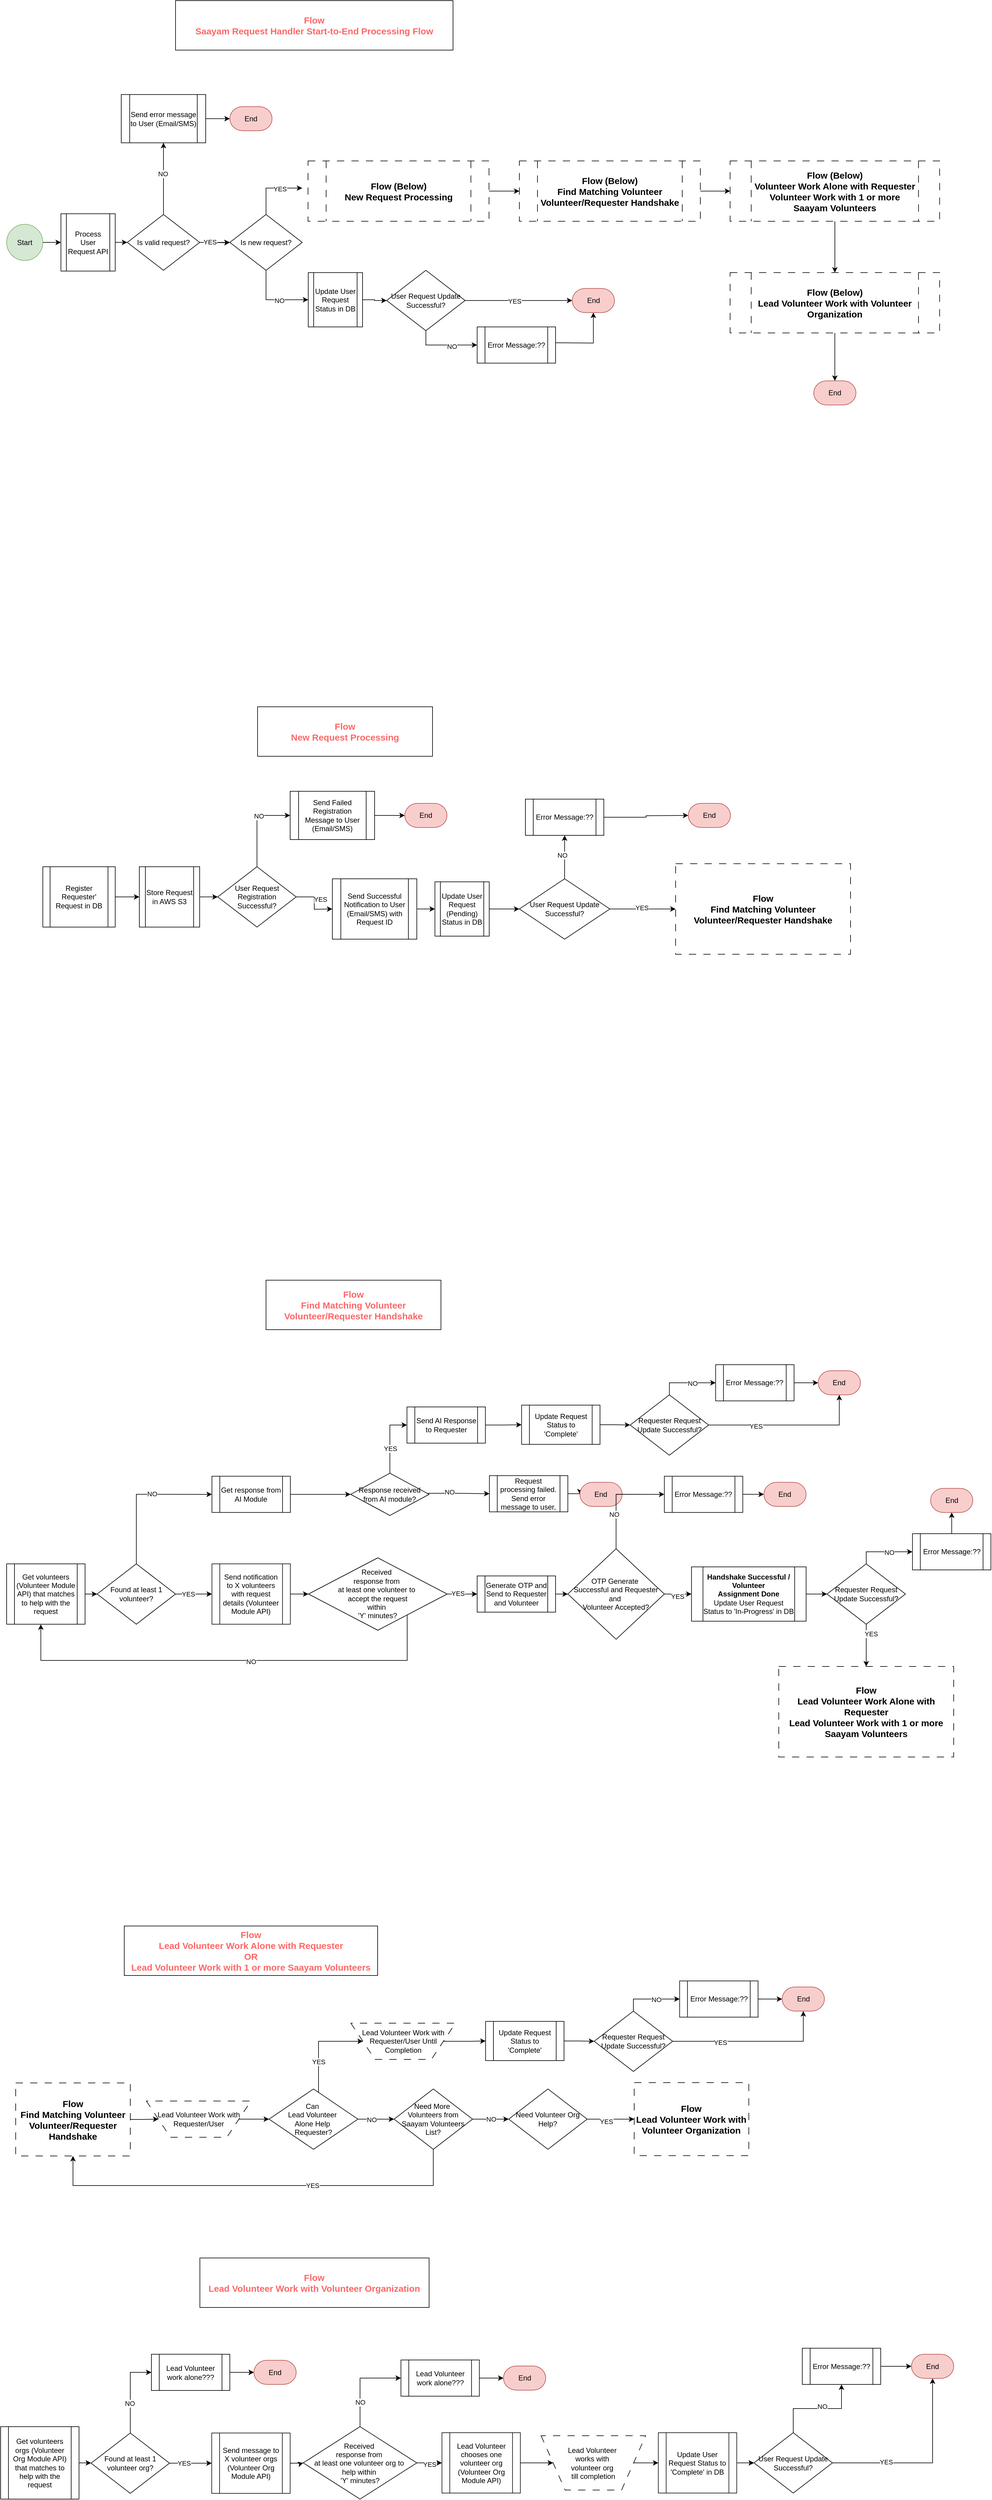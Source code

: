 <mxfile version="24.3.1" type="google" pages="6">
  <diagram id="EWuTfzCTvNTBoMgQGnR0" name="User Request Handler Service">
    <mxGraphModel grid="1" page="1" gridSize="10" guides="1" tooltips="1" connect="1" arrows="1" fold="1" pageScale="1" pageWidth="1700" pageHeight="1100" math="0" shadow="0">
      <root>
        <mxCell id="0" />
        <mxCell id="1" parent="0" />
        <mxCell id="6jGRG5xVk0-MdvWUTpN9-2" style="edgeStyle=orthogonalEdgeStyle;rounded=0;orthogonalLoop=1;jettySize=auto;html=1;entryX=0;entryY=0.5;entryDx=0;entryDy=0;" edge="1" parent="1" source="pcVEJ_2KYZZPNBNcvhX0-1" target="bhMTvr_Aj93cu6HdfYMm-1">
          <mxGeometry relative="1" as="geometry" />
        </mxCell>
        <mxCell id="pcVEJ_2KYZZPNBNcvhX0-1" value="&lt;font style=&quot;font-size: 12px;&quot;&gt;Start&lt;/font&gt;" style="ellipse;whiteSpace=wrap;html=1;aspect=fixed;fillColor=#d5e8d4;strokeColor=#82b366;" vertex="1" parent="1">
          <mxGeometry x="30.0" y="590.63" width="60" height="60" as="geometry" />
        </mxCell>
        <mxCell id="6jGRG5xVk0-MdvWUTpN9-3" style="edgeStyle=orthogonalEdgeStyle;rounded=0;orthogonalLoop=1;jettySize=auto;html=1;" edge="1" parent="1" target="W7BSdNzmuTThsY47dovM-1">
          <mxGeometry relative="1" as="geometry">
            <mxPoint x="390.0" y="620.63" as="targetPoint" />
            <mxPoint x="370.0" y="620.63" as="sourcePoint" />
          </mxGeometry>
        </mxCell>
        <mxCell id="EF0TS_Ud0Vw7cErI-Ymh-4" value="" style="edgeStyle=orthogonalEdgeStyle;rounded=0;orthogonalLoop=1;jettySize=auto;html=1;" edge="1" parent="1" source="bhMTvr_Aj93cu6HdfYMm-1" target="EF0TS_Ud0Vw7cErI-Ymh-1">
          <mxGeometry relative="1" as="geometry" />
        </mxCell>
        <mxCell id="bhMTvr_Aj93cu6HdfYMm-1" value="Process User Request API" style="shape=process;whiteSpace=wrap;html=1;backgroundOutline=1;" vertex="1" parent="1">
          <mxGeometry x="120" y="573.13" width="90" height="95" as="geometry" />
        </mxCell>
        <mxCell id="6jGRG5xVk0-MdvWUTpN9-7" style="edgeStyle=orthogonalEdgeStyle;rounded=0;orthogonalLoop=1;jettySize=auto;html=1;entryX=0;entryY=0.5;entryDx=0;entryDy=0;exitX=0.5;exitY=0;exitDx=0;exitDy=0;" edge="1" parent="1" source="W7BSdNzmuTThsY47dovM-1">
          <mxGeometry relative="1" as="geometry">
            <mxPoint x="520.0" y="530.63" as="targetPoint" />
            <Array as="points">
              <mxPoint x="460.0" y="530.63" />
            </Array>
          </mxGeometry>
        </mxCell>
        <mxCell id="6jGRG5xVk0-MdvWUTpN9-21" value="YES" style="edgeLabel;html=1;align=center;verticalAlign=middle;resizable=0;points=[];" connectable="0" vertex="1" parent="6jGRG5xVk0-MdvWUTpN9-7">
          <mxGeometry x="0.291" y="-1" relative="1" as="geometry">
            <mxPoint as="offset" />
          </mxGeometry>
        </mxCell>
        <mxCell id="6jGRG5xVk0-MdvWUTpN9-25" style="edgeStyle=orthogonalEdgeStyle;rounded=0;orthogonalLoop=1;jettySize=auto;html=1;entryX=0;entryY=0.5;entryDx=0;entryDy=0;exitX=0.5;exitY=1;exitDx=0;exitDy=0;" edge="1" parent="1" source="W7BSdNzmuTThsY47dovM-1" target="6jGRG5xVk0-MdvWUTpN9-22">
          <mxGeometry relative="1" as="geometry" />
        </mxCell>
        <mxCell id="6jGRG5xVk0-MdvWUTpN9-26" value="NO" style="edgeLabel;html=1;align=center;verticalAlign=middle;resizable=0;points=[];" connectable="0" vertex="1" parent="6jGRG5xVk0-MdvWUTpN9-25">
          <mxGeometry x="0.189" y="-1" relative="1" as="geometry">
            <mxPoint as="offset" />
          </mxGeometry>
        </mxCell>
        <mxCell id="W7BSdNzmuTThsY47dovM-1" value="Is new request?" style="rhombus;whiteSpace=wrap;html=1;" vertex="1" parent="1">
          <mxGeometry x="400.0" y="574.38" width="120" height="92.5" as="geometry" />
        </mxCell>
        <mxCell id="xoyJGo1EwBkPK-KZI3Pr-72" value="" style="edgeStyle=orthogonalEdgeStyle;rounded=0;orthogonalLoop=1;jettySize=auto;html=1;" edge="1" parent="1" source="vZWiHXsYPsMk3cxd0MSJ-4" target="xoyJGo1EwBkPK-KZI3Pr-71">
          <mxGeometry relative="1" as="geometry" />
        </mxCell>
        <mxCell id="vZWiHXsYPsMk3cxd0MSJ-4" value="&lt;b style=&quot;font-size: 15px;&quot;&gt;&lt;font style=&quot;font-size: 15px;&quot;&gt;Flow (Below)&lt;/font&gt;&lt;/b&gt;&lt;div style=&quot;font-size: 15px;&quot;&gt;&lt;b style=&quot;&quot;&gt;&lt;font style=&quot;font-size: 15px;&quot;&gt;Find Matching Volunteer&lt;/font&gt;&lt;/b&gt;&lt;div style=&quot;&quot;&gt;&lt;b style=&quot;&quot;&gt;&lt;font style=&quot;font-size: 15px;&quot;&gt;Volunteer/Requester Handshake&lt;/font&gt;&lt;/b&gt;&lt;/div&gt;&lt;/div&gt;" style="shape=process;whiteSpace=wrap;html=1;backgroundOutline=0;fillColor=none;strokeColor=#000000;dashed=1;dashPattern=12 12;" vertex="1" parent="1">
          <mxGeometry x="880.0" y="485.63" width="300" height="100" as="geometry" />
        </mxCell>
        <mxCell id="6jGRG5xVk0-MdvWUTpN9-27" value="" style="edgeStyle=orthogonalEdgeStyle;rounded=0;orthogonalLoop=1;jettySize=auto;html=1;" edge="1" parent="1" source="6jGRG5xVk0-MdvWUTpN9-22" target="6jGRG5xVk0-MdvWUTpN9-23">
          <mxGeometry relative="1" as="geometry" />
        </mxCell>
        <mxCell id="6jGRG5xVk0-MdvWUTpN9-22" value="Update User Request Status in DB" style="shape=process;whiteSpace=wrap;html=1;backgroundOutline=1;" vertex="1" parent="1">
          <mxGeometry x="530" y="670.63" width="90" height="90" as="geometry" />
        </mxCell>
        <mxCell id="1r_QjUdkCwLEwCKq5LAU-14" value="" style="edgeStyle=orthogonalEdgeStyle;rounded=0;orthogonalLoop=1;jettySize=auto;html=1;entryX=0;entryY=0.5;entryDx=0;entryDy=0;entryPerimeter=0;" edge="1" parent="1" source="6jGRG5xVk0-MdvWUTpN9-23" target="1r_QjUdkCwLEwCKq5LAU-10">
          <mxGeometry relative="1" as="geometry">
            <mxPoint x="875.0" y="716.88" as="targetPoint" />
          </mxGeometry>
        </mxCell>
        <mxCell id="1r_QjUdkCwLEwCKq5LAU-15" value="YES" style="edgeLabel;html=1;align=center;verticalAlign=middle;resizable=0;points=[];" connectable="0" vertex="1" parent="1r_QjUdkCwLEwCKq5LAU-14">
          <mxGeometry x="-0.084" y="-1" relative="1" as="geometry">
            <mxPoint as="offset" />
          </mxGeometry>
        </mxCell>
        <mxCell id="FGqIPtcRsSp7028rL_cK-29" style="edgeStyle=orthogonalEdgeStyle;rounded=0;orthogonalLoop=1;jettySize=auto;html=1;exitX=0.5;exitY=1;exitDx=0;exitDy=0;" edge="1" parent="1" source="6jGRG5xVk0-MdvWUTpN9-23" target="6jGRG5xVk0-MdvWUTpN9-24">
          <mxGeometry relative="1" as="geometry" />
        </mxCell>
        <mxCell id="FGqIPtcRsSp7028rL_cK-30" value="NO" style="edgeLabel;html=1;align=center;verticalAlign=middle;resizable=0;points=[];" connectable="0" vertex="1" parent="FGqIPtcRsSp7028rL_cK-29">
          <mxGeometry x="0.216" y="-2" relative="1" as="geometry">
            <mxPoint as="offset" />
          </mxGeometry>
        </mxCell>
        <mxCell id="6jGRG5xVk0-MdvWUTpN9-23" value="User Request Update Successful?" style="rhombus;whiteSpace=wrap;html=1;" vertex="1" parent="1">
          <mxGeometry x="660" y="666.88" width="130" height="100" as="geometry" />
        </mxCell>
        <mxCell id="6jGRG5xVk0-MdvWUTpN9-33" style="edgeStyle=orthogonalEdgeStyle;rounded=0;orthogonalLoop=1;jettySize=auto;html=1;entryX=0.5;entryY=1;entryDx=0;entryDy=0;entryPerimeter=0;" edge="1" parent="1" target="1r_QjUdkCwLEwCKq5LAU-10">
          <mxGeometry relative="1" as="geometry">
            <mxPoint x="1020.0" y="746.88" as="targetPoint" />
            <mxPoint x="940" y="786.88" as="sourcePoint" />
          </mxGeometry>
        </mxCell>
        <mxCell id="6jGRG5xVk0-MdvWUTpN9-24" value="Error Message:??" style="shape=process;whiteSpace=wrap;html=1;backgroundOutline=1;" vertex="1" parent="1">
          <mxGeometry x="810" y="760.63" width="130" height="60" as="geometry" />
        </mxCell>
        <mxCell id="EF0TS_Ud0Vw7cErI-Ymh-2" value="" style="edgeStyle=orthogonalEdgeStyle;rounded=0;orthogonalLoop=1;jettySize=auto;html=1;" edge="1" parent="1" source="EF0TS_Ud0Vw7cErI-Ymh-1" target="W7BSdNzmuTThsY47dovM-1">
          <mxGeometry relative="1" as="geometry" />
        </mxCell>
        <mxCell id="EF0TS_Ud0Vw7cErI-Ymh-3" value="YES" style="edgeLabel;html=1;align=center;verticalAlign=middle;resizable=0;points=[];" connectable="0" vertex="1" parent="EF0TS_Ud0Vw7cErI-Ymh-2">
          <mxGeometry x="-0.39" y="1" relative="1" as="geometry">
            <mxPoint x="1" as="offset" />
          </mxGeometry>
        </mxCell>
        <mxCell id="EF0TS_Ud0Vw7cErI-Ymh-9" value="" style="edgeStyle=orthogonalEdgeStyle;rounded=0;orthogonalLoop=1;jettySize=auto;html=1;" edge="1" parent="1" source="EF0TS_Ud0Vw7cErI-Ymh-1" target="EF0TS_Ud0Vw7cErI-Ymh-6">
          <mxGeometry relative="1" as="geometry" />
        </mxCell>
        <mxCell id="EF0TS_Ud0Vw7cErI-Ymh-10" value="NO" style="edgeLabel;html=1;align=center;verticalAlign=middle;resizable=0;points=[];" connectable="0" vertex="1" parent="EF0TS_Ud0Vw7cErI-Ymh-9">
          <mxGeometry x="0.148" y="1" relative="1" as="geometry">
            <mxPoint as="offset" />
          </mxGeometry>
        </mxCell>
        <mxCell id="EF0TS_Ud0Vw7cErI-Ymh-1" value="Is valid request?" style="rhombus;whiteSpace=wrap;html=1;" vertex="1" parent="1">
          <mxGeometry x="230" y="574.38" width="120" height="92.5" as="geometry" />
        </mxCell>
        <mxCell id="EF0TS_Ud0Vw7cErI-Ymh-7" value="" style="edgeStyle=orthogonalEdgeStyle;rounded=0;orthogonalLoop=1;jettySize=auto;html=1;" edge="1" parent="1" source="EF0TS_Ud0Vw7cErI-Ymh-6">
          <mxGeometry relative="1" as="geometry">
            <mxPoint x="400.0" y="415.63" as="targetPoint" />
          </mxGeometry>
        </mxCell>
        <mxCell id="EF0TS_Ud0Vw7cErI-Ymh-6" value="Send error message to User (Email/SMS)" style="shape=process;whiteSpace=wrap;html=1;backgroundOutline=1;" vertex="1" parent="1">
          <mxGeometry x="220" y="375.63" width="140" height="80" as="geometry" />
        </mxCell>
        <mxCell id="1r_QjUdkCwLEwCKq5LAU-10" value="End" style="strokeWidth=1;html=1;shape=mxgraph.flowchart.terminator;whiteSpace=wrap;fillColor=#f8cecc;strokeColor=#b85450;" vertex="1" parent="1">
          <mxGeometry x="967.65" y="696.88" width="70" height="40" as="geometry" />
        </mxCell>
        <mxCell id="1r_QjUdkCwLEwCKq5LAU-16" value="End" style="strokeWidth=1;html=1;shape=mxgraph.flowchart.terminator;whiteSpace=wrap;fillColor=#f8cecc;strokeColor=#b85450;" vertex="1" parent="1">
          <mxGeometry x="400.0" y="395.63" width="70" height="40" as="geometry" />
        </mxCell>
        <mxCell id="xoyJGo1EwBkPK-KZI3Pr-1" value="" style="edgeStyle=orthogonalEdgeStyle;rounded=0;orthogonalLoop=1;jettySize=auto;html=1;" edge="1" parent="1" source="xoyJGo1EwBkPK-KZI3Pr-12" target="xoyJGo1EwBkPK-KZI3Pr-5">
          <mxGeometry relative="1" as="geometry" />
        </mxCell>
        <mxCell id="xoyJGo1EwBkPK-KZI3Pr-2" value="YES" style="edgeLabel;html=1;align=center;verticalAlign=middle;resizable=0;points=[];" connectable="0" vertex="1" parent="xoyJGo1EwBkPK-KZI3Pr-1">
          <mxGeometry x="-0.429" y="-3" relative="1" as="geometry">
            <mxPoint x="4" y="-3" as="offset" />
          </mxGeometry>
        </mxCell>
        <mxCell id="xoyJGo1EwBkPK-KZI3Pr-3" value="&lt;div&gt;Get volunteers (Volunteer Module API) that matches to help with the request&lt;/div&gt;" style="shape=process;whiteSpace=wrap;html=1;backgroundOutline=0;fillColor=none;strokeColor=#000000;" vertex="1" parent="1">
          <mxGeometry x="30.0" y="2810" width="130" height="100" as="geometry" />
        </mxCell>
        <mxCell id="xoyJGo1EwBkPK-KZI3Pr-4" value="" style="edgeStyle=orthogonalEdgeStyle;rounded=0;orthogonalLoop=1;jettySize=auto;html=1;" edge="1" parent="1" source="xoyJGo1EwBkPK-KZI3Pr-5" target="xoyJGo1EwBkPK-KZI3Pr-8">
          <mxGeometry relative="1" as="geometry" />
        </mxCell>
        <mxCell id="xoyJGo1EwBkPK-KZI3Pr-5" value="&lt;div&gt;S&lt;span style=&quot;background-color: initial;&quot;&gt;end notification to X volunteers with request details (Volunteer Module API)&lt;/span&gt;&lt;/div&gt;" style="shape=process;whiteSpace=wrap;html=1;backgroundOutline=0;fillColor=none;strokeColor=#0d0d0d;" vertex="1" parent="1">
          <mxGeometry x="370.34" y="2810" width="130" height="100" as="geometry" />
        </mxCell>
        <mxCell id="xoyJGo1EwBkPK-KZI3Pr-6" value="" style="edgeStyle=orthogonalEdgeStyle;rounded=0;orthogonalLoop=1;jettySize=auto;html=1;entryX=0;entryY=0.5;entryDx=0;entryDy=0;" edge="1" parent="1" source="xoyJGo1EwBkPK-KZI3Pr-8" target="xoyJGo1EwBkPK-KZI3Pr-28">
          <mxGeometry relative="1" as="geometry">
            <mxPoint x="879" y="2860" as="targetPoint" />
          </mxGeometry>
        </mxCell>
        <mxCell id="xoyJGo1EwBkPK-KZI3Pr-7" value="YES" style="edgeLabel;html=1;align=center;verticalAlign=middle;resizable=0;points=[];" connectable="0" vertex="1" parent="xoyJGo1EwBkPK-KZI3Pr-6">
          <mxGeometry x="-0.308" y="1" relative="1" as="geometry">
            <mxPoint as="offset" />
          </mxGeometry>
        </mxCell>
        <mxCell id="xoyJGo1EwBkPK-KZI3Pr-8" value="&lt;div&gt;Received&amp;nbsp;&lt;div&gt;response from&amp;nbsp;&lt;div&gt;at least one volunteer to&amp;nbsp;&lt;div&gt;accept the request&lt;/div&gt;&lt;div&gt;within&amp;nbsp;&lt;/div&gt;&lt;div&gt;&#39;Y&#39; minutes?&lt;/div&gt;&lt;/div&gt;&lt;/div&gt;&lt;/div&gt;" style="rhombus;whiteSpace=wrap;html=1;" vertex="1" parent="1">
          <mxGeometry x="530.34" y="2800" width="230" height="120" as="geometry" />
        </mxCell>
        <mxCell id="xoyJGo1EwBkPK-KZI3Pr-9" value="" style="edgeStyle=orthogonalEdgeStyle;rounded=0;orthogonalLoop=1;jettySize=auto;html=1;" edge="1" parent="1" source="xoyJGo1EwBkPK-KZI3Pr-3" target="xoyJGo1EwBkPK-KZI3Pr-12">
          <mxGeometry relative="1" as="geometry">
            <mxPoint x="139" y="2860" as="sourcePoint" />
            <mxPoint x="374" y="2770" as="targetPoint" />
          </mxGeometry>
        </mxCell>
        <mxCell id="xoyJGo1EwBkPK-KZI3Pr-10" style="edgeStyle=orthogonalEdgeStyle;rounded=0;orthogonalLoop=1;jettySize=auto;html=1;entryX=0;entryY=0.5;entryDx=0;entryDy=0;exitX=0.5;exitY=0;exitDx=0;exitDy=0;" edge="1" parent="1" source="xoyJGo1EwBkPK-KZI3Pr-12" target="xoyJGo1EwBkPK-KZI3Pr-14">
          <mxGeometry relative="1" as="geometry" />
        </mxCell>
        <mxCell id="xoyJGo1EwBkPK-KZI3Pr-11" value="NO" style="edgeLabel;html=1;align=center;verticalAlign=middle;resizable=0;points=[];" connectable="0" vertex="1" parent="xoyJGo1EwBkPK-KZI3Pr-10">
          <mxGeometry x="0.171" y="1" relative="1" as="geometry">
            <mxPoint as="offset" />
          </mxGeometry>
        </mxCell>
        <mxCell id="xoyJGo1EwBkPK-KZI3Pr-12" value="Found at least 1 volunteer?" style="rhombus;whiteSpace=wrap;html=1;" vertex="1" parent="1">
          <mxGeometry x="180" y="2810" width="130" height="100" as="geometry" />
        </mxCell>
        <mxCell id="xoyJGo1EwBkPK-KZI3Pr-13" value="" style="edgeStyle=orthogonalEdgeStyle;rounded=0;orthogonalLoop=1;jettySize=auto;html=1;" edge="1" parent="1" source="xoyJGo1EwBkPK-KZI3Pr-14" target="xoyJGo1EwBkPK-KZI3Pr-19">
          <mxGeometry relative="1" as="geometry" />
        </mxCell>
        <mxCell id="xoyJGo1EwBkPK-KZI3Pr-14" value="Get response from AI Module" style="shape=process;whiteSpace=wrap;html=1;backgroundOutline=0;fillColor=none;strokeColor=#000000;" vertex="1" parent="1">
          <mxGeometry x="370.34" y="2664.82" width="130" height="60" as="geometry" />
        </mxCell>
        <mxCell id="xoyJGo1EwBkPK-KZI3Pr-15" value="" style="edgeStyle=orthogonalEdgeStyle;rounded=0;orthogonalLoop=1;jettySize=auto;html=1;exitX=0.935;exitY=0.475;exitDx=0;exitDy=0;exitPerimeter=0;" edge="1" parent="1" source="xoyJGo1EwBkPK-KZI3Pr-19" target="xoyJGo1EwBkPK-KZI3Pr-21">
          <mxGeometry relative="1" as="geometry">
            <mxPoint x="780.34" y="2694.82" as="sourcePoint" />
          </mxGeometry>
        </mxCell>
        <mxCell id="xoyJGo1EwBkPK-KZI3Pr-16" value="NO" style="edgeLabel;html=1;align=center;verticalAlign=middle;resizable=0;points=[];" connectable="0" vertex="1" parent="xoyJGo1EwBkPK-KZI3Pr-15">
          <mxGeometry x="-0.234" y="2" relative="1" as="geometry">
            <mxPoint as="offset" />
          </mxGeometry>
        </mxCell>
        <mxCell id="xoyJGo1EwBkPK-KZI3Pr-102" style="edgeStyle=orthogonalEdgeStyle;rounded=0;orthogonalLoop=1;jettySize=auto;html=1;entryX=0;entryY=0.5;entryDx=0;entryDy=0;" edge="1" parent="1" source="xoyJGo1EwBkPK-KZI3Pr-19" target="xoyJGo1EwBkPK-KZI3Pr-91">
          <mxGeometry relative="1" as="geometry" />
        </mxCell>
        <mxCell id="xoyJGo1EwBkPK-KZI3Pr-105" value="YES" style="edgeLabel;html=1;align=center;verticalAlign=middle;resizable=0;points=[];" connectable="0" vertex="1" parent="xoyJGo1EwBkPK-KZI3Pr-102">
          <mxGeometry x="-0.236" relative="1" as="geometry">
            <mxPoint as="offset" />
          </mxGeometry>
        </mxCell>
        <mxCell id="xoyJGo1EwBkPK-KZI3Pr-19" value="Response received from AI module?" style="rhombus;whiteSpace=wrap;html=1;" vertex="1" parent="1">
          <mxGeometry x="600.34" y="2659.82" width="130" height="70" as="geometry" />
        </mxCell>
        <mxCell id="xoyJGo1EwBkPK-KZI3Pr-20" value="" style="edgeStyle=orthogonalEdgeStyle;rounded=0;orthogonalLoop=1;jettySize=auto;html=1;" edge="1" parent="1" source="xoyJGo1EwBkPK-KZI3Pr-21" target="xoyJGo1EwBkPK-KZI3Pr-25">
          <mxGeometry relative="1" as="geometry" />
        </mxCell>
        <mxCell id="xoyJGo1EwBkPK-KZI3Pr-21" value="Request processing failed.&lt;div&gt;Send error message to user,&lt;/div&gt;" style="shape=process;whiteSpace=wrap;html=1;backgroundOutline=0;fillColor=none;strokeColor=#000000;" vertex="1" parent="1">
          <mxGeometry x="830.34" y="2663.82" width="130" height="60" as="geometry" />
        </mxCell>
        <mxCell id="xoyJGo1EwBkPK-KZI3Pr-70" value="" style="edgeStyle=orthogonalEdgeStyle;rounded=0;orthogonalLoop=1;jettySize=auto;html=1;" edge="1" parent="1" source="xoyJGo1EwBkPK-KZI3Pr-22" target="xoyJGo1EwBkPK-KZI3Pr-66">
          <mxGeometry relative="1" as="geometry" />
        </mxCell>
        <mxCell id="xoyJGo1EwBkPK-KZI3Pr-22" value="&lt;b&gt;Handshake Successful / Volunteer Assignment&amp;nbsp;&lt;/b&gt;&lt;b style=&quot;background-color: initial;&quot;&gt;Done&lt;/b&gt;&lt;div&gt;Update User Request Status to &#39;In-Progress&#39; in DB&lt;/div&gt;" style="shape=process;whiteSpace=wrap;html=1;backgroundOutline=1;" vertex="1" parent="1">
          <mxGeometry x="1165.34" y="2815" width="190" height="90" as="geometry" />
        </mxCell>
        <mxCell id="xoyJGo1EwBkPK-KZI3Pr-23" style="edgeStyle=orthogonalEdgeStyle;rounded=0;orthogonalLoop=1;jettySize=auto;html=1;entryX=0.436;entryY=1.002;entryDx=0;entryDy=0;entryPerimeter=0;" edge="1" parent="1" source="xoyJGo1EwBkPK-KZI3Pr-8" target="xoyJGo1EwBkPK-KZI3Pr-3">
          <mxGeometry relative="1" as="geometry">
            <Array as="points">
              <mxPoint x="694" y="2970" />
              <mxPoint x="87" y="2970" />
            </Array>
          </mxGeometry>
        </mxCell>
        <mxCell id="xoyJGo1EwBkPK-KZI3Pr-24" value="NO" style="edgeLabel;html=1;align=center;verticalAlign=middle;resizable=0;points=[];" connectable="0" vertex="1" parent="xoyJGo1EwBkPK-KZI3Pr-23">
          <mxGeometry x="-0.097" y="2" relative="1" as="geometry">
            <mxPoint as="offset" />
          </mxGeometry>
        </mxCell>
        <mxCell id="xoyJGo1EwBkPK-KZI3Pr-25" value="End" style="strokeWidth=1;html=1;shape=mxgraph.flowchart.terminator;whiteSpace=wrap;fillColor=#f8cecc;strokeColor=#b85450;" vertex="1" parent="1">
          <mxGeometry x="980.34" y="2674.82" width="70" height="40" as="geometry" />
        </mxCell>
        <mxCell id="xoyJGo1EwBkPK-KZI3Pr-27" value="" style="edgeStyle=orthogonalEdgeStyle;rounded=0;orthogonalLoop=1;jettySize=auto;html=1;" edge="1" parent="1" source="xoyJGo1EwBkPK-KZI3Pr-28" target="xoyJGo1EwBkPK-KZI3Pr-33">
          <mxGeometry relative="1" as="geometry" />
        </mxCell>
        <mxCell id="xoyJGo1EwBkPK-KZI3Pr-28" value="Generate OTP and Send to Requester and Volunteer" style="shape=process;whiteSpace=wrap;html=1;backgroundOutline=0;fillColor=none;strokeColor=#000000;" vertex="1" parent="1">
          <mxGeometry x="810" y="2830" width="130" height="60" as="geometry" />
        </mxCell>
        <mxCell id="xoyJGo1EwBkPK-KZI3Pr-29" style="edgeStyle=orthogonalEdgeStyle;rounded=0;orthogonalLoop=1;jettySize=auto;html=1;entryX=0;entryY=0.5;entryDx=0;entryDy=0;" edge="1" parent="1" source="xoyJGo1EwBkPK-KZI3Pr-33" target="xoyJGo1EwBkPK-KZI3Pr-35">
          <mxGeometry relative="1" as="geometry">
            <mxPoint x="1104" y="2780" as="targetPoint" />
          </mxGeometry>
        </mxCell>
        <mxCell id="xoyJGo1EwBkPK-KZI3Pr-30" value="NO" style="edgeLabel;html=1;align=center;verticalAlign=middle;resizable=0;points=[];" connectable="0" vertex="1" parent="xoyJGo1EwBkPK-KZI3Pr-29">
          <mxGeometry x="-0.323" y="4" relative="1" as="geometry">
            <mxPoint as="offset" />
          </mxGeometry>
        </mxCell>
        <mxCell id="xoyJGo1EwBkPK-KZI3Pr-31" value="" style="edgeStyle=orthogonalEdgeStyle;rounded=0;orthogonalLoop=1;jettySize=auto;html=1;" edge="1" parent="1" source="xoyJGo1EwBkPK-KZI3Pr-33" target="xoyJGo1EwBkPK-KZI3Pr-22">
          <mxGeometry relative="1" as="geometry" />
        </mxCell>
        <mxCell id="xoyJGo1EwBkPK-KZI3Pr-32" value="YES" style="edgeLabel;html=1;align=center;verticalAlign=middle;resizable=0;points=[];" connectable="0" vertex="1" parent="xoyJGo1EwBkPK-KZI3Pr-31">
          <mxGeometry x="-0.034" y="-4" relative="1" as="geometry">
            <mxPoint as="offset" />
          </mxGeometry>
        </mxCell>
        <mxCell id="xoyJGo1EwBkPK-KZI3Pr-33" value="OTP Generate&amp;nbsp;&lt;div&gt;Successful and Requester and&amp;nbsp;&lt;/div&gt;&lt;div&gt;Volunteer Accepted?&lt;/div&gt;" style="rhombus;whiteSpace=wrap;html=1;" vertex="1" parent="1">
          <mxGeometry x="960.34" y="2785" width="160" height="150" as="geometry" />
        </mxCell>
        <mxCell id="xoyJGo1EwBkPK-KZI3Pr-34" value="" style="edgeStyle=orthogonalEdgeStyle;rounded=0;orthogonalLoop=1;jettySize=auto;html=1;" edge="1" parent="1" source="xoyJGo1EwBkPK-KZI3Pr-35" target="xoyJGo1EwBkPK-KZI3Pr-36">
          <mxGeometry relative="1" as="geometry" />
        </mxCell>
        <mxCell id="xoyJGo1EwBkPK-KZI3Pr-35" value="Error Message:??" style="shape=process;whiteSpace=wrap;html=1;backgroundOutline=1;" vertex="1" parent="1">
          <mxGeometry x="1120.34" y="2664.82" width="130" height="60" as="geometry" />
        </mxCell>
        <mxCell id="xoyJGo1EwBkPK-KZI3Pr-36" value="End" style="strokeWidth=1;html=1;shape=mxgraph.flowchart.terminator;whiteSpace=wrap;fillColor=#f8cecc;strokeColor=#b85450;" vertex="1" parent="1">
          <mxGeometry x="1285.34" y="2674.82" width="70" height="40" as="geometry" />
        </mxCell>
        <mxCell id="xoyJGo1EwBkPK-KZI3Pr-39" value="&lt;b style=&quot;font-size: 15px;&quot;&gt;Flow&lt;/b&gt;&lt;div style=&quot;font-size: 15px;&quot;&gt;&lt;b style=&quot;font-size: 15px;&quot;&gt;Find Matching Volunteer&lt;/b&gt;&lt;div style=&quot;font-size: 15px;&quot;&gt;&lt;b style=&quot;font-size: 15px;&quot;&gt;Volunteer/Requester Handshake&lt;/b&gt;&lt;/div&gt;&lt;/div&gt;" style="text;html=1;align=center;verticalAlign=middle;whiteSpace=wrap;rounded=0;fontSize=15;fontColor=#FF6666;strokeColor=default;" vertex="1" parent="1">
          <mxGeometry x="460" y="2340" width="290" height="82" as="geometry" />
        </mxCell>
        <mxCell id="xoyJGo1EwBkPK-KZI3Pr-45" value="&lt;b style=&quot;font-size: 15px;&quot;&gt;Flow&lt;/b&gt;&lt;div style=&quot;font-size: 15px;&quot;&gt;&lt;b&gt;Lead Volunteer Work Alone with Requester&lt;/b&gt;&lt;/div&gt;&lt;div style=&quot;font-size: 15px;&quot;&gt;&lt;b&gt;OR&lt;/b&gt;&lt;/div&gt;&lt;div style=&quot;font-size: 15px;&quot;&gt;&lt;b&gt;Lead Volunteer Work with 1 or more Saayam Volunteers&lt;/b&gt;&lt;/div&gt;" style="text;html=1;align=center;verticalAlign=middle;whiteSpace=wrap;rounded=0;fontSize=15;fontColor=#FF6666;strokeColor=default;" vertex="1" parent="1">
          <mxGeometry x="225.01" y="3410" width="420" height="82" as="geometry" />
        </mxCell>
        <mxCell id="xoyJGo1EwBkPK-KZI3Pr-49" value="" style="edgeStyle=orthogonalEdgeStyle;rounded=0;orthogonalLoop=1;jettySize=auto;html=1;" edge="1" parent="1" source="xoyJGo1EwBkPK-KZI3Pr-50" target="xoyJGo1EwBkPK-KZI3Pr-55">
          <mxGeometry relative="1" as="geometry" />
        </mxCell>
        <mxCell id="xoyJGo1EwBkPK-KZI3Pr-50" value="Lead Volunteer Work with Requester/User" style="verticalLabelPosition=middle;verticalAlign=middle;html=1;shape=trapezoid;perimeter=trapezoidPerimeter;whiteSpace=wrap;size=0.23;arcSize=10;flipV=1;labelPosition=center;align=center;dashed=1;dashPattern=12 12;" vertex="1" parent="1">
          <mxGeometry x="261.68" y="3700" width="173.33" height="60" as="geometry" />
        </mxCell>
        <mxCell id="xoyJGo1EwBkPK-KZI3Pr-51" value="" style="edgeStyle=orthogonalEdgeStyle;rounded=0;orthogonalLoop=1;jettySize=auto;html=1;" edge="1" parent="1" source="xoyJGo1EwBkPK-KZI3Pr-55" target="xoyJGo1EwBkPK-KZI3Pr-59">
          <mxGeometry relative="1" as="geometry" />
        </mxCell>
        <mxCell id="xoyJGo1EwBkPK-KZI3Pr-52" value="NO" style="edgeLabel;html=1;align=center;verticalAlign=middle;resizable=0;points=[];" connectable="0" vertex="1" parent="xoyJGo1EwBkPK-KZI3Pr-51">
          <mxGeometry x="-0.274" y="-1" relative="1" as="geometry">
            <mxPoint as="offset" />
          </mxGeometry>
        </mxCell>
        <mxCell id="xoyJGo1EwBkPK-KZI3Pr-78" style="edgeStyle=orthogonalEdgeStyle;rounded=0;orthogonalLoop=1;jettySize=auto;html=1;entryX=0;entryY=0.5;entryDx=0;entryDy=0;" edge="1" parent="1" source="xoyJGo1EwBkPK-KZI3Pr-55" target="xoyJGo1EwBkPK-KZI3Pr-62">
          <mxGeometry relative="1" as="geometry">
            <Array as="points">
              <mxPoint x="547.01" y="3601" />
            </Array>
          </mxGeometry>
        </mxCell>
        <mxCell id="xoyJGo1EwBkPK-KZI3Pr-79" value="YES" style="edgeLabel;html=1;align=center;verticalAlign=middle;resizable=0;points=[];" connectable="0" vertex="1" parent="xoyJGo1EwBkPK-KZI3Pr-78">
          <mxGeometry x="-0.341" relative="1" as="geometry">
            <mxPoint y="1" as="offset" />
          </mxGeometry>
        </mxCell>
        <mxCell id="xoyJGo1EwBkPK-KZI3Pr-55" value="Can&amp;nbsp;&lt;div&gt;Lead Volunteer&amp;nbsp;&lt;div&gt;Alone Help&amp;nbsp;&lt;/div&gt;&lt;div&gt;Requester?&lt;/div&gt;&lt;/div&gt;" style="rhombus;whiteSpace=wrap;html=1;" vertex="1" parent="1">
          <mxGeometry x="465.01" y="3680" width="147.33" height="100" as="geometry" />
        </mxCell>
        <mxCell id="xoyJGo1EwBkPK-KZI3Pr-56" value="" style="edgeStyle=orthogonalEdgeStyle;rounded=0;orthogonalLoop=1;jettySize=auto;html=1;" edge="1" parent="1" source="xoyJGo1EwBkPK-KZI3Pr-59" target="xoyJGo1EwBkPK-KZI3Pr-60">
          <mxGeometry relative="1" as="geometry" />
        </mxCell>
        <mxCell id="xoyJGo1EwBkPK-KZI3Pr-57" value="NO" style="edgeLabel;html=1;align=center;verticalAlign=middle;resizable=0;points=[];" connectable="0" vertex="1" parent="xoyJGo1EwBkPK-KZI3Pr-56">
          <mxGeometry x="0.526" y="1" relative="1" as="geometry">
            <mxPoint x="-16" y="1" as="offset" />
          </mxGeometry>
        </mxCell>
        <mxCell id="xoyJGo1EwBkPK-KZI3Pr-108" style="edgeStyle=orthogonalEdgeStyle;rounded=0;orthogonalLoop=1;jettySize=auto;html=1;entryX=0.5;entryY=1;entryDx=0;entryDy=0;" edge="1" parent="1" source="xoyJGo1EwBkPK-KZI3Pr-59" target="xoyJGo1EwBkPK-KZI3Pr-73">
          <mxGeometry relative="1" as="geometry">
            <Array as="points">
              <mxPoint x="737.01" y="3840" />
              <mxPoint x="140.01" y="3840" />
            </Array>
          </mxGeometry>
        </mxCell>
        <mxCell id="xoyJGo1EwBkPK-KZI3Pr-109" value="YES" style="edgeLabel;html=1;align=center;verticalAlign=middle;resizable=0;points=[];" connectable="0" vertex="1" parent="xoyJGo1EwBkPK-KZI3Pr-108">
          <mxGeometry x="-0.263" relative="1" as="geometry">
            <mxPoint as="offset" />
          </mxGeometry>
        </mxCell>
        <mxCell id="xoyJGo1EwBkPK-KZI3Pr-59" value="Need More&amp;nbsp;&lt;div&gt;Volunteers from Saayam Volunteers List?&lt;/div&gt;" style="rhombus;whiteSpace=wrap;html=1;" vertex="1" parent="1">
          <mxGeometry x="672.34" y="3680" width="130" height="100" as="geometry" />
        </mxCell>
        <mxCell id="xoyJGo1EwBkPK-KZI3Pr-111" value="" style="edgeStyle=orthogonalEdgeStyle;rounded=0;orthogonalLoop=1;jettySize=auto;html=1;" edge="1" parent="1" source="xoyJGo1EwBkPK-KZI3Pr-60" target="xoyJGo1EwBkPK-KZI3Pr-110">
          <mxGeometry relative="1" as="geometry" />
        </mxCell>
        <mxCell id="xoyJGo1EwBkPK-KZI3Pr-154" value="YES" style="edgeLabel;html=1;align=center;verticalAlign=middle;resizable=0;points=[];" connectable="0" vertex="1" parent="xoyJGo1EwBkPK-KZI3Pr-111">
          <mxGeometry x="-0.164" y="-4" relative="1" as="geometry">
            <mxPoint x="-1" as="offset" />
          </mxGeometry>
        </mxCell>
        <mxCell id="xoyJGo1EwBkPK-KZI3Pr-60" value="Need Volunteer Org Help?" style="rhombus;whiteSpace=wrap;html=1;" vertex="1" parent="1">
          <mxGeometry x="862.34" y="3680" width="130" height="100" as="geometry" />
        </mxCell>
        <mxCell id="xoyJGo1EwBkPK-KZI3Pr-61" style="edgeStyle=orthogonalEdgeStyle;rounded=0;orthogonalLoop=1;jettySize=auto;html=1;entryX=0;entryY=0.5;entryDx=0;entryDy=0;" edge="1" parent="1" source="xoyJGo1EwBkPK-KZI3Pr-62" target="xoyJGo1EwBkPK-KZI3Pr-63">
          <mxGeometry relative="1" as="geometry">
            <mxPoint x="644.66" y="3606" as="targetPoint" />
          </mxGeometry>
        </mxCell>
        <mxCell id="xoyJGo1EwBkPK-KZI3Pr-62" value="Lead Volunteer Work with Requester/User Until Completion" style="verticalLabelPosition=middle;verticalAlign=middle;html=1;shape=trapezoid;perimeter=trapezoidPerimeter;whiteSpace=wrap;size=0.23;arcSize=10;flipV=1;labelPosition=center;align=center;dashed=1;dashPattern=12 12;" vertex="1" parent="1">
          <mxGeometry x="600.68" y="3571" width="173.33" height="60" as="geometry" />
        </mxCell>
        <mxCell id="xoyJGo1EwBkPK-KZI3Pr-86" value="" style="edgeStyle=orthogonalEdgeStyle;rounded=0;orthogonalLoop=1;jettySize=auto;html=1;" edge="1" parent="1" source="xoyJGo1EwBkPK-KZI3Pr-63" target="xoyJGo1EwBkPK-KZI3Pr-82">
          <mxGeometry relative="1" as="geometry" />
        </mxCell>
        <mxCell id="xoyJGo1EwBkPK-KZI3Pr-63" value="Update Request Status to &#39;Complete&#39;" style="shape=process;whiteSpace=wrap;html=1;backgroundOutline=1;" vertex="1" parent="1">
          <mxGeometry x="824.01" y="3568" width="130" height="65" as="geometry" />
        </mxCell>
        <mxCell id="xoyJGo1EwBkPK-KZI3Pr-64" style="edgeStyle=orthogonalEdgeStyle;rounded=0;orthogonalLoop=1;jettySize=auto;html=1;entryX=0;entryY=0.5;entryDx=0;entryDy=0;exitX=0.5;exitY=0;exitDx=0;exitDy=0;" edge="1" parent="1" source="xoyJGo1EwBkPK-KZI3Pr-66" target="xoyJGo1EwBkPK-KZI3Pr-68">
          <mxGeometry relative="1" as="geometry">
            <mxPoint x="1470.0" y="2777.5" as="sourcePoint" />
          </mxGeometry>
        </mxCell>
        <mxCell id="xoyJGo1EwBkPK-KZI3Pr-65" value="NO" style="edgeLabel;html=1;align=center;verticalAlign=middle;resizable=0;points=[];" connectable="0" vertex="1" parent="xoyJGo1EwBkPK-KZI3Pr-64">
          <mxGeometry x="0.205" y="-1" relative="1" as="geometry">
            <mxPoint as="offset" />
          </mxGeometry>
        </mxCell>
        <mxCell id="xoyJGo1EwBkPK-KZI3Pr-66" value="Requester Request Update Successful?" style="rhombus;whiteSpace=wrap;html=1;" vertex="1" parent="1">
          <mxGeometry x="1390" y="2810" width="130" height="100" as="geometry" />
        </mxCell>
        <mxCell id="xoyJGo1EwBkPK-KZI3Pr-67" value="" style="edgeStyle=orthogonalEdgeStyle;rounded=0;orthogonalLoop=1;jettySize=auto;html=1;" edge="1" parent="1" source="xoyJGo1EwBkPK-KZI3Pr-68" target="xoyJGo1EwBkPK-KZI3Pr-69">
          <mxGeometry relative="1" as="geometry" />
        </mxCell>
        <mxCell id="xoyJGo1EwBkPK-KZI3Pr-68" value="Error Message:??" style="shape=process;whiteSpace=wrap;html=1;backgroundOutline=1;" vertex="1" parent="1">
          <mxGeometry x="1531.67" y="2760" width="130" height="60" as="geometry" />
        </mxCell>
        <mxCell id="xoyJGo1EwBkPK-KZI3Pr-69" value="End" style="strokeWidth=1;html=1;shape=mxgraph.flowchart.terminator;whiteSpace=wrap;fillColor=#f8cecc;strokeColor=#b85450;" vertex="1" parent="1">
          <mxGeometry x="1561.67" y="2684.82" width="70" height="40" as="geometry" />
        </mxCell>
        <mxCell id="xoyJGo1EwBkPK-KZI3Pr-144" value="" style="edgeStyle=orthogonalEdgeStyle;rounded=0;orthogonalLoop=1;jettySize=auto;html=1;" edge="1" parent="1" source="xoyJGo1EwBkPK-KZI3Pr-71" target="xoyJGo1EwBkPK-KZI3Pr-142">
          <mxGeometry relative="1" as="geometry" />
        </mxCell>
        <mxCell id="xoyJGo1EwBkPK-KZI3Pr-71" value="&lt;b style=&quot;font-size: 15px;&quot;&gt;Flow (Below)&lt;/b&gt;&lt;div style=&quot;font-size: 15px;&quot;&gt;&lt;b&gt;Volunteer Work Alone with Requester&lt;/b&gt;&lt;/div&gt;&lt;div style=&quot;font-size: 15px;&quot;&gt;&lt;b&gt;Volunteer Work with 1 or more Saayam Volunteers&lt;/b&gt;&lt;/div&gt;" style="shape=process;whiteSpace=wrap;html=1;backgroundOutline=0;fillColor=none;strokeColor=#000000;dashed=1;dashPattern=12 12;fontColor=#000000;" vertex="1" parent="1">
          <mxGeometry x="1229.33" y="485.63" width="347.33" height="100" as="geometry" />
        </mxCell>
        <mxCell id="xoyJGo1EwBkPK-KZI3Pr-74" value="" style="edgeStyle=orthogonalEdgeStyle;rounded=0;orthogonalLoop=1;jettySize=auto;html=1;" edge="1" parent="1" source="xoyJGo1EwBkPK-KZI3Pr-73" target="xoyJGo1EwBkPK-KZI3Pr-50">
          <mxGeometry relative="1" as="geometry" />
        </mxCell>
        <mxCell id="xoyJGo1EwBkPK-KZI3Pr-73" value="&lt;b style=&quot;font-size: 15px;&quot;&gt;Flow&lt;/b&gt;&lt;div style=&quot;font-size: 15px;&quot;&gt;&lt;b style=&quot;font-size: 15px;&quot;&gt;Find Matching Volunteer&lt;/b&gt;&lt;div style=&quot;font-size: 15px;&quot;&gt;&lt;b style=&quot;font-size: 15px;&quot;&gt;Volunteer/Requester Handshake&lt;/b&gt;&lt;/div&gt;&lt;/div&gt;" style="text;html=1;align=center;verticalAlign=middle;whiteSpace=wrap;rounded=0;fontSize=15;fontColor=#000000;strokeColor=default;dashed=1;dashPattern=12 12;" vertex="1" parent="1">
          <mxGeometry x="45.01" y="3670" width="190" height="121" as="geometry" />
        </mxCell>
        <mxCell id="xoyJGo1EwBkPK-KZI3Pr-80" style="edgeStyle=orthogonalEdgeStyle;rounded=0;orthogonalLoop=1;jettySize=auto;html=1;entryX=0;entryY=0.5;entryDx=0;entryDy=0;exitX=0.5;exitY=0;exitDx=0;exitDy=0;" edge="1" parent="1" source="xoyJGo1EwBkPK-KZI3Pr-82" target="xoyJGo1EwBkPK-KZI3Pr-84">
          <mxGeometry relative="1" as="geometry">
            <mxPoint x="1084.01" y="3518.5" as="sourcePoint" />
          </mxGeometry>
        </mxCell>
        <mxCell id="xoyJGo1EwBkPK-KZI3Pr-81" value="NO" style="edgeLabel;html=1;align=center;verticalAlign=middle;resizable=0;points=[];" connectable="0" vertex="1" parent="xoyJGo1EwBkPK-KZI3Pr-80">
          <mxGeometry x="0.205" y="-1" relative="1" as="geometry">
            <mxPoint as="offset" />
          </mxGeometry>
        </mxCell>
        <mxCell id="xoyJGo1EwBkPK-KZI3Pr-82" value="Requester Request Update Successful?" style="rhombus;whiteSpace=wrap;html=1;" vertex="1" parent="1">
          <mxGeometry x="1004.01" y="3551" width="130" height="100" as="geometry" />
        </mxCell>
        <mxCell id="xoyJGo1EwBkPK-KZI3Pr-83" value="" style="edgeStyle=orthogonalEdgeStyle;rounded=0;orthogonalLoop=1;jettySize=auto;html=1;" edge="1" parent="1" source="xoyJGo1EwBkPK-KZI3Pr-84" target="xoyJGo1EwBkPK-KZI3Pr-85">
          <mxGeometry relative="1" as="geometry" />
        </mxCell>
        <mxCell id="xoyJGo1EwBkPK-KZI3Pr-84" value="Error Message:??" style="shape=process;whiteSpace=wrap;html=1;backgroundOutline=1;" vertex="1" parent="1">
          <mxGeometry x="1145.68" y="3501" width="130" height="60" as="geometry" />
        </mxCell>
        <mxCell id="xoyJGo1EwBkPK-KZI3Pr-85" value="End" style="strokeWidth=1;html=1;shape=mxgraph.flowchart.terminator;whiteSpace=wrap;fillColor=#f8cecc;strokeColor=#b85450;" vertex="1" parent="1">
          <mxGeometry x="1315.68" y="3511" width="70" height="40" as="geometry" />
        </mxCell>
        <mxCell id="xoyJGo1EwBkPK-KZI3Pr-87" style="edgeStyle=orthogonalEdgeStyle;rounded=0;orthogonalLoop=1;jettySize=auto;html=1;entryX=0.5;entryY=1;entryDx=0;entryDy=0;entryPerimeter=0;" edge="1" parent="1" source="xoyJGo1EwBkPK-KZI3Pr-82" target="xoyJGo1EwBkPK-KZI3Pr-85">
          <mxGeometry relative="1" as="geometry" />
        </mxCell>
        <mxCell id="xoyJGo1EwBkPK-KZI3Pr-88" value="YES" style="edgeLabel;html=1;align=center;verticalAlign=middle;resizable=0;points=[];" connectable="0" vertex="1" parent="xoyJGo1EwBkPK-KZI3Pr-87">
          <mxGeometry x="-0.411" y="-2" relative="1" as="geometry">
            <mxPoint as="offset" />
          </mxGeometry>
        </mxCell>
        <mxCell id="xoyJGo1EwBkPK-KZI3Pr-89" style="edgeStyle=orthogonalEdgeStyle;rounded=0;orthogonalLoop=1;jettySize=auto;html=1;entryX=0.5;entryY=0;entryDx=0;entryDy=0;exitX=0.5;exitY=1;exitDx=0;exitDy=0;" edge="1" parent="1" source="xoyJGo1EwBkPK-KZI3Pr-66" target="xoyJGo1EwBkPK-KZI3Pr-107">
          <mxGeometry relative="1" as="geometry" />
        </mxCell>
        <mxCell id="xoyJGo1EwBkPK-KZI3Pr-90" value="YES" style="edgeLabel;html=1;align=center;verticalAlign=middle;resizable=0;points=[];" connectable="0" vertex="1" parent="xoyJGo1EwBkPK-KZI3Pr-89">
          <mxGeometry x="-0.654" y="4" relative="1" as="geometry">
            <mxPoint x="4" y="4" as="offset" />
          </mxGeometry>
        </mxCell>
        <mxCell id="xoyJGo1EwBkPK-KZI3Pr-104" value="" style="edgeStyle=orthogonalEdgeStyle;rounded=0;orthogonalLoop=1;jettySize=auto;html=1;" edge="1" parent="1" source="xoyJGo1EwBkPK-KZI3Pr-91" target="xoyJGo1EwBkPK-KZI3Pr-93">
          <mxGeometry relative="1" as="geometry" />
        </mxCell>
        <mxCell id="xoyJGo1EwBkPK-KZI3Pr-91" value="Send AI Response to Requester" style="shape=process;whiteSpace=wrap;html=1;backgroundOutline=0;fillColor=none;strokeColor=#000000;" vertex="1" parent="1">
          <mxGeometry x="693.67" y="2550" width="130" height="60" as="geometry" />
        </mxCell>
        <mxCell id="xoyJGo1EwBkPK-KZI3Pr-92" value="" style="edgeStyle=orthogonalEdgeStyle;rounded=0;orthogonalLoop=1;jettySize=auto;html=1;" edge="1" parent="1" source="xoyJGo1EwBkPK-KZI3Pr-93" target="xoyJGo1EwBkPK-KZI3Pr-96">
          <mxGeometry relative="1" as="geometry" />
        </mxCell>
        <mxCell id="xoyJGo1EwBkPK-KZI3Pr-93" value="Update Request Status to &#39;Complete&#39;" style="shape=process;whiteSpace=wrap;html=1;backgroundOutline=1;" vertex="1" parent="1">
          <mxGeometry x="883.67" y="2547" width="130" height="65" as="geometry" />
        </mxCell>
        <mxCell id="xoyJGo1EwBkPK-KZI3Pr-94" style="edgeStyle=orthogonalEdgeStyle;rounded=0;orthogonalLoop=1;jettySize=auto;html=1;entryX=0;entryY=0.5;entryDx=0;entryDy=0;exitX=0.5;exitY=0;exitDx=0;exitDy=0;" edge="1" parent="1" source="xoyJGo1EwBkPK-KZI3Pr-96" target="xoyJGo1EwBkPK-KZI3Pr-98">
          <mxGeometry relative="1" as="geometry">
            <mxPoint x="1143.67" y="2497.5" as="sourcePoint" />
          </mxGeometry>
        </mxCell>
        <mxCell id="xoyJGo1EwBkPK-KZI3Pr-95" value="NO" style="edgeLabel;html=1;align=center;verticalAlign=middle;resizable=0;points=[];" connectable="0" vertex="1" parent="xoyJGo1EwBkPK-KZI3Pr-94">
          <mxGeometry x="0.205" y="-1" relative="1" as="geometry">
            <mxPoint as="offset" />
          </mxGeometry>
        </mxCell>
        <mxCell id="xoyJGo1EwBkPK-KZI3Pr-96" value="Requester Request Update Successful?" style="rhombus;whiteSpace=wrap;html=1;" vertex="1" parent="1">
          <mxGeometry x="1063.67" y="2530" width="130" height="100" as="geometry" />
        </mxCell>
        <mxCell id="xoyJGo1EwBkPK-KZI3Pr-97" value="" style="edgeStyle=orthogonalEdgeStyle;rounded=0;orthogonalLoop=1;jettySize=auto;html=1;" edge="1" parent="1" source="xoyJGo1EwBkPK-KZI3Pr-98" target="xoyJGo1EwBkPK-KZI3Pr-99">
          <mxGeometry relative="1" as="geometry" />
        </mxCell>
        <mxCell id="xoyJGo1EwBkPK-KZI3Pr-98" value="Error Message:??" style="shape=process;whiteSpace=wrap;html=1;backgroundOutline=1;" vertex="1" parent="1">
          <mxGeometry x="1205.34" y="2480" width="130" height="60" as="geometry" />
        </mxCell>
        <mxCell id="xoyJGo1EwBkPK-KZI3Pr-99" value="End" style="strokeWidth=1;html=1;shape=mxgraph.flowchart.terminator;whiteSpace=wrap;fillColor=#f8cecc;strokeColor=#b85450;" vertex="1" parent="1">
          <mxGeometry x="1375.34" y="2490" width="70" height="40" as="geometry" />
        </mxCell>
        <mxCell id="xoyJGo1EwBkPK-KZI3Pr-100" style="edgeStyle=orthogonalEdgeStyle;rounded=0;orthogonalLoop=1;jettySize=auto;html=1;entryX=0.5;entryY=1;entryDx=0;entryDy=0;entryPerimeter=0;" edge="1" parent="1" source="xoyJGo1EwBkPK-KZI3Pr-96" target="xoyJGo1EwBkPK-KZI3Pr-99">
          <mxGeometry relative="1" as="geometry" />
        </mxCell>
        <mxCell id="xoyJGo1EwBkPK-KZI3Pr-101" value="YES" style="edgeLabel;html=1;align=center;verticalAlign=middle;resizable=0;points=[];" connectable="0" vertex="1" parent="xoyJGo1EwBkPK-KZI3Pr-100">
          <mxGeometry x="-0.411" y="-2" relative="1" as="geometry">
            <mxPoint as="offset" />
          </mxGeometry>
        </mxCell>
        <mxCell id="xoyJGo1EwBkPK-KZI3Pr-106" value="&lt;b style=&quot;&quot;&gt;Flow&lt;/b&gt;&lt;div style=&quot;&quot;&gt;&lt;b&gt;Lead Volunteer Work with Volunteer Organization&lt;/b&gt;&lt;/div&gt;" style="text;html=1;align=center;verticalAlign=middle;whiteSpace=wrap;rounded=0;fontSize=15;fontColor=#FF6666;strokeColor=default;" vertex="1" parent="1">
          <mxGeometry x="350.34" y="3960" width="380" height="82" as="geometry" />
        </mxCell>
        <mxCell id="xoyJGo1EwBkPK-KZI3Pr-107" value="&lt;b style=&quot;&quot;&gt;Flow&lt;/b&gt;&lt;div style=&quot;&quot;&gt;&lt;b&gt;Lead Volunteer Work Alone with Requester&lt;/b&gt;&lt;/div&gt;&lt;div style=&quot;&quot;&gt;&lt;b&gt;Lead Volunteer Work with 1 or more Saayam Volunteers&lt;/b&gt;&lt;/div&gt;" style="text;html=1;align=center;verticalAlign=middle;whiteSpace=wrap;rounded=0;fontSize=15;fontColor=#000000;strokeColor=default;dashed=1;dashPattern=12 12;" vertex="1" parent="1">
          <mxGeometry x="1310" y="2980" width="290" height="150" as="geometry" />
        </mxCell>
        <mxCell id="xoyJGo1EwBkPK-KZI3Pr-110" value="&lt;b style=&quot;font-size: 15px;&quot;&gt;Flow&lt;/b&gt;&lt;div style=&quot;font-size: 15px;&quot;&gt;&lt;b style=&quot;font-size: 15px;&quot;&gt;Lead Volunteer Work with Volunteer Organization&lt;/b&gt;&lt;/div&gt;" style="text;html=1;align=center;verticalAlign=middle;whiteSpace=wrap;rounded=0;fontSize=15;fontColor=#000000;strokeColor=default;dashed=1;dashPattern=12 12;" vertex="1" parent="1">
          <mxGeometry x="1070.35" y="3669.5" width="190" height="121" as="geometry" />
        </mxCell>
        <mxCell id="xoyJGo1EwBkPK-KZI3Pr-112" value="" style="edgeStyle=orthogonalEdgeStyle;rounded=0;orthogonalLoop=1;jettySize=auto;html=1;" edge="1" parent="1" source="xoyJGo1EwBkPK-KZI3Pr-123" target="xoyJGo1EwBkPK-KZI3Pr-116">
          <mxGeometry relative="1" as="geometry" />
        </mxCell>
        <mxCell id="xoyJGo1EwBkPK-KZI3Pr-113" value="YES" style="edgeLabel;html=1;align=center;verticalAlign=middle;resizable=0;points=[];" connectable="0" vertex="1" parent="xoyJGo1EwBkPK-KZI3Pr-112">
          <mxGeometry x="-0.429" y="-3" relative="1" as="geometry">
            <mxPoint x="4" y="-3" as="offset" />
          </mxGeometry>
        </mxCell>
        <mxCell id="xoyJGo1EwBkPK-KZI3Pr-114" value="&lt;div&gt;Get volunteers orgs (Volunteer Org Module API) that matches to help with the request&lt;/div&gt;" style="shape=process;whiteSpace=wrap;html=1;backgroundOutline=0;fillColor=none;strokeColor=#000000;" vertex="1" parent="1">
          <mxGeometry x="20.0" y="4239.5" width="130" height="120" as="geometry" />
        </mxCell>
        <mxCell id="xoyJGo1EwBkPK-KZI3Pr-115" value="" style="edgeStyle=orthogonalEdgeStyle;rounded=0;orthogonalLoop=1;jettySize=auto;html=1;" edge="1" parent="1" source="xoyJGo1EwBkPK-KZI3Pr-116" target="xoyJGo1EwBkPK-KZI3Pr-119">
          <mxGeometry relative="1" as="geometry" />
        </mxCell>
        <mxCell id="xoyJGo1EwBkPK-KZI3Pr-116" value="&lt;div&gt;S&lt;span style=&quot;background-color: initial;&quot;&gt;end message to X volunteer orgs (Volunteer Org Module API)&lt;/span&gt;&lt;/div&gt;" style="shape=process;whiteSpace=wrap;html=1;backgroundOutline=0;fillColor=none;strokeColor=#0d0d0d;" vertex="1" parent="1">
          <mxGeometry x="370.0" y="4250" width="130" height="100" as="geometry" />
        </mxCell>
        <mxCell id="xoyJGo1EwBkPK-KZI3Pr-117" value="" style="edgeStyle=orthogonalEdgeStyle;rounded=0;orthogonalLoop=1;jettySize=auto;html=1;" edge="1" parent="1" source="xoyJGo1EwBkPK-KZI3Pr-119" target="xoyJGo1EwBkPK-KZI3Pr-125">
          <mxGeometry relative="1" as="geometry" />
        </mxCell>
        <mxCell id="xoyJGo1EwBkPK-KZI3Pr-118" value="YES" style="edgeLabel;html=1;align=center;verticalAlign=middle;resizable=0;points=[];" connectable="0" vertex="1" parent="xoyJGo1EwBkPK-KZI3Pr-117">
          <mxGeometry x="-0.025" y="-2" relative="1" as="geometry">
            <mxPoint as="offset" />
          </mxGeometry>
        </mxCell>
        <mxCell id="xoyJGo1EwBkPK-KZI3Pr-151" style="edgeStyle=orthogonalEdgeStyle;rounded=0;orthogonalLoop=1;jettySize=auto;html=1;entryX=0;entryY=0.5;entryDx=0;entryDy=0;" edge="1" parent="1" source="xoyJGo1EwBkPK-KZI3Pr-119" target="xoyJGo1EwBkPK-KZI3Pr-149">
          <mxGeometry relative="1" as="geometry" />
        </mxCell>
        <mxCell id="xoyJGo1EwBkPK-KZI3Pr-152" value="NO" style="edgeLabel;html=1;align=center;verticalAlign=middle;resizable=0;points=[];" connectable="0" vertex="1" parent="xoyJGo1EwBkPK-KZI3Pr-151">
          <mxGeometry x="-0.445" relative="1" as="geometry">
            <mxPoint as="offset" />
          </mxGeometry>
        </mxCell>
        <mxCell id="xoyJGo1EwBkPK-KZI3Pr-119" value="Received&amp;nbsp;&lt;div&gt;response from&amp;nbsp;&lt;div&gt;at least one volunteer org to&amp;nbsp;&lt;div&gt;help wit&lt;span style=&quot;background-color: initial;&quot;&gt;hin&amp;nbsp;&lt;/span&gt;&lt;/div&gt;&lt;div&gt;&#39;Y&#39; minutes?&lt;br&gt;&lt;/div&gt;&lt;/div&gt;&lt;/div&gt;" style="rhombus;whiteSpace=wrap;html=1;" vertex="1" parent="1">
          <mxGeometry x="521.66" y="4239.5" width="188.34" height="120" as="geometry" />
        </mxCell>
        <mxCell id="xoyJGo1EwBkPK-KZI3Pr-120" value="" style="edgeStyle=orthogonalEdgeStyle;rounded=0;orthogonalLoop=1;jettySize=auto;html=1;" edge="1" parent="1" source="xoyJGo1EwBkPK-KZI3Pr-114" target="xoyJGo1EwBkPK-KZI3Pr-123">
          <mxGeometry relative="1" as="geometry">
            <mxPoint x="158.34" y="4301" as="sourcePoint" />
            <mxPoint x="393.34" y="4211" as="targetPoint" />
          </mxGeometry>
        </mxCell>
        <mxCell id="xoyJGo1EwBkPK-KZI3Pr-121" style="edgeStyle=orthogonalEdgeStyle;rounded=0;orthogonalLoop=1;jettySize=auto;html=1;entryX=0;entryY=0.5;entryDx=0;entryDy=0;" edge="1" parent="1" source="xoyJGo1EwBkPK-KZI3Pr-123" target="xoyJGo1EwBkPK-KZI3Pr-139">
          <mxGeometry relative="1" as="geometry" />
        </mxCell>
        <mxCell id="xoyJGo1EwBkPK-KZI3Pr-122" value="NO" style="edgeLabel;html=1;align=center;verticalAlign=middle;resizable=0;points=[];" connectable="0" vertex="1" parent="xoyJGo1EwBkPK-KZI3Pr-121">
          <mxGeometry x="-0.266" y="1" relative="1" as="geometry">
            <mxPoint as="offset" />
          </mxGeometry>
        </mxCell>
        <mxCell id="xoyJGo1EwBkPK-KZI3Pr-123" value="Found at least 1 volunteer org?" style="rhombus;whiteSpace=wrap;html=1;" vertex="1" parent="1">
          <mxGeometry x="170" y="4250" width="130" height="100" as="geometry" />
        </mxCell>
        <mxCell id="xoyJGo1EwBkPK-KZI3Pr-124" value="" style="edgeStyle=orthogonalEdgeStyle;rounded=0;orthogonalLoop=1;jettySize=auto;html=1;" edge="1" parent="1" source="xoyJGo1EwBkPK-KZI3Pr-125" target="xoyJGo1EwBkPK-KZI3Pr-127">
          <mxGeometry relative="1" as="geometry" />
        </mxCell>
        <mxCell id="xoyJGo1EwBkPK-KZI3Pr-125" value="&lt;div&gt;&lt;span style=&quot;background-color: initial;&quot;&gt;Lead Volunteer chooses one volunteer org (Volunteer Org Module API)&lt;/span&gt;&lt;/div&gt;" style="shape=process;whiteSpace=wrap;html=1;backgroundOutline=0;fillColor=none;strokeColor=#0d0d0d;" vertex="1" parent="1">
          <mxGeometry x="751.64" y="4249.5" width="130" height="100" as="geometry" />
        </mxCell>
        <mxCell id="xoyJGo1EwBkPK-KZI3Pr-126" value="" style="edgeStyle=orthogonalEdgeStyle;rounded=0;orthogonalLoop=1;jettySize=auto;html=1;" edge="1" parent="1" source="xoyJGo1EwBkPK-KZI3Pr-127" target="xoyJGo1EwBkPK-KZI3Pr-137">
          <mxGeometry relative="1" as="geometry" />
        </mxCell>
        <mxCell id="xoyJGo1EwBkPK-KZI3Pr-127" value="Lead Volunteer&amp;nbsp;&lt;div&gt;works with&amp;nbsp;&lt;/div&gt;&lt;div&gt;volunteer org&amp;nbsp;&lt;/div&gt;&lt;div&gt;till completion&lt;/div&gt;" style="verticalLabelPosition=middle;verticalAlign=middle;html=1;shape=trapezoid;perimeter=trapezoidPerimeter;whiteSpace=wrap;size=0.23;arcSize=10;flipV=1;labelPosition=center;align=center;dashed=1;dashPattern=12 12;" vertex="1" parent="1">
          <mxGeometry x="915.98" y="4254.5" width="173.33" height="90" as="geometry" />
        </mxCell>
        <mxCell id="xoyJGo1EwBkPK-KZI3Pr-128" value="" style="edgeStyle=orthogonalEdgeStyle;rounded=0;orthogonalLoop=1;jettySize=auto;html=1;entryX=0.5;entryY=1;entryDx=0;entryDy=0;entryPerimeter=0;" edge="1" parent="1" source="xoyJGo1EwBkPK-KZI3Pr-132" target="xoyJGo1EwBkPK-KZI3Pr-135">
          <mxGeometry relative="1" as="geometry">
            <mxPoint x="1529.02" y="4294.5" as="targetPoint" />
          </mxGeometry>
        </mxCell>
        <mxCell id="xoyJGo1EwBkPK-KZI3Pr-129" value="YES" style="edgeLabel;html=1;align=center;verticalAlign=middle;resizable=0;points=[];" connectable="0" vertex="1" parent="xoyJGo1EwBkPK-KZI3Pr-128">
          <mxGeometry x="-0.423" y="2" relative="1" as="geometry">
            <mxPoint as="offset" />
          </mxGeometry>
        </mxCell>
        <mxCell id="xoyJGo1EwBkPK-KZI3Pr-130" value="" style="edgeStyle=orthogonalEdgeStyle;rounded=0;orthogonalLoop=1;jettySize=auto;html=1;" edge="1" parent="1" source="xoyJGo1EwBkPK-KZI3Pr-132" target="xoyJGo1EwBkPK-KZI3Pr-134">
          <mxGeometry relative="1" as="geometry" />
        </mxCell>
        <mxCell id="xoyJGo1EwBkPK-KZI3Pr-131" value="NO" style="edgeLabel;html=1;align=center;verticalAlign=middle;resizable=0;points=[];" connectable="0" vertex="1" parent="xoyJGo1EwBkPK-KZI3Pr-130">
          <mxGeometry x="0.092" y="4" relative="1" as="geometry">
            <mxPoint as="offset" />
          </mxGeometry>
        </mxCell>
        <mxCell id="xoyJGo1EwBkPK-KZI3Pr-132" value="User Request Update Successful?" style="rhombus;whiteSpace=wrap;html=1;" vertex="1" parent="1">
          <mxGeometry x="1269.0" y="4249.5" width="130" height="100" as="geometry" />
        </mxCell>
        <mxCell id="xoyJGo1EwBkPK-KZI3Pr-134" value="Error Message:??" style="shape=process;whiteSpace=wrap;html=1;backgroundOutline=1;" vertex="1" parent="1">
          <mxGeometry x="1349.02" y="4109.5" width="130" height="60" as="geometry" />
        </mxCell>
        <mxCell id="xoyJGo1EwBkPK-KZI3Pr-136" value="" style="edgeStyle=orthogonalEdgeStyle;rounded=0;orthogonalLoop=1;jettySize=auto;html=1;" edge="1" parent="1" source="xoyJGo1EwBkPK-KZI3Pr-137" target="xoyJGo1EwBkPK-KZI3Pr-132">
          <mxGeometry relative="1" as="geometry" />
        </mxCell>
        <mxCell id="xoyJGo1EwBkPK-KZI3Pr-137" value="Update User Request Status to &#39;Complete&#39; in DB" style="shape=process;whiteSpace=wrap;html=1;backgroundOutline=0;fillColor=none;strokeColor=#0d0d0d;" vertex="1" parent="1">
          <mxGeometry x="1110.33" y="4249.5" width="130" height="100" as="geometry" />
        </mxCell>
        <mxCell id="xoyJGo1EwBkPK-KZI3Pr-138" value="" style="edgeStyle=orthogonalEdgeStyle;rounded=0;orthogonalLoop=1;jettySize=auto;html=1;" edge="1" parent="1" source="xoyJGo1EwBkPK-KZI3Pr-139" target="xoyJGo1EwBkPK-KZI3Pr-140">
          <mxGeometry relative="1" as="geometry" />
        </mxCell>
        <mxCell id="xoyJGo1EwBkPK-KZI3Pr-139" value="Lead Volunteer work alone???" style="shape=process;whiteSpace=wrap;html=1;backgroundOutline=1;" vertex="1" parent="1">
          <mxGeometry x="270.0" y="4119.5" width="130" height="60" as="geometry" />
        </mxCell>
        <mxCell id="xoyJGo1EwBkPK-KZI3Pr-140" value="End" style="strokeWidth=1;html=1;shape=mxgraph.flowchart.terminator;whiteSpace=wrap;fillColor=#f8cecc;strokeColor=#b85450;" vertex="1" parent="1">
          <mxGeometry x="440.0" y="4129.5" width="70" height="40" as="geometry" />
        </mxCell>
        <mxCell id="xoyJGo1EwBkPK-KZI3Pr-146" value="" style="edgeStyle=orthogonalEdgeStyle;rounded=0;orthogonalLoop=1;jettySize=auto;html=1;" edge="1" parent="1" source="xoyJGo1EwBkPK-KZI3Pr-142" target="xoyJGo1EwBkPK-KZI3Pr-143">
          <mxGeometry relative="1" as="geometry" />
        </mxCell>
        <mxCell id="xoyJGo1EwBkPK-KZI3Pr-142" value="&lt;b style=&quot;font-size: 15px;&quot;&gt;Flow (Below)&lt;/b&gt;&lt;div style=&quot;font-size: 15px;&quot;&gt;&lt;b&gt;Lead Volunteer Work with Volunteer Organization&lt;/b&gt;&lt;/div&gt;" style="shape=process;whiteSpace=wrap;html=1;backgroundOutline=0;fillColor=none;strokeColor=#000000;dashed=1;dashPattern=12 12;fontColor=#000000;" vertex="1" parent="1">
          <mxGeometry x="1229.33" y="670.63" width="347.33" height="100" as="geometry" />
        </mxCell>
        <mxCell id="xoyJGo1EwBkPK-KZI3Pr-143" value="End" style="strokeWidth=1;html=1;shape=mxgraph.flowchart.terminator;whiteSpace=wrap;fillColor=#f8cecc;strokeColor=#b85450;" vertex="1" parent="1">
          <mxGeometry x="1368" y="850" width="70" height="40" as="geometry" />
        </mxCell>
        <mxCell id="xoyJGo1EwBkPK-KZI3Pr-148" value="" style="edgeStyle=orthogonalEdgeStyle;rounded=0;orthogonalLoop=1;jettySize=auto;html=1;" edge="1" parent="1" source="xoyJGo1EwBkPK-KZI3Pr-149" target="xoyJGo1EwBkPK-KZI3Pr-150">
          <mxGeometry relative="1" as="geometry" />
        </mxCell>
        <mxCell id="xoyJGo1EwBkPK-KZI3Pr-149" value="Lead Volunteer work alone???" style="shape=process;whiteSpace=wrap;html=1;backgroundOutline=1;" vertex="1" parent="1">
          <mxGeometry x="683.66" y="4129" width="130" height="60" as="geometry" />
        </mxCell>
        <mxCell id="xoyJGo1EwBkPK-KZI3Pr-150" value="End" style="strokeWidth=1;html=1;shape=mxgraph.flowchart.terminator;whiteSpace=wrap;fillColor=#f8cecc;strokeColor=#b85450;" vertex="1" parent="1">
          <mxGeometry x="853.66" y="4139" width="70" height="40" as="geometry" />
        </mxCell>
        <mxCell id="xoyJGo1EwBkPK-KZI3Pr-155" value="&lt;b style=&quot;font-size: 15px;&quot;&gt;Flow&lt;/b&gt;&lt;div style=&quot;font-size: 15px;&quot;&gt;&lt;b&gt;New Request Processing&lt;/b&gt;&lt;/div&gt;" style="text;html=1;align=center;verticalAlign=middle;whiteSpace=wrap;rounded=0;fontSize=15;fontColor=#FF6666;strokeColor=default;" vertex="1" parent="1">
          <mxGeometry x="445.99" y="1390" width="290" height="82" as="geometry" />
        </mxCell>
        <mxCell id="FGqIPtcRsSp7028rL_cK-1" value="" style="edgeStyle=orthogonalEdgeStyle;rounded=0;orthogonalLoop=1;jettySize=auto;html=1;" edge="1" parent="1" source="FGqIPtcRsSp7028rL_cK-2" target="FGqIPtcRsSp7028rL_cK-22">
          <mxGeometry relative="1" as="geometry" />
        </mxCell>
        <mxCell id="FGqIPtcRsSp7028rL_cK-2" value="Register Requester&#39; Request in DB" style="shape=process;whiteSpace=wrap;html=1;backgroundOutline=1;" vertex="1" parent="1">
          <mxGeometry x="90" y="1655" width="120" height="100" as="geometry" />
        </mxCell>
        <mxCell id="FGqIPtcRsSp7028rL_cK-3" style="edgeStyle=orthogonalEdgeStyle;rounded=0;orthogonalLoop=1;jettySize=auto;html=1;exitX=1;exitY=0.5;exitDx=0;exitDy=0;entryX=0;entryY=0.5;entryDx=0;entryDy=0;" edge="1" parent="1" source="FGqIPtcRsSp7028rL_cK-7">
          <mxGeometry relative="1" as="geometry">
            <mxPoint x="510.0" y="1730" as="sourcePoint" />
            <mxPoint x="570" y="1725" as="targetPoint" />
          </mxGeometry>
        </mxCell>
        <mxCell id="FGqIPtcRsSp7028rL_cK-4" value="YES" style="edgeLabel;html=1;align=center;verticalAlign=middle;resizable=0;points=[];" connectable="0" vertex="1" parent="FGqIPtcRsSp7028rL_cK-3">
          <mxGeometry x="-0.114" y="-2" relative="1" as="geometry">
            <mxPoint x="12" y="-2" as="offset" />
          </mxGeometry>
        </mxCell>
        <mxCell id="FGqIPtcRsSp7028rL_cK-5" style="edgeStyle=orthogonalEdgeStyle;rounded=0;orthogonalLoop=1;jettySize=auto;html=1;exitX=0.5;exitY=0;exitDx=0;exitDy=0;entryX=0;entryY=0.5;entryDx=0;entryDy=0;" edge="1" parent="1" source="FGqIPtcRsSp7028rL_cK-7" target="FGqIPtcRsSp7028rL_cK-11">
          <mxGeometry relative="1" as="geometry">
            <mxPoint x="460.0" y="1562.5" as="sourcePoint" />
            <mxPoint x="650.0" y="1570" as="targetPoint" />
          </mxGeometry>
        </mxCell>
        <mxCell id="FGqIPtcRsSp7028rL_cK-6" value="NO" style="edgeLabel;html=1;align=center;verticalAlign=middle;resizable=0;points=[];" connectable="0" vertex="1" parent="FGqIPtcRsSp7028rL_cK-5">
          <mxGeometry x="0.2" y="-3" relative="1" as="geometry">
            <mxPoint as="offset" />
          </mxGeometry>
        </mxCell>
        <mxCell id="FGqIPtcRsSp7028rL_cK-7" value="User Request Registration Successful?" style="rhombus;whiteSpace=wrap;html=1;" vertex="1" parent="1">
          <mxGeometry x="380.0" y="1655" width="130" height="100" as="geometry" />
        </mxCell>
        <mxCell id="FGqIPtcRsSp7028rL_cK-8" value="" style="edgeStyle=orthogonalEdgeStyle;rounded=0;orthogonalLoop=1;jettySize=auto;html=1;" edge="1" parent="1" source="FGqIPtcRsSp7028rL_cK-9" target="FGqIPtcRsSp7028rL_cK-13">
          <mxGeometry relative="1" as="geometry" />
        </mxCell>
        <mxCell id="FGqIPtcRsSp7028rL_cK-9" value="Send Successful Notification to User (Email/SMS) with Request ID" style="shape=process;whiteSpace=wrap;html=1;backgroundOutline=1;" vertex="1" parent="1">
          <mxGeometry x="570" y="1675" width="140" height="100" as="geometry" />
        </mxCell>
        <mxCell id="FGqIPtcRsSp7028rL_cK-10" value="" style="edgeStyle=orthogonalEdgeStyle;rounded=0;orthogonalLoop=1;jettySize=auto;html=1;" edge="1" parent="1" source="FGqIPtcRsSp7028rL_cK-11">
          <mxGeometry relative="1" as="geometry">
            <mxPoint x="690.0" y="1570" as="targetPoint" />
          </mxGeometry>
        </mxCell>
        <mxCell id="FGqIPtcRsSp7028rL_cK-11" value="Send Failed Registration Message to User (Email/SMS)" style="shape=process;whiteSpace=wrap;html=1;backgroundOutline=1;" vertex="1" parent="1">
          <mxGeometry x="500.0" y="1530" width="140" height="80" as="geometry" />
        </mxCell>
        <mxCell id="FGqIPtcRsSp7028rL_cK-12" value="" style="edgeStyle=orthogonalEdgeStyle;rounded=0;orthogonalLoop=1;jettySize=auto;html=1;" edge="1" parent="1" source="FGqIPtcRsSp7028rL_cK-13" target="FGqIPtcRsSp7028rL_cK-18">
          <mxGeometry relative="1" as="geometry" />
        </mxCell>
        <mxCell id="FGqIPtcRsSp7028rL_cK-13" value="Update User Request (Pending) Status in DB" style="shape=process;whiteSpace=wrap;html=1;backgroundOutline=1;" vertex="1" parent="1">
          <mxGeometry x="740.0" y="1680" width="90" height="90" as="geometry" />
        </mxCell>
        <mxCell id="FGqIPtcRsSp7028rL_cK-16" value="" style="edgeStyle=orthogonalEdgeStyle;rounded=0;orthogonalLoop=1;jettySize=auto;html=1;" edge="1" parent="1" source="FGqIPtcRsSp7028rL_cK-18" target="FGqIPtcRsSp7028rL_cK-20">
          <mxGeometry relative="1" as="geometry" />
        </mxCell>
        <mxCell id="FGqIPtcRsSp7028rL_cK-17" value="NO" style="edgeLabel;html=1;align=center;verticalAlign=middle;resizable=0;points=[];" connectable="0" vertex="1" parent="FGqIPtcRsSp7028rL_cK-16">
          <mxGeometry x="0.092" y="4" relative="1" as="geometry">
            <mxPoint as="offset" />
          </mxGeometry>
        </mxCell>
        <mxCell id="FGqIPtcRsSp7028rL_cK-34" value="" style="edgeStyle=orthogonalEdgeStyle;rounded=0;orthogonalLoop=1;jettySize=auto;html=1;" edge="1" parent="1" source="FGqIPtcRsSp7028rL_cK-18" target="FGqIPtcRsSp7028rL_cK-32">
          <mxGeometry relative="1" as="geometry" />
        </mxCell>
        <mxCell id="FGqIPtcRsSp7028rL_cK-35" value="YES" style="edgeLabel;html=1;align=center;verticalAlign=middle;resizable=0;points=[];" connectable="0" vertex="1" parent="FGqIPtcRsSp7028rL_cK-34">
          <mxGeometry x="0.238" y="1" relative="1" as="geometry">
            <mxPoint x="-15" y="-1" as="offset" />
          </mxGeometry>
        </mxCell>
        <mxCell id="FGqIPtcRsSp7028rL_cK-18" value="User Request Update Successful?" style="rhombus;whiteSpace=wrap;html=1;" vertex="1" parent="1">
          <mxGeometry x="880" y="1675" width="150" height="100" as="geometry" />
        </mxCell>
        <mxCell id="FGqIPtcRsSp7028rL_cK-19" style="edgeStyle=orthogonalEdgeStyle;rounded=0;orthogonalLoop=1;jettySize=auto;html=1;entryX=0;entryY=0.5;entryDx=0;entryDy=0;" edge="1" parent="1" source="FGqIPtcRsSp7028rL_cK-20">
          <mxGeometry relative="1" as="geometry">
            <mxPoint x="1160" y="1570" as="targetPoint" />
          </mxGeometry>
        </mxCell>
        <mxCell id="FGqIPtcRsSp7028rL_cK-20" value="Error Message:??" style="shape=process;whiteSpace=wrap;html=1;backgroundOutline=1;" vertex="1" parent="1">
          <mxGeometry x="890.0" y="1543" width="130" height="60" as="geometry" />
        </mxCell>
        <mxCell id="FGqIPtcRsSp7028rL_cK-21" value="" style="edgeStyle=orthogonalEdgeStyle;rounded=0;orthogonalLoop=1;jettySize=auto;html=1;" edge="1" parent="1" source="FGqIPtcRsSp7028rL_cK-22" target="FGqIPtcRsSp7028rL_cK-7">
          <mxGeometry relative="1" as="geometry" />
        </mxCell>
        <mxCell id="FGqIPtcRsSp7028rL_cK-22" value="Store Request in AWS S3" style="shape=process;whiteSpace=wrap;html=1;backgroundOutline=1;" vertex="1" parent="1">
          <mxGeometry x="250" y="1655" width="100" height="100" as="geometry" />
        </mxCell>
        <mxCell id="FGqIPtcRsSp7028rL_cK-23" value="End" style="strokeWidth=1;html=1;shape=mxgraph.flowchart.terminator;whiteSpace=wrap;fillColor=#f8cecc;strokeColor=#b85450;" vertex="1" parent="1">
          <mxGeometry x="1160" y="1550" width="70" height="40" as="geometry" />
        </mxCell>
        <mxCell id="FGqIPtcRsSp7028rL_cK-24" value="End" style="strokeWidth=1;html=1;shape=mxgraph.flowchart.terminator;whiteSpace=wrap;fillColor=#f8cecc;strokeColor=#b85450;" vertex="1" parent="1">
          <mxGeometry x="690.0" y="1550" width="70" height="40" as="geometry" />
        </mxCell>
        <mxCell id="FGqIPtcRsSp7028rL_cK-26" value="" style="edgeStyle=orthogonalEdgeStyle;rounded=0;orthogonalLoop=1;jettySize=auto;html=1;" edge="1" parent="1" source="FGqIPtcRsSp7028rL_cK-25" target="vZWiHXsYPsMk3cxd0MSJ-4">
          <mxGeometry relative="1" as="geometry" />
        </mxCell>
        <mxCell id="FGqIPtcRsSp7028rL_cK-25" value="&lt;b style=&quot;font-size: 15px;&quot;&gt;&lt;font style=&quot;font-size: 15px;&quot;&gt;Flow (Below)&lt;/font&gt;&lt;/b&gt;&lt;div style=&quot;font-size: 15px;&quot;&gt;&lt;b&gt;New Request Processing&lt;/b&gt;&lt;/div&gt;" style="shape=process;whiteSpace=wrap;html=1;backgroundOutline=0;fillColor=none;strokeColor=#000000;dashed=1;dashPattern=12 12;" vertex="1" parent="1">
          <mxGeometry x="529.66" y="485.63" width="300" height="100" as="geometry" />
        </mxCell>
        <mxCell id="FGqIPtcRsSp7028rL_cK-27" value="" style="edgeStyle=orthogonalEdgeStyle;rounded=0;orthogonalLoop=1;jettySize=auto;html=1;entryX=0;entryY=0.5;entryDx=0;entryDy=0;" edge="1" parent="1" source="xoyJGo1EwBkPK-KZI3Pr-134" target="xoyJGo1EwBkPK-KZI3Pr-135">
          <mxGeometry relative="1" as="geometry">
            <mxPoint x="1629.02" y="4139.5" as="targetPoint" />
            <mxPoint x="1479" y="4140" as="sourcePoint" />
          </mxGeometry>
        </mxCell>
        <mxCell id="xoyJGo1EwBkPK-KZI3Pr-135" value="End" style="strokeWidth=1;html=1;shape=mxgraph.flowchart.terminator;whiteSpace=wrap;fillColor=#f8cecc;strokeColor=#b85450;" vertex="1" parent="1">
          <mxGeometry x="1530.0" y="4119.5" width="70" height="40" as="geometry" />
        </mxCell>
        <mxCell id="FGqIPtcRsSp7028rL_cK-31" value="&lt;b&gt;Flow&lt;/b&gt;&lt;div&gt;&lt;b&gt;Saayam Request Handler Start-to-End Processing Flow&lt;/b&gt;&lt;/div&gt;" style="text;html=1;align=center;verticalAlign=middle;whiteSpace=wrap;rounded=0;fontSize=15;fontColor=#FF6666;strokeColor=default;" vertex="1" parent="1">
          <mxGeometry x="310" y="220" width="460" height="82" as="geometry" />
        </mxCell>
        <mxCell id="FGqIPtcRsSp7028rL_cK-32" value="&lt;b style=&quot;&quot;&gt;Flow&lt;/b&gt;&lt;div style=&quot;&quot;&gt;&lt;b style=&quot;&quot;&gt;Find Matching Volunteer&lt;/b&gt;&lt;div style=&quot;&quot;&gt;&lt;b style=&quot;&quot;&gt;Volunteer/Requester Handshake&lt;/b&gt;&lt;/div&gt;&lt;/div&gt;" style="text;html=1;align=center;verticalAlign=middle;whiteSpace=wrap;rounded=0;fontSize=15;fontColor=#000000;strokeColor=default;dashed=1;dashPattern=12 12;" vertex="1" parent="1">
          <mxGeometry x="1139" y="1650" width="290" height="150" as="geometry" />
        </mxCell>
      </root>
    </mxGraphModel>
  </diagram>
  <diagram id="tZQumK2dRPfzIr_I2Wkt" name="Use Case - New User Request">
    <mxGraphModel grid="1" page="1" gridSize="10" guides="1" tooltips="1" connect="1" arrows="1" fold="1" pageScale="1" pageWidth="1100" pageHeight="850" math="0" shadow="0">
      <root>
        <mxCell id="0" />
        <mxCell id="1" parent="0" />
        <mxCell id="mE0-omZbXqSQL_X27g0Z-1" value="Requester Module" style="rounded=1;whiteSpace=wrap;html=1;fillColor=#FFFFCC;strokeColor=#F19C99;fontSize=11;strokeWidth=2;" vertex="1" parent="1">
          <mxGeometry x="40" y="50" width="120" height="30" as="geometry" />
        </mxCell>
        <mxCell id="mE0-omZbXqSQL_X27g0Z-2" value="Request Handler Module" style="rounded=1;whiteSpace=wrap;html=1;fillColor=#FFFFCC;strokeColor=#F19C99;fontSize=11;strokeWidth=2;" vertex="1" parent="1">
          <mxGeometry x="300" y="50" width="160" height="30" as="geometry" />
        </mxCell>
        <mxCell id="mE0-omZbXqSQL_X27g0Z-3" value="Volunteer Module" style="rounded=1;whiteSpace=wrap;html=1;fillColor=#FFFFCC;strokeColor=#F19C99;fontSize=11;strokeWidth=2;" vertex="1" parent="1">
          <mxGeometry x="620" y="50" width="120" height="30" as="geometry" />
        </mxCell>
        <mxCell id="mE0-omZbXqSQL_X27g0Z-4" value="AI Module" style="rounded=1;whiteSpace=wrap;html=1;fillColor=#FFFFCC;strokeColor=#F19C99;fontSize=11;strokeWidth=2;" vertex="1" parent="1">
          <mxGeometry x="900" y="50" width="120" height="30" as="geometry" />
        </mxCell>
        <mxCell id="mE0-omZbXqSQL_X27g0Z-6" value="" style="endArrow=none;dashed=1;html=1;rounded=0;fontSize=11;" edge="1" parent="1">
          <mxGeometry width="50" height="50" relative="1" as="geometry">
            <mxPoint x="100" y="840" as="sourcePoint" />
            <mxPoint x="100" y="80" as="targetPoint" />
          </mxGeometry>
        </mxCell>
        <mxCell id="mE0-omZbXqSQL_X27g0Z-7" value="" style="endArrow=none;dashed=1;html=1;rounded=0;fontSize=11;" edge="1" parent="1">
          <mxGeometry width="50" height="50" relative="1" as="geometry">
            <mxPoint x="380" y="840" as="sourcePoint" />
            <mxPoint x="379.5" y="84" as="targetPoint" />
          </mxGeometry>
        </mxCell>
        <mxCell id="mE0-omZbXqSQL_X27g0Z-8" value="" style="endArrow=none;dashed=1;html=1;rounded=0;fontSize=11;" edge="1" parent="1">
          <mxGeometry width="50" height="50" relative="1" as="geometry">
            <mxPoint x="680" y="840" as="sourcePoint" />
            <mxPoint x="679.5" y="80" as="targetPoint" />
          </mxGeometry>
        </mxCell>
        <mxCell id="mE0-omZbXqSQL_X27g0Z-9" value="" style="endArrow=none;dashed=1;html=1;rounded=0;fontSize=11;" edge="1" parent="1">
          <mxGeometry width="50" height="50" relative="1" as="geometry">
            <mxPoint x="960" y="840" as="sourcePoint" />
            <mxPoint x="959.5" y="80" as="targetPoint" />
          </mxGeometry>
        </mxCell>
        <mxCell id="mE0-omZbXqSQL_X27g0Z-10" value="" style="endArrow=classic;html=1;rounded=0;fontSize=11;" edge="1" parent="1">
          <mxGeometry width="50" height="50" relative="1" as="geometry">
            <mxPoint x="100" y="120" as="sourcePoint" />
            <mxPoint x="380" y="120" as="targetPoint" />
          </mxGeometry>
        </mxCell>
        <mxCell id="mE0-omZbXqSQL_X27g0Z-11" value="ProcessUserRequest()" style="text;html=1;align=center;verticalAlign=middle;whiteSpace=wrap;rounded=0;fontSize=11;" vertex="1" parent="1">
          <mxGeometry x="140" y="90" width="180" height="30" as="geometry" />
        </mxCell>
        <mxCell id="mE0-omZbXqSQL_X27g0Z-14" value="Register New Request in DB" style="text;html=1;align=center;verticalAlign=middle;whiteSpace=wrap;rounded=0;fontSize=11;" vertex="1" parent="1">
          <mxGeometry x="410" y="130" width="110" height="30" as="geometry" />
        </mxCell>
        <mxCell id="mE0-omZbXqSQL_X27g0Z-15" value="" style="endArrow=classic;html=1;rounded=0;fontSize=11;" edge="1" parent="1">
          <mxGeometry width="50" height="50" relative="1" as="geometry">
            <mxPoint x="380" y="229" as="sourcePoint" />
            <mxPoint x="100" y="229" as="targetPoint" />
          </mxGeometry>
        </mxCell>
        <mxCell id="mE0-omZbXqSQL_X27g0Z-16" value="Send Success Notification to Requester (Email/SMS)&amp;nbsp;" style="text;html=1;align=center;verticalAlign=middle;whiteSpace=wrap;rounded=0;fontSize=11;" vertex="1" parent="1">
          <mxGeometry x="120" y="199" width="230" height="30" as="geometry" />
        </mxCell>
        <mxCell id="C-xMQmdubQai5SQm4YlO-3" value="" style="endArrow=classic;html=1;rounded=0;fontSize=11;" edge="1" parent="1">
          <mxGeometry width="50" height="50" relative="1" as="geometry">
            <mxPoint x="380" y="307" as="sourcePoint" />
            <mxPoint x="680" y="307" as="targetPoint" />
          </mxGeometry>
        </mxCell>
        <mxCell id="C-xMQmdubQai5SQm4YlO-4" value="Get Volunteers (Request Details)" style="text;html=1;align=center;verticalAlign=middle;whiteSpace=wrap;rounded=0;fontSize=11;" vertex="1" parent="1">
          <mxGeometry x="460" y="277" width="180" height="30" as="geometry" />
        </mxCell>
        <mxCell id="C-xMQmdubQai5SQm4YlO-8" value="" style="endArrow=classic;html=1;rounded=0;fontSize=11;" edge="1" parent="1">
          <mxGeometry width="50" height="50" relative="1" as="geometry">
            <mxPoint x="680" y="365" as="sourcePoint" />
            <mxPoint x="380" y="365" as="targetPoint" />
          </mxGeometry>
        </mxCell>
        <mxCell id="C-xMQmdubQai5SQm4YlO-11" value="Perform volunteer profile match" style="text;html=1;align=center;verticalAlign=middle;whiteSpace=wrap;rounded=0;fontSize=11;" vertex="1" parent="1">
          <mxGeometry x="710" y="321" width="110" height="30" as="geometry" />
        </mxCell>
        <mxCell id="C-xMQmdubQai5SQm4YlO-14" value="Response with Matched Volunteers (at least 1)" style="text;html=1;align=center;verticalAlign=middle;whiteSpace=wrap;rounded=0;fontSize=11;" vertex="1" parent="1">
          <mxGeometry x="450" y="335" width="180" height="30" as="geometry" />
        </mxCell>
        <mxCell id="C-xMQmdubQai5SQm4YlO-18" value="" style="endArrow=classic;html=1;rounded=0;fontSize=11;" edge="1" parent="1">
          <mxGeometry width="50" height="50" relative="1" as="geometry">
            <mxPoint x="380" y="420" as="sourcePoint" />
            <mxPoint x="680" y="420" as="targetPoint" />
          </mxGeometry>
        </mxCell>
        <mxCell id="C-xMQmdubQai5SQm4YlO-19" value="Send notification (with request details) to X volunteers" style="text;html=1;align=center;verticalAlign=middle;whiteSpace=wrap;rounded=0;fontSize=11;" vertex="1" parent="1">
          <mxGeometry x="460" y="390" width="180" height="30" as="geometry" />
        </mxCell>
        <mxCell id="C-xMQmdubQai5SQm4YlO-24" value="" style="endArrow=classic;html=1;rounded=0;fontSize=11;" edge="1" parent="1">
          <mxGeometry width="50" height="50" relative="1" as="geometry">
            <mxPoint x="680" y="475" as="sourcePoint" />
            <mxPoint x="380" y="475" as="targetPoint" />
          </mxGeometry>
        </mxCell>
        <mxCell id="C-xMQmdubQai5SQm4YlO-25" value="Response - volunteer accepting the request before Y minutes" style="text;html=1;align=center;verticalAlign=middle;whiteSpace=wrap;rounded=0;fontSize=11;" vertex="1" parent="1">
          <mxGeometry x="450" y="445" width="180" height="30" as="geometry" />
        </mxCell>
        <mxCell id="9d2yUAbv2z1ppH5cNirr-1" value="Use Case 1: New User Request with At Least One Volunteer from First Batch Accept and Alone Can Help Requester" style="text;html=1;align=center;verticalAlign=middle;whiteSpace=wrap;rounded=0;fontStyle=1;fontSize=16;" vertex="1" parent="1">
          <mxGeometry x="40" y="10" width="980" height="30" as="geometry" />
        </mxCell>
        <mxCell id="9d2yUAbv2z1ppH5cNirr-5" value="Update request status to &#39;In-Progress&#39; in DB" style="text;html=1;align=center;verticalAlign=middle;whiteSpace=wrap;rounded=0;fontSize=11;" vertex="1" parent="1">
          <mxGeometry x="420" y="494" width="140" height="30" as="geometry" />
        </mxCell>
        <mxCell id="8MP2cL9BskPpkQ_1e2wT-1" value="" style="endArrow=classic;html=1;rounded=0;fontSize=11;" edge="1" parent="1">
          <mxGeometry width="50" height="50" relative="1" as="geometry">
            <mxPoint x="680" y="765" as="sourcePoint" />
            <mxPoint x="380" y="765" as="targetPoint" />
          </mxGeometry>
        </mxCell>
        <mxCell id="8MP2cL9BskPpkQ_1e2wT-2" value="Notification - Request Complete" style="text;html=1;align=center;verticalAlign=middle;whiteSpace=wrap;rounded=0;fontSize=11;" vertex="1" parent="1">
          <mxGeometry x="450" y="735" width="180" height="30" as="geometry" />
        </mxCell>
        <mxCell id="7EGGc6A3J6hd3OpvA61o-2" value="Volunteer + Requester Completes Request Successfully" style="text;html=1;align=center;verticalAlign=middle;whiteSpace=wrap;rounded=0;fontSize=11;" vertex="1" parent="1">
          <mxGeometry x="720" y="710" width="140" height="50" as="geometry" />
        </mxCell>
        <mxCell id="7EGGc6A3J6hd3OpvA61o-4" value="Update request status to &#39;Complete&#39; in DB" style="text;html=1;align=center;verticalAlign=middle;whiteSpace=wrap;rounded=0;fontSize=11;" vertex="1" parent="1">
          <mxGeometry x="410" y="790" width="140" height="30" as="geometry" />
        </mxCell>
        <mxCell id="7EGGc6A3J6hd3OpvA61o-6" value="Update request status to &#39;Pending&#39; in DB" style="text;html=1;align=center;verticalAlign=middle;whiteSpace=wrap;rounded=0;fontSize=11;" vertex="1" parent="1">
          <mxGeometry x="410" y="242" width="140" height="30" as="geometry" />
        </mxCell>
        <mxCell id="wEJJ7mSjysebFN2_MvNr-2" value="Requester Module" style="rounded=1;whiteSpace=wrap;html=1;fillColor=#FFFFCC;strokeColor=#F19C99;fontSize=11;strokeWidth=2;" vertex="1" parent="1">
          <mxGeometry x="40" y="910" width="120" height="30" as="geometry" />
        </mxCell>
        <mxCell id="wEJJ7mSjysebFN2_MvNr-3" value="Request Handler Module" style="rounded=1;whiteSpace=wrap;html=1;fillColor=#FFFFCC;strokeColor=#F19C99;fontSize=11;strokeWidth=2;" vertex="1" parent="1">
          <mxGeometry x="300" y="910" width="170" height="30" as="geometry" />
        </mxCell>
        <mxCell id="wEJJ7mSjysebFN2_MvNr-4" value="Volunteer Module" style="rounded=1;whiteSpace=wrap;html=1;fillColor=#FFFFCC;strokeColor=#F19C99;fontSize=11;strokeWidth=2;" vertex="1" parent="1">
          <mxGeometry x="620" y="910" width="120" height="30" as="geometry" />
        </mxCell>
        <mxCell id="wEJJ7mSjysebFN2_MvNr-5" value="AI Module" style="rounded=1;whiteSpace=wrap;html=1;fillColor=#FFFFCC;strokeColor=#F19C99;fontSize=11;strokeWidth=2;" vertex="1" parent="1">
          <mxGeometry x="900" y="910" width="120" height="30" as="geometry" />
        </mxCell>
        <mxCell id="wEJJ7mSjysebFN2_MvNr-6" value="" style="endArrow=none;dashed=1;html=1;rounded=0;fontSize=11;" edge="1" parent="1">
          <mxGeometry width="50" height="50" relative="1" as="geometry">
            <mxPoint x="100" y="1670" as="sourcePoint" />
            <mxPoint x="100" y="940" as="targetPoint" />
          </mxGeometry>
        </mxCell>
        <mxCell id="wEJJ7mSjysebFN2_MvNr-7" value="" style="endArrow=none;dashed=1;html=1;rounded=0;fontSize=11;" edge="1" parent="1">
          <mxGeometry width="50" height="50" relative="1" as="geometry">
            <mxPoint x="380" y="1670" as="sourcePoint" />
            <mxPoint x="379.5" y="944" as="targetPoint" />
          </mxGeometry>
        </mxCell>
        <mxCell id="wEJJ7mSjysebFN2_MvNr-8" value="" style="endArrow=none;dashed=1;html=1;rounded=0;fontSize=11;" edge="1" parent="1">
          <mxGeometry width="50" height="50" relative="1" as="geometry">
            <mxPoint x="680" y="1670" as="sourcePoint" />
            <mxPoint x="679.5" y="940" as="targetPoint" />
          </mxGeometry>
        </mxCell>
        <mxCell id="wEJJ7mSjysebFN2_MvNr-9" value="" style="endArrow=none;dashed=1;html=1;rounded=0;fontSize=11;" edge="1" parent="1">
          <mxGeometry width="50" height="50" relative="1" as="geometry">
            <mxPoint x="960" y="1660" as="sourcePoint" />
            <mxPoint x="959.5" y="940" as="targetPoint" />
          </mxGeometry>
        </mxCell>
        <mxCell id="wEJJ7mSjysebFN2_MvNr-10" value="" style="endArrow=classic;html=1;rounded=0;fontSize=11;" edge="1" parent="1">
          <mxGeometry width="50" height="50" relative="1" as="geometry">
            <mxPoint x="100" y="990" as="sourcePoint" />
            <mxPoint x="380" y="990" as="targetPoint" />
          </mxGeometry>
        </mxCell>
        <mxCell id="wEJJ7mSjysebFN2_MvNr-11" value="ProcessUserRequest()" style="text;html=1;align=center;verticalAlign=middle;whiteSpace=wrap;rounded=0;fontSize=11;" vertex="1" parent="1">
          <mxGeometry x="140" y="960" width="180" height="30" as="geometry" />
        </mxCell>
        <mxCell id="wEJJ7mSjysebFN2_MvNr-12" value="Register New Request in DB" style="text;html=1;align=center;verticalAlign=middle;whiteSpace=wrap;rounded=0;fontSize=11;" vertex="1" parent="1">
          <mxGeometry x="410" y="1020" width="110" height="30" as="geometry" />
        </mxCell>
        <mxCell id="wEJJ7mSjysebFN2_MvNr-13" value="" style="endArrow=classic;html=1;rounded=0;fontSize=11;" edge="1" parent="1">
          <mxGeometry width="50" height="50" relative="1" as="geometry">
            <mxPoint x="380" y="1133" as="sourcePoint" />
            <mxPoint x="100" y="1133" as="targetPoint" />
          </mxGeometry>
        </mxCell>
        <mxCell id="wEJJ7mSjysebFN2_MvNr-14" value="Send Success Notification to User (Email/SMS)&amp;nbsp;" style="text;html=1;align=center;verticalAlign=middle;whiteSpace=wrap;rounded=0;fontSize=11;" vertex="1" parent="1">
          <mxGeometry x="120" y="1103" width="230" height="30" as="geometry" />
        </mxCell>
        <mxCell id="wEJJ7mSjysebFN2_MvNr-15" value="" style="endArrow=classic;html=1;rounded=0;fontSize=11;" edge="1" parent="1">
          <mxGeometry width="50" height="50" relative="1" as="geometry">
            <mxPoint x="380" y="1020" as="sourcePoint" />
            <mxPoint x="380" y="1060" as="targetPoint" />
            <Array as="points">
              <mxPoint x="400" y="1020" />
              <mxPoint x="400" y="1040" />
              <mxPoint x="400" y="1060" />
            </Array>
          </mxGeometry>
        </mxCell>
        <mxCell id="wEJJ7mSjysebFN2_MvNr-16" value="" style="endArrow=classic;html=1;rounded=0;fontSize=11;" edge="1" parent="1">
          <mxGeometry width="50" height="50" relative="1" as="geometry">
            <mxPoint x="380" y="1223" as="sourcePoint" />
            <mxPoint x="680" y="1223" as="targetPoint" />
          </mxGeometry>
        </mxCell>
        <mxCell id="wEJJ7mSjysebFN2_MvNr-17" value="Get Volunteers (Request Details)" style="text;html=1;align=center;verticalAlign=middle;whiteSpace=wrap;rounded=0;fontSize=11;" vertex="1" parent="1">
          <mxGeometry x="460" y="1193" width="180" height="30" as="geometry" />
        </mxCell>
        <mxCell id="wEJJ7mSjysebFN2_MvNr-18" value="" style="endArrow=classic;html=1;rounded=0;fontSize=11;" edge="1" parent="1">
          <mxGeometry width="50" height="50" relative="1" as="geometry">
            <mxPoint x="680" y="1303" as="sourcePoint" />
            <mxPoint x="380" y="1303" as="targetPoint" />
          </mxGeometry>
        </mxCell>
        <mxCell id="wEJJ7mSjysebFN2_MvNr-19" value="" style="endArrow=classic;html=1;rounded=0;fontSize=11;" edge="1" parent="1">
          <mxGeometry width="50" height="50" relative="1" as="geometry">
            <mxPoint x="680" y="1243" as="sourcePoint" />
            <mxPoint x="680" y="1283" as="targetPoint" />
            <Array as="points">
              <mxPoint x="700" y="1243" />
              <mxPoint x="700" y="1263" />
              <mxPoint x="700" y="1283" />
            </Array>
          </mxGeometry>
        </mxCell>
        <mxCell id="wEJJ7mSjysebFN2_MvNr-20" value="Perform volunteer profile match" style="text;html=1;align=center;verticalAlign=middle;whiteSpace=wrap;rounded=0;fontSize=11;" vertex="1" parent="1">
          <mxGeometry x="710" y="1243" width="110" height="30" as="geometry" />
        </mxCell>
        <mxCell id="wEJJ7mSjysebFN2_MvNr-21" value="Response with No Matched Volunteers Found (0 volunteers)" style="text;html=1;align=center;verticalAlign=middle;whiteSpace=wrap;rounded=0;fontSize=11;" vertex="1" parent="1">
          <mxGeometry x="450" y="1273" width="180" height="30" as="geometry" />
        </mxCell>
        <mxCell id="wEJJ7mSjysebFN2_MvNr-22" value="" style="endArrow=classic;html=1;rounded=0;fontSize=11;" edge="1" parent="1">
          <mxGeometry width="50" height="50" relative="1" as="geometry">
            <mxPoint x="380" y="1358" as="sourcePoint" />
            <mxPoint x="960" y="1358" as="targetPoint" />
          </mxGeometry>
        </mxCell>
        <mxCell id="wEJJ7mSjysebFN2_MvNr-23" value="Get Response from AI - request details" style="text;html=1;align=center;verticalAlign=middle;whiteSpace=wrap;rounded=0;fontSize=11;" vertex="1" parent="1">
          <mxGeometry x="460" y="1328" width="180" height="30" as="geometry" />
        </mxCell>
        <mxCell id="wEJJ7mSjysebFN2_MvNr-24" value="" style="endArrow=classic;html=1;rounded=0;fontSize=11;" edge="1" parent="1">
          <mxGeometry width="50" height="50" relative="1" as="geometry">
            <mxPoint x="960" y="1413" as="sourcePoint" />
            <mxPoint x="380" y="1413" as="targetPoint" />
          </mxGeometry>
        </mxCell>
        <mxCell id="wEJJ7mSjysebFN2_MvNr-25" value="Response - Generated by AI" style="text;html=1;align=center;verticalAlign=middle;whiteSpace=wrap;rounded=0;fontSize=11;" vertex="1" parent="1">
          <mxGeometry x="450" y="1383" width="180" height="30" as="geometry" />
        </mxCell>
        <mxCell id="wEJJ7mSjysebFN2_MvNr-26" value="Use Case 2: New User Request with No Matching Volunteer Found" style="text;html=1;align=center;verticalAlign=middle;whiteSpace=wrap;rounded=0;fontStyle=1;fontSize=16;" vertex="1" parent="1">
          <mxGeometry x="80" y="870" width="930" height="30" as="geometry" />
        </mxCell>
        <mxCell id="wEJJ7mSjysebFN2_MvNr-27" value="" style="endArrow=classic;html=1;rounded=0;fontSize=11;" edge="1" parent="1">
          <mxGeometry width="50" height="50" relative="1" as="geometry">
            <mxPoint x="380" y="1433" as="sourcePoint" />
            <mxPoint x="380" y="1473" as="targetPoint" />
            <Array as="points">
              <mxPoint x="400" y="1433" />
              <mxPoint x="400" y="1453" />
              <mxPoint x="400" y="1473" />
            </Array>
          </mxGeometry>
        </mxCell>
        <mxCell id="wEJJ7mSjysebFN2_MvNr-28" value="Update request status to &#39;In-Progress&#39; in DB" style="text;html=1;align=center;verticalAlign=middle;whiteSpace=wrap;rounded=0;fontSize=11;" vertex="1" parent="1">
          <mxGeometry x="410" y="1433" width="140" height="30" as="geometry" />
        </mxCell>
        <mxCell id="wEJJ7mSjysebFN2_MvNr-33" value="" style="endArrow=classic;html=1;rounded=0;fontSize=11;" edge="1" parent="1">
          <mxGeometry width="50" height="50" relative="1" as="geometry">
            <mxPoint x="380" y="1513" as="sourcePoint" />
            <mxPoint x="380" y="1553" as="targetPoint" />
            <Array as="points">
              <mxPoint x="400" y="1513" />
              <mxPoint x="400" y="1533" />
              <mxPoint x="400" y="1553" />
            </Array>
          </mxGeometry>
        </mxCell>
        <mxCell id="wEJJ7mSjysebFN2_MvNr-34" value="Update request status to &#39;Complete&#39; in DB" style="text;html=1;align=center;verticalAlign=middle;whiteSpace=wrap;rounded=0;fontSize=11;" vertex="1" parent="1">
          <mxGeometry x="410" y="1513" width="140" height="30" as="geometry" />
        </mxCell>
        <mxCell id="wEJJ7mSjysebFN2_MvNr-35" value="" style="endArrow=classic;html=1;rounded=0;fontSize=11;" edge="1" parent="1">
          <mxGeometry width="50" height="50" relative="1" as="geometry">
            <mxPoint x="380" y="1153" as="sourcePoint" />
            <mxPoint x="380" y="1193" as="targetPoint" />
            <Array as="points">
              <mxPoint x="400" y="1153" />
              <mxPoint x="400" y="1173" />
              <mxPoint x="400" y="1193" />
            </Array>
          </mxGeometry>
        </mxCell>
        <mxCell id="wEJJ7mSjysebFN2_MvNr-36" value="Update request status to &#39;Pending&#39; in DB" style="text;html=1;align=center;verticalAlign=middle;whiteSpace=wrap;rounded=0;fontSize=11;" vertex="1" parent="1">
          <mxGeometry x="410" y="1153" width="140" height="30" as="geometry" />
        </mxCell>
        <mxCell id="wEJJ7mSjysebFN2_MvNr-37" value="Requester Module" style="rounded=1;whiteSpace=wrap;html=1;fillColor=#FFFFCC;strokeColor=#F19C99;fontSize=11;strokeWidth=2;" vertex="1" parent="1">
          <mxGeometry x="40" y="1760" width="120" height="30" as="geometry" />
        </mxCell>
        <mxCell id="wEJJ7mSjysebFN2_MvNr-38" value="Request Handler Module" style="rounded=1;whiteSpace=wrap;html=1;fillColor=#FFFFCC;strokeColor=#F19C99;fontSize=11;strokeWidth=2;" vertex="1" parent="1">
          <mxGeometry x="300" y="1760" width="160" height="30" as="geometry" />
        </mxCell>
        <mxCell id="wEJJ7mSjysebFN2_MvNr-39" value="Volunteer Module" style="rounded=1;whiteSpace=wrap;html=1;fillColor=#FFFFCC;strokeColor=#F19C99;fontSize=11;strokeWidth=2;" vertex="1" parent="1">
          <mxGeometry x="620" y="1760" width="120" height="30" as="geometry" />
        </mxCell>
        <mxCell id="wEJJ7mSjysebFN2_MvNr-40" value="AI Module" style="rounded=1;whiteSpace=wrap;html=1;fillColor=#FFFFCC;strokeColor=#F19C99;fontSize=11;strokeWidth=2;" vertex="1" parent="1">
          <mxGeometry x="900" y="1760" width="120" height="30" as="geometry" />
        </mxCell>
        <mxCell id="wEJJ7mSjysebFN2_MvNr-41" value="" style="endArrow=none;dashed=1;html=1;rounded=0;fontSize=11;" edge="1" parent="1">
          <mxGeometry width="50" height="50" relative="1" as="geometry">
            <mxPoint x="100" y="2540" as="sourcePoint" />
            <mxPoint x="100" y="1790" as="targetPoint" />
          </mxGeometry>
        </mxCell>
        <mxCell id="wEJJ7mSjysebFN2_MvNr-42" value="" style="endArrow=none;dashed=1;html=1;rounded=0;fontSize=11;exitX=0.486;exitY=1.06;exitDx=0;exitDy=0;exitPerimeter=0;" edge="1" parent="1" source="kI7w-iQjbyMLGUJ2kBs6-18">
          <mxGeometry width="50" height="50" relative="1" as="geometry">
            <mxPoint x="380" y="2520" as="sourcePoint" />
            <mxPoint x="379.5" y="1794" as="targetPoint" />
          </mxGeometry>
        </mxCell>
        <mxCell id="wEJJ7mSjysebFN2_MvNr-43" value="" style="endArrow=none;dashed=1;html=1;rounded=0;fontSize=11;" edge="1" parent="1">
          <mxGeometry width="50" height="50" relative="1" as="geometry">
            <mxPoint x="680" y="2540" as="sourcePoint" />
            <mxPoint x="679.5" y="1790" as="targetPoint" />
          </mxGeometry>
        </mxCell>
        <mxCell id="wEJJ7mSjysebFN2_MvNr-44" value="" style="endArrow=none;dashed=1;html=1;rounded=0;fontSize=11;" edge="1" parent="1">
          <mxGeometry width="50" height="50" relative="1" as="geometry">
            <mxPoint x="960" y="2540" as="sourcePoint" />
            <mxPoint x="959.5" y="1790" as="targetPoint" />
          </mxGeometry>
        </mxCell>
        <mxCell id="wEJJ7mSjysebFN2_MvNr-45" value="" style="endArrow=classic;html=1;rounded=0;fontSize=11;" edge="1" parent="1">
          <mxGeometry width="50" height="50" relative="1" as="geometry">
            <mxPoint x="100" y="1828" as="sourcePoint" />
            <mxPoint x="380" y="1828" as="targetPoint" />
          </mxGeometry>
        </mxCell>
        <mxCell id="wEJJ7mSjysebFN2_MvNr-46" value="ProcessUserRequest()" style="text;html=1;align=center;verticalAlign=middle;whiteSpace=wrap;rounded=0;fontSize=11;" vertex="1" parent="1">
          <mxGeometry x="140" y="1798" width="180" height="30" as="geometry" />
        </mxCell>
        <mxCell id="wEJJ7mSjysebFN2_MvNr-47" value="Register New Request in DB" style="text;html=1;align=center;verticalAlign=middle;whiteSpace=wrap;rounded=0;fontSize=11;" vertex="1" parent="1">
          <mxGeometry x="410" y="1836" width="110" height="30" as="geometry" />
        </mxCell>
        <mxCell id="wEJJ7mSjysebFN2_MvNr-48" value="" style="endArrow=classic;html=1;rounded=0;fontSize=11;" edge="1" parent="1">
          <mxGeometry width="50" height="50" relative="1" as="geometry">
            <mxPoint x="380" y="1919" as="sourcePoint" />
            <mxPoint x="100" y="1919" as="targetPoint" />
          </mxGeometry>
        </mxCell>
        <mxCell id="wEJJ7mSjysebFN2_MvNr-49" value="Send Success Notification to User (Email/SMS)&amp;nbsp;" style="text;html=1;align=center;verticalAlign=middle;whiteSpace=wrap;rounded=0;fontSize=11;" vertex="1" parent="1">
          <mxGeometry x="120" y="1889" width="230" height="30" as="geometry" />
        </mxCell>
        <mxCell id="wEJJ7mSjysebFN2_MvNr-51" value="" style="endArrow=classic;html=1;rounded=0;fontSize=11;" edge="1" parent="1">
          <mxGeometry width="50" height="50" relative="1" as="geometry">
            <mxPoint x="380" y="1988" as="sourcePoint" />
            <mxPoint x="680" y="1988" as="targetPoint" />
          </mxGeometry>
        </mxCell>
        <mxCell id="wEJJ7mSjysebFN2_MvNr-52" value="Get Volunteers (Request Details)" style="text;html=1;align=center;verticalAlign=middle;whiteSpace=wrap;rounded=0;fontSize=11;" vertex="1" parent="1">
          <mxGeometry x="440" y="1958" width="200" height="30" as="geometry" />
        </mxCell>
        <mxCell id="wEJJ7mSjysebFN2_MvNr-53" value="" style="endArrow=classic;html=1;rounded=0;fontSize=11;" edge="1" parent="1">
          <mxGeometry width="50" height="50" relative="1" as="geometry">
            <mxPoint x="680" y="2040" as="sourcePoint" />
            <mxPoint x="380" y="2040" as="targetPoint" />
          </mxGeometry>
        </mxCell>
        <mxCell id="wEJJ7mSjysebFN2_MvNr-55" value="Perform volunteer profile match" style="text;html=1;align=center;verticalAlign=middle;whiteSpace=wrap;rounded=0;fontSize=11;" vertex="1" parent="1">
          <mxGeometry x="710" y="1995" width="110" height="30" as="geometry" />
        </mxCell>
        <mxCell id="wEJJ7mSjysebFN2_MvNr-56" value="Response with Matched Volunteers (at least 1)" style="text;html=1;align=center;verticalAlign=middle;whiteSpace=wrap;rounded=0;fontSize=11;" vertex="1" parent="1">
          <mxGeometry x="450" y="2010" width="180" height="30" as="geometry" />
        </mxCell>
        <mxCell id="wEJJ7mSjysebFN2_MvNr-57" value="" style="endArrow=classic;html=1;rounded=0;fontSize=11;" edge="1" parent="1">
          <mxGeometry width="50" height="50" relative="1" as="geometry">
            <mxPoint x="380" y="2082" as="sourcePoint" />
            <mxPoint x="680" y="2082" as="targetPoint" />
          </mxGeometry>
        </mxCell>
        <mxCell id="wEJJ7mSjysebFN2_MvNr-58" value="Send notification (with request details) to X volunteers" style="text;html=1;align=center;verticalAlign=middle;whiteSpace=wrap;rounded=0;fontSize=11;" vertex="1" parent="1">
          <mxGeometry x="460" y="2052" width="180" height="30" as="geometry" />
        </mxCell>
        <mxCell id="wEJJ7mSjysebFN2_MvNr-59" value="" style="endArrow=classic;html=1;rounded=0;fontSize=11;" edge="1" parent="1">
          <mxGeometry width="50" height="50" relative="1" as="geometry">
            <mxPoint x="680" y="2200" as="sourcePoint" />
            <mxPoint x="380" y="2200" as="targetPoint" />
          </mxGeometry>
        </mxCell>
        <mxCell id="wEJJ7mSjysebFN2_MvNr-60" value="Response - volunteer accepting the request before Y minutes" style="text;html=1;align=center;verticalAlign=middle;whiteSpace=wrap;rounded=0;fontSize=11;" vertex="1" parent="1">
          <mxGeometry x="450" y="2170" width="180" height="30" as="geometry" />
        </mxCell>
        <mxCell id="wEJJ7mSjysebFN2_MvNr-61" value="Use Case 3: New User Request with No Volunteer Accept from First Batch but Accept After&amp;nbsp;" style="text;html=1;align=center;verticalAlign=middle;whiteSpace=wrap;rounded=0;fontStyle=1;fontSize=16;" vertex="1" parent="1">
          <mxGeometry x="80" y="1710" width="930" height="30" as="geometry" />
        </mxCell>
        <mxCell id="wEJJ7mSjysebFN2_MvNr-63" value="Update request status to &#39;In-Progress&#39; in DB" style="text;html=1;align=center;verticalAlign=middle;whiteSpace=wrap;rounded=0;fontSize=11;" vertex="1" parent="1">
          <mxGeometry x="427" y="2216" width="140" height="30" as="geometry" />
        </mxCell>
        <mxCell id="wEJJ7mSjysebFN2_MvNr-64" value="" style="endArrow=classic;html=1;rounded=0;fontSize=11;" edge="1" parent="1">
          <mxGeometry width="50" height="50" relative="1" as="geometry">
            <mxPoint x="687" y="2469" as="sourcePoint" />
            <mxPoint x="387" y="2469" as="targetPoint" />
          </mxGeometry>
        </mxCell>
        <mxCell id="wEJJ7mSjysebFN2_MvNr-65" value="Notification - Request Complete" style="text;html=1;align=center;verticalAlign=middle;whiteSpace=wrap;rounded=0;fontSize=11;" vertex="1" parent="1">
          <mxGeometry x="457" y="2439" width="180" height="30" as="geometry" />
        </mxCell>
        <mxCell id="wEJJ7mSjysebFN2_MvNr-67" value="Volunteer + Requester Completes Request Successfully" style="text;html=1;align=center;verticalAlign=middle;whiteSpace=wrap;rounded=0;fontSize=11;" vertex="1" parent="1">
          <mxGeometry x="710" y="2395" width="160" height="60" as="geometry" />
        </mxCell>
        <mxCell id="wEJJ7mSjysebFN2_MvNr-69" value="Update request status to &#39;Complete&#39; in DB" style="text;html=1;align=center;verticalAlign=middle;whiteSpace=wrap;rounded=0;fontSize=11;" vertex="1" parent="1">
          <mxGeometry x="417" y="2491" width="140" height="30" as="geometry" />
        </mxCell>
        <mxCell id="wEJJ7mSjysebFN2_MvNr-72" value="" style="endArrow=classic;html=1;rounded=0;fontSize=11;" edge="1" parent="1">
          <mxGeometry width="50" height="50" relative="1" as="geometry">
            <mxPoint x="380" y="1493" as="sourcePoint" />
            <mxPoint x="100" y="1493" as="targetPoint" />
          </mxGeometry>
        </mxCell>
        <mxCell id="wEJJ7mSjysebFN2_MvNr-73" value="Send AI Generated response to user&amp;nbsp;" style="text;html=1;align=center;verticalAlign=middle;whiteSpace=wrap;rounded=0;fontSize=11;" vertex="1" parent="1">
          <mxGeometry x="160" y="1463" width="180" height="30" as="geometry" />
        </mxCell>
        <mxCell id="wEJJ7mSjysebFN2_MvNr-75" value="No Accept Response: Y minutes" style="text;html=1;align=center;verticalAlign=middle;whiteSpace=wrap;rounded=0;fontSize=11;" vertex="1" parent="1">
          <mxGeometry x="409" y="2090" width="190" height="30" as="geometry" />
        </mxCell>
        <mxCell id="wEJJ7mSjysebFN2_MvNr-76" value="" style="endArrow=classic;html=1;rounded=0;fontSize=11;" edge="1" parent="1">
          <mxGeometry width="50" height="50" relative="1" as="geometry">
            <mxPoint x="380" y="2150" as="sourcePoint" />
            <mxPoint x="680" y="2150" as="targetPoint" />
          </mxGeometry>
        </mxCell>
        <mxCell id="wEJJ7mSjysebFN2_MvNr-77" value="Send notification (with request details) to next X volunteers" style="text;html=1;align=center;verticalAlign=middle;whiteSpace=wrap;rounded=0;fontSize=11;" vertex="1" parent="1">
          <mxGeometry x="460" y="2120" width="180" height="30" as="geometry" />
        </mxCell>
        <mxCell id="lu4j1gDDMp9CwyDYqLME-79" value="Store request in AWS S3" style="text;html=1;align=center;verticalAlign=middle;whiteSpace=wrap;rounded=0;fontSize=11;" vertex="1" parent="1">
          <mxGeometry x="419" y="168" width="110" height="30" as="geometry" />
        </mxCell>
        <mxCell id="lu4j1gDDMp9CwyDYqLME-83" value="" style="endArrow=classic;html=1;rounded=0;fontSize=11;" edge="1" parent="1">
          <mxGeometry width="50" height="50" relative="1" as="geometry">
            <mxPoint x="380" y="242" as="sourcePoint" />
            <mxPoint x="380" y="262" as="targetPoint" />
            <Array as="points">
              <mxPoint x="410" y="242" />
              <mxPoint x="410" y="262" />
            </Array>
          </mxGeometry>
        </mxCell>
        <mxCell id="lu4j1gDDMp9CwyDYqLME-84" value="" style="endArrow=classic;html=1;rounded=0;fontSize=11;" edge="1" parent="1">
          <mxGeometry width="50" height="50" relative="1" as="geometry">
            <mxPoint x="380" y="135" as="sourcePoint" />
            <mxPoint x="380" y="155" as="targetPoint" />
            <Array as="points">
              <mxPoint x="410" y="135" />
              <mxPoint x="410" y="155" />
            </Array>
          </mxGeometry>
        </mxCell>
        <mxCell id="lu4j1gDDMp9CwyDYqLME-85" value="" style="endArrow=classic;html=1;rounded=0;fontSize=11;" edge="1" parent="1">
          <mxGeometry width="50" height="50" relative="1" as="geometry">
            <mxPoint x="380" y="170" as="sourcePoint" />
            <mxPoint x="380" y="190" as="targetPoint" />
            <Array as="points">
              <mxPoint x="410" y="170" />
              <mxPoint x="410" y="190" />
            </Array>
          </mxGeometry>
        </mxCell>
        <mxCell id="lu4j1gDDMp9CwyDYqLME-86" value="" style="endArrow=classic;html=1;rounded=0;fontSize=11;" edge="1" parent="1">
          <mxGeometry width="50" height="50" relative="1" as="geometry">
            <mxPoint x="380" y="497" as="sourcePoint" />
            <mxPoint x="380" y="517" as="targetPoint" />
            <Array as="points">
              <mxPoint x="410" y="497" />
              <mxPoint x="410" y="517" />
            </Array>
          </mxGeometry>
        </mxCell>
        <mxCell id="lu4j1gDDMp9CwyDYqLME-87" value="" style="endArrow=classic;html=1;rounded=0;fontSize=11;" edge="1" parent="1">
          <mxGeometry width="50" height="50" relative="1" as="geometry">
            <mxPoint x="380" y="790" as="sourcePoint" />
            <mxPoint x="380" y="810" as="targetPoint" />
            <Array as="points">
              <mxPoint x="410" y="790" />
              <mxPoint x="410" y="810" />
            </Array>
          </mxGeometry>
        </mxCell>
        <mxCell id="r7W80A6CVtrfDU3AI7My-1" value="" style="endArrow=classic;html=1;rounded=0;fontSize=11;" edge="1" parent="1">
          <mxGeometry width="50" height="50" relative="1" as="geometry">
            <mxPoint x="680" y="321" as="sourcePoint" />
            <mxPoint x="680" y="341" as="targetPoint" />
            <Array as="points">
              <mxPoint x="710" y="321" />
              <mxPoint x="710" y="341" />
            </Array>
          </mxGeometry>
        </mxCell>
        <mxCell id="r7W80A6CVtrfDU3AI7My-5" value="" style="endArrow=classic;html=1;rounded=0;fontSize=11;" edge="1" parent="1">
          <mxGeometry width="50" height="50" relative="1" as="geometry">
            <mxPoint x="680" y="722" as="sourcePoint" />
            <mxPoint x="680" y="742" as="targetPoint" />
            <Array as="points">
              <mxPoint x="710" y="722" />
              <mxPoint x="710" y="742" />
            </Array>
          </mxGeometry>
        </mxCell>
        <mxCell id="r7W80A6CVtrfDU3AI7My-6" value="Generate OTP" style="text;html=1;align=center;verticalAlign=middle;whiteSpace=wrap;rounded=0;fontSize=11;" vertex="1" parent="1">
          <mxGeometry x="419" y="532" width="110" height="30" as="geometry" />
        </mxCell>
        <mxCell id="r7W80A6CVtrfDU3AI7My-7" value="" style="endArrow=classic;html=1;rounded=0;fontSize=11;" edge="1" parent="1">
          <mxGeometry width="50" height="50" relative="1" as="geometry">
            <mxPoint x="379" y="537" as="sourcePoint" />
            <mxPoint x="379" y="557" as="targetPoint" />
            <Array as="points">
              <mxPoint x="409" y="537" />
              <mxPoint x="409" y="557" />
            </Array>
          </mxGeometry>
        </mxCell>
        <mxCell id="r7W80A6CVtrfDU3AI7My-8" value="" style="endArrow=classic;html=1;rounded=0;fontSize=11;" edge="1" parent="1">
          <mxGeometry width="50" height="50" relative="1" as="geometry">
            <mxPoint x="380" y="591" as="sourcePoint" />
            <mxPoint x="100" y="591" as="targetPoint" />
          </mxGeometry>
        </mxCell>
        <mxCell id="r7W80A6CVtrfDU3AI7My-9" value="Send OTP to Requestor" style="text;html=1;align=center;verticalAlign=middle;whiteSpace=wrap;rounded=0;fontSize=11;" vertex="1" parent="1">
          <mxGeometry x="120" y="561" width="230" height="30" as="geometry" />
        </mxCell>
        <mxCell id="r7W80A6CVtrfDU3AI7My-10" value="" style="endArrow=classic;html=1;rounded=0;fontSize=11;" edge="1" parent="1">
          <mxGeometry width="50" height="50" relative="1" as="geometry">
            <mxPoint x="380" y="610" as="sourcePoint" />
            <mxPoint x="680" y="610" as="targetPoint" />
          </mxGeometry>
        </mxCell>
        <mxCell id="r7W80A6CVtrfDU3AI7My-11" value="Send OTP to Volunteer" style="text;html=1;align=center;verticalAlign=middle;whiteSpace=wrap;rounded=0;fontSize=11;" vertex="1" parent="1">
          <mxGeometry x="460" y="581" width="180" height="30" as="geometry" />
        </mxCell>
        <mxCell id="r7W80A6CVtrfDU3AI7My-13" value="Handshake between Requester and Volunteer" style="verticalLabelPosition=middle;verticalAlign=middle;html=1;shape=trapezoid;perimeter=trapezoidPerimeter;whiteSpace=wrap;size=0.23;arcSize=10;flipV=1;labelPosition=center;align=center;fillColor=#FFFFCC;strokeColor=#FF6666;" vertex="1" parent="1">
          <mxGeometry x="100" y="630" width="580" height="30" as="geometry" />
        </mxCell>
        <mxCell id="r7W80A6CVtrfDU3AI7My-14" value="Store Request in AWS S3" style="text;html=1;align=center;verticalAlign=middle;whiteSpace=wrap;rounded=0;fontSize=11;" vertex="1" parent="1">
          <mxGeometry x="410" y="1080" width="110" height="30" as="geometry" />
        </mxCell>
        <mxCell id="r7W80A6CVtrfDU3AI7My-15" value="" style="endArrow=classic;html=1;rounded=0;fontSize=11;" edge="1" parent="1">
          <mxGeometry width="50" height="50" relative="1" as="geometry">
            <mxPoint x="380" y="1080" as="sourcePoint" />
            <mxPoint x="380" y="1120" as="targetPoint" />
            <Array as="points">
              <mxPoint x="400" y="1080" />
              <mxPoint x="400" y="1100" />
              <mxPoint x="400" y="1120" />
            </Array>
          </mxGeometry>
        </mxCell>
        <mxCell id="r7W80A6CVtrfDU3AI7My-16" value="Store Request in AWS S3" style="text;html=1;align=center;verticalAlign=middle;whiteSpace=wrap;rounded=0;fontSize=11;" vertex="1" parent="1">
          <mxGeometry x="411" y="1872" width="110" height="30" as="geometry" />
        </mxCell>
        <mxCell id="kI7w-iQjbyMLGUJ2kBs6-6" value="" style="endArrow=classic;html=1;rounded=0;fontSize=11;" edge="1" parent="1">
          <mxGeometry width="50" height="50" relative="1" as="geometry">
            <mxPoint x="381" y="1876" as="sourcePoint" />
            <mxPoint x="381" y="1896" as="targetPoint" />
            <Array as="points">
              <mxPoint x="411" y="1876" />
              <mxPoint x="411" y="1896" />
            </Array>
          </mxGeometry>
        </mxCell>
        <mxCell id="kI7w-iQjbyMLGUJ2kBs6-7" value="" style="endArrow=classic;html=1;rounded=0;fontSize=11;" edge="1" parent="1">
          <mxGeometry width="50" height="50" relative="1" as="geometry">
            <mxPoint x="381" y="1839" as="sourcePoint" />
            <mxPoint x="381" y="1859" as="targetPoint" />
            <Array as="points">
              <mxPoint x="411" y="1839" />
              <mxPoint x="411" y="1859" />
            </Array>
          </mxGeometry>
        </mxCell>
        <mxCell id="kI7w-iQjbyMLGUJ2kBs6-8" value="" style="endArrow=classic;html=1;rounded=0;fontSize=11;" edge="1" parent="1">
          <mxGeometry width="50" height="50" relative="1" as="geometry">
            <mxPoint x="381" y="1930" as="sourcePoint" />
            <mxPoint x="381" y="1950" as="targetPoint" />
            <Array as="points">
              <mxPoint x="411" y="1930" />
              <mxPoint x="411" y="1950" />
            </Array>
          </mxGeometry>
        </mxCell>
        <mxCell id="kI7w-iQjbyMLGUJ2kBs6-10" value="" style="endArrow=classic;html=1;rounded=0;fontSize=11;" edge="1" parent="1">
          <mxGeometry width="50" height="50" relative="1" as="geometry">
            <mxPoint x="680" y="2000" as="sourcePoint" />
            <mxPoint x="680" y="2020" as="targetPoint" />
            <Array as="points">
              <mxPoint x="710" y="2000" />
              <mxPoint x="710" y="2020" />
            </Array>
          </mxGeometry>
        </mxCell>
        <mxCell id="kI7w-iQjbyMLGUJ2kBs6-11" value="" style="endArrow=classic;html=1;rounded=0;fontSize=11;" edge="1" parent="1">
          <mxGeometry width="50" height="50" relative="1" as="geometry">
            <mxPoint x="381" y="2097" as="sourcePoint" />
            <mxPoint x="381" y="2117" as="targetPoint" />
            <Array as="points">
              <mxPoint x="411" y="2097" />
              <mxPoint x="411" y="2117" />
            </Array>
          </mxGeometry>
        </mxCell>
        <mxCell id="kI7w-iQjbyMLGUJ2kBs6-12" value="Generate OTP" style="text;html=1;align=center;verticalAlign=middle;whiteSpace=wrap;rounded=0;fontSize=11;" vertex="1" parent="1">
          <mxGeometry x="421" y="2246" width="110" height="30" as="geometry" />
        </mxCell>
        <mxCell id="kI7w-iQjbyMLGUJ2kBs6-13" value="" style="endArrow=classic;html=1;rounded=0;fontSize=11;" edge="1" parent="1">
          <mxGeometry width="50" height="50" relative="1" as="geometry">
            <mxPoint x="381" y="2251" as="sourcePoint" />
            <mxPoint x="381" y="2271" as="targetPoint" />
            <Array as="points">
              <mxPoint x="411" y="2251" />
              <mxPoint x="411" y="2271" />
            </Array>
          </mxGeometry>
        </mxCell>
        <mxCell id="kI7w-iQjbyMLGUJ2kBs6-14" value="" style="endArrow=classic;html=1;rounded=0;fontSize=11;" edge="1" parent="1">
          <mxGeometry width="50" height="50" relative="1" as="geometry">
            <mxPoint x="380" y="2296" as="sourcePoint" />
            <mxPoint x="100" y="2296" as="targetPoint" />
          </mxGeometry>
        </mxCell>
        <mxCell id="kI7w-iQjbyMLGUJ2kBs6-15" value="Send OTP to Requestor" style="text;html=1;align=center;verticalAlign=middle;whiteSpace=wrap;rounded=0;fontSize=11;" vertex="1" parent="1">
          <mxGeometry x="120" y="2266" width="230" height="30" as="geometry" />
        </mxCell>
        <mxCell id="kI7w-iQjbyMLGUJ2kBs6-16" value="" style="endArrow=classic;html=1;rounded=0;fontSize=11;" edge="1" parent="1">
          <mxGeometry width="50" height="50" relative="1" as="geometry">
            <mxPoint x="380" y="2310" as="sourcePoint" />
            <mxPoint x="680" y="2310" as="targetPoint" />
          </mxGeometry>
        </mxCell>
        <mxCell id="kI7w-iQjbyMLGUJ2kBs6-17" value="Send OTP to Volunteer" style="text;html=1;align=center;verticalAlign=middle;whiteSpace=wrap;rounded=0;fontSize=11;" vertex="1" parent="1">
          <mxGeometry x="460" y="2279" width="180" height="30" as="geometry" />
        </mxCell>
        <mxCell id="kI7w-iQjbyMLGUJ2kBs6-19" value="" style="endArrow=classic;html=1;rounded=0;fontSize=11;" edge="1" parent="1">
          <mxGeometry width="50" height="50" relative="1" as="geometry">
            <mxPoint x="381" y="2217" as="sourcePoint" />
            <mxPoint x="381" y="2237" as="targetPoint" />
            <Array as="points">
              <mxPoint x="411" y="2217" />
              <mxPoint x="411" y="2237" />
            </Array>
          </mxGeometry>
        </mxCell>
        <mxCell id="kI7w-iQjbyMLGUJ2kBs6-20" value="" style="endArrow=none;dashed=1;html=1;rounded=0;fontSize=11;" edge="1" parent="1" target="kI7w-iQjbyMLGUJ2kBs6-18">
          <mxGeometry width="50" height="50" relative="1" as="geometry">
            <mxPoint x="389" y="2540" as="sourcePoint" />
            <mxPoint x="379.5" y="1794" as="targetPoint" />
          </mxGeometry>
        </mxCell>
        <mxCell id="kI7w-iQjbyMLGUJ2kBs6-18" value="Handshake between Requester and Volunteer" style="verticalLabelPosition=middle;verticalAlign=middle;html=1;shape=trapezoid;perimeter=trapezoidPerimeter;whiteSpace=wrap;size=0.23;arcSize=10;flipV=1;labelPosition=center;align=center;fillColor=#FFFFCC;strokeColor=#FF6666;" vertex="1" parent="1">
          <mxGeometry x="99" y="2330" width="580" height="30" as="geometry" />
        </mxCell>
        <mxCell id="kI7w-iQjbyMLGUJ2kBs6-22" value="" style="endArrow=classic;html=1;rounded=0;fontSize=11;" edge="1" parent="1">
          <mxGeometry width="50" height="50" relative="1" as="geometry">
            <mxPoint x="680" y="2409" as="sourcePoint" />
            <mxPoint x="680" y="2429" as="targetPoint" />
            <Array as="points">
              <mxPoint x="710" y="2409" />
              <mxPoint x="710" y="2429" />
            </Array>
          </mxGeometry>
        </mxCell>
        <mxCell id="kI7w-iQjbyMLGUJ2kBs6-23" value="" style="endArrow=classic;html=1;rounded=0;fontSize=11;" edge="1" parent="1">
          <mxGeometry width="50" height="50" relative="1" as="geometry">
            <mxPoint x="388" y="2494" as="sourcePoint" />
            <mxPoint x="388" y="2514" as="targetPoint" />
            <Array as="points">
              <mxPoint x="418" y="2494" />
              <mxPoint x="418" y="2514" />
            </Array>
          </mxGeometry>
        </mxCell>
        <mxCell id="kI7w-iQjbyMLGUJ2kBs6-24" value="Requester Module" style="rounded=1;whiteSpace=wrap;html=1;fillColor=#FFFFCC;strokeColor=#F19C99;fontSize=11;strokeWidth=2;" vertex="1" parent="1">
          <mxGeometry x="24" y="2610" width="120" height="30" as="geometry" />
        </mxCell>
        <mxCell id="kI7w-iQjbyMLGUJ2kBs6-25" value="Request Handler Module" style="rounded=1;whiteSpace=wrap;html=1;fillColor=#FFFFCC;strokeColor=#F19C99;fontSize=11;strokeWidth=2;" vertex="1" parent="1">
          <mxGeometry x="284" y="2610" width="160" height="30" as="geometry" />
        </mxCell>
        <mxCell id="kI7w-iQjbyMLGUJ2kBs6-26" value="Volunteer Module" style="rounded=1;whiteSpace=wrap;html=1;fillColor=#FFFFCC;strokeColor=#F19C99;fontSize=11;strokeWidth=2;" vertex="1" parent="1">
          <mxGeometry x="604" y="2610" width="120" height="30" as="geometry" />
        </mxCell>
        <mxCell id="kI7w-iQjbyMLGUJ2kBs6-27" value="AI Module" style="rounded=1;whiteSpace=wrap;html=1;fillColor=#FFFFCC;strokeColor=#F19C99;fontSize=11;strokeWidth=2;" vertex="1" parent="1">
          <mxGeometry x="920" y="2610" width="120" height="30" as="geometry" />
        </mxCell>
        <mxCell id="kI7w-iQjbyMLGUJ2kBs6-28" value="" style="endArrow=none;dashed=1;html=1;rounded=0;fontSize=11;" edge="1" parent="1">
          <mxGeometry width="50" height="50" relative="1" as="geometry">
            <mxPoint x="84" y="3600" as="sourcePoint" />
            <mxPoint x="84" y="2640" as="targetPoint" />
          </mxGeometry>
        </mxCell>
        <mxCell id="kI7w-iQjbyMLGUJ2kBs6-29" value="" style="endArrow=none;dashed=1;html=1;rounded=0;fontSize=11;" edge="1" parent="1">
          <mxGeometry width="50" height="50" relative="1" as="geometry">
            <mxPoint x="364" y="3170" as="sourcePoint" />
            <mxPoint x="363.5" y="2644" as="targetPoint" />
          </mxGeometry>
        </mxCell>
        <mxCell id="kI7w-iQjbyMLGUJ2kBs6-30" value="" style="endArrow=none;dashed=1;html=1;rounded=0;fontSize=11;" edge="1" parent="1">
          <mxGeometry width="50" height="50" relative="1" as="geometry">
            <mxPoint x="664" y="3600" as="sourcePoint" />
            <mxPoint x="663.5" y="2640" as="targetPoint" />
          </mxGeometry>
        </mxCell>
        <mxCell id="kI7w-iQjbyMLGUJ2kBs6-31" value="" style="endArrow=none;dashed=1;html=1;rounded=0;fontSize=11;" edge="1" parent="1">
          <mxGeometry width="50" height="50" relative="1" as="geometry">
            <mxPoint x="959.59" y="3600" as="sourcePoint" />
            <mxPoint x="959.09" y="2640" as="targetPoint" />
          </mxGeometry>
        </mxCell>
        <mxCell id="kI7w-iQjbyMLGUJ2kBs6-32" value="" style="endArrow=classic;html=1;rounded=0;fontSize=11;" edge="1" parent="1">
          <mxGeometry width="50" height="50" relative="1" as="geometry">
            <mxPoint x="84" y="2678" as="sourcePoint" />
            <mxPoint x="364" y="2678" as="targetPoint" />
          </mxGeometry>
        </mxCell>
        <mxCell id="kI7w-iQjbyMLGUJ2kBs6-33" value="ProcessUserRequest()" style="text;html=1;align=center;verticalAlign=middle;whiteSpace=wrap;rounded=0;fontSize=11;" vertex="1" parent="1">
          <mxGeometry x="124" y="2648" width="180" height="30" as="geometry" />
        </mxCell>
        <mxCell id="kI7w-iQjbyMLGUJ2kBs6-34" value="Register New Request in DB" style="text;html=1;align=center;verticalAlign=middle;whiteSpace=wrap;rounded=0;fontSize=11;" vertex="1" parent="1">
          <mxGeometry x="394" y="2686" width="110" height="30" as="geometry" />
        </mxCell>
        <mxCell id="kI7w-iQjbyMLGUJ2kBs6-35" value="" style="endArrow=classic;html=1;rounded=0;fontSize=11;" edge="1" parent="1">
          <mxGeometry width="50" height="50" relative="1" as="geometry">
            <mxPoint x="364" y="2769" as="sourcePoint" />
            <mxPoint x="84" y="2769" as="targetPoint" />
          </mxGeometry>
        </mxCell>
        <mxCell id="kI7w-iQjbyMLGUJ2kBs6-36" value="Send Success Notification to Requester (Email/SMS)&amp;nbsp;" style="text;html=1;align=center;verticalAlign=middle;whiteSpace=wrap;rounded=0;fontSize=11;" vertex="1" parent="1">
          <mxGeometry x="104" y="2739" width="230" height="30" as="geometry" />
        </mxCell>
        <mxCell id="kI7w-iQjbyMLGUJ2kBs6-37" value="" style="endArrow=classic;html=1;rounded=0;fontSize=11;" edge="1" parent="1">
          <mxGeometry width="50" height="50" relative="1" as="geometry">
            <mxPoint x="364" y="2838" as="sourcePoint" />
            <mxPoint x="664" y="2838" as="targetPoint" />
          </mxGeometry>
        </mxCell>
        <mxCell id="kI7w-iQjbyMLGUJ2kBs6-38" value="Get Volunteers (Request Details)" style="text;html=1;align=center;verticalAlign=middle;whiteSpace=wrap;rounded=0;fontSize=11;" vertex="1" parent="1">
          <mxGeometry x="444" y="2808" width="180" height="30" as="geometry" />
        </mxCell>
        <mxCell id="kI7w-iQjbyMLGUJ2kBs6-39" value="" style="endArrow=classic;html=1;rounded=0;fontSize=11;" edge="1" parent="1">
          <mxGeometry width="50" height="50" relative="1" as="geometry">
            <mxPoint x="664" y="2890" as="sourcePoint" />
            <mxPoint x="364" y="2890" as="targetPoint" />
          </mxGeometry>
        </mxCell>
        <mxCell id="kI7w-iQjbyMLGUJ2kBs6-40" value="Perform volunteer profile match" style="text;html=1;align=center;verticalAlign=middle;whiteSpace=wrap;rounded=0;fontSize=11;" vertex="1" parent="1">
          <mxGeometry x="694" y="2845" width="110" height="30" as="geometry" />
        </mxCell>
        <mxCell id="kI7w-iQjbyMLGUJ2kBs6-41" value="Response with Matched Volunteers (at least 1)" style="text;html=1;align=center;verticalAlign=middle;whiteSpace=wrap;rounded=0;fontSize=11;" vertex="1" parent="1">
          <mxGeometry x="434" y="2860" width="180" height="30" as="geometry" />
        </mxCell>
        <mxCell id="kI7w-iQjbyMLGUJ2kBs6-42" value="" style="endArrow=classic;html=1;rounded=0;fontSize=11;" edge="1" parent="1">
          <mxGeometry width="50" height="50" relative="1" as="geometry">
            <mxPoint x="364" y="2932" as="sourcePoint" />
            <mxPoint x="664" y="2932" as="targetPoint" />
          </mxGeometry>
        </mxCell>
        <mxCell id="kI7w-iQjbyMLGUJ2kBs6-43" value="Send notification (with request details) to X volunteers" style="text;html=1;align=center;verticalAlign=middle;whiteSpace=wrap;rounded=0;fontSize=11;" vertex="1" parent="1">
          <mxGeometry x="444" y="2902" width="180" height="30" as="geometry" />
        </mxCell>
        <mxCell id="kI7w-iQjbyMLGUJ2kBs6-44" value="" style="endArrow=classic;html=1;rounded=0;fontSize=11;" edge="1" parent="1">
          <mxGeometry width="50" height="50" relative="1" as="geometry">
            <mxPoint x="664" y="3050" as="sourcePoint" />
            <mxPoint x="364" y="3050" as="targetPoint" />
          </mxGeometry>
        </mxCell>
        <mxCell id="kI7w-iQjbyMLGUJ2kBs6-45" value="Response - volunteer accepting the request before Y minutes" style="text;html=1;align=center;verticalAlign=middle;whiteSpace=wrap;rounded=0;fontSize=11;" vertex="1" parent="1">
          <mxGeometry x="434" y="3020" width="180" height="30" as="geometry" />
        </mxCell>
        <mxCell id="kI7w-iQjbyMLGUJ2kBs6-46" value="Use Case 4: New User Request with Lead Volunteer Work With 1 or More Saayam Volunteers&amp;nbsp;" style="text;html=1;align=center;verticalAlign=middle;whiteSpace=wrap;rounded=0;fontStyle=1;fontSize=16;" vertex="1" parent="1">
          <mxGeometry x="100" y="2560" width="930" height="30" as="geometry" />
        </mxCell>
        <mxCell id="kI7w-iQjbyMLGUJ2kBs6-47" value="Update request status to &#39;In-Progress&#39; in DB" style="text;html=1;align=center;verticalAlign=middle;whiteSpace=wrap;rounded=0;fontSize=11;" vertex="1" parent="1">
          <mxGeometry x="411" y="3066" width="140" height="30" as="geometry" />
        </mxCell>
        <mxCell id="kI7w-iQjbyMLGUJ2kBs6-48" value="" style="endArrow=classic;html=1;rounded=0;fontSize=11;" edge="1" parent="1">
          <mxGeometry width="50" height="50" relative="1" as="geometry">
            <mxPoint x="664" y="3485" as="sourcePoint" />
            <mxPoint x="364" y="3485" as="targetPoint" />
          </mxGeometry>
        </mxCell>
        <mxCell id="kI7w-iQjbyMLGUJ2kBs6-49" value="Notification - volunteer completes request" style="text;html=1;align=center;verticalAlign=middle;whiteSpace=wrap;rounded=0;fontSize=11;" vertex="1" parent="1">
          <mxGeometry x="434" y="3455" width="180" height="30" as="geometry" />
        </mxCell>
        <mxCell id="kI7w-iQjbyMLGUJ2kBs6-50" value="Volunteer + Additional Saayam Volunteers + Requester Completes Request Successfully" style="text;html=1;align=center;verticalAlign=middle;whiteSpace=wrap;rounded=0;fontSize=11;" vertex="1" parent="1">
          <mxGeometry x="707" y="3420" width="135" height="30" as="geometry" />
        </mxCell>
        <mxCell id="kI7w-iQjbyMLGUJ2kBs6-51" value="Update request status to &#39;Complete&#39; in DB" style="text;html=1;align=center;verticalAlign=middle;whiteSpace=wrap;rounded=0;fontSize=11;" vertex="1" parent="1">
          <mxGeometry x="394" y="3507" width="140" height="30" as="geometry" />
        </mxCell>
        <mxCell id="kI7w-iQjbyMLGUJ2kBs6-52" value="No Accept Response: Y minutes" style="text;html=1;align=center;verticalAlign=middle;whiteSpace=wrap;rounded=0;fontSize=11;" vertex="1" parent="1">
          <mxGeometry x="393" y="2940" width="190" height="30" as="geometry" />
        </mxCell>
        <mxCell id="kI7w-iQjbyMLGUJ2kBs6-53" value="" style="endArrow=classic;html=1;rounded=0;fontSize=11;" edge="1" parent="1">
          <mxGeometry width="50" height="50" relative="1" as="geometry">
            <mxPoint x="364" y="3000" as="sourcePoint" />
            <mxPoint x="664" y="3000" as="targetPoint" />
          </mxGeometry>
        </mxCell>
        <mxCell id="kI7w-iQjbyMLGUJ2kBs6-54" value="Send notification (with request details) to next X volunteers" style="text;html=1;align=center;verticalAlign=middle;whiteSpace=wrap;rounded=0;fontSize=11;" vertex="1" parent="1">
          <mxGeometry x="444" y="2970" width="180" height="30" as="geometry" />
        </mxCell>
        <mxCell id="kI7w-iQjbyMLGUJ2kBs6-55" value="Store Request in AWS S3" style="text;html=1;align=center;verticalAlign=middle;whiteSpace=wrap;rounded=0;fontSize=11;" vertex="1" parent="1">
          <mxGeometry x="395" y="2722" width="110" height="30" as="geometry" />
        </mxCell>
        <mxCell id="kI7w-iQjbyMLGUJ2kBs6-56" value="" style="endArrow=classic;html=1;rounded=0;fontSize=11;" edge="1" parent="1">
          <mxGeometry width="50" height="50" relative="1" as="geometry">
            <mxPoint x="365" y="2726" as="sourcePoint" />
            <mxPoint x="365" y="2746" as="targetPoint" />
            <Array as="points">
              <mxPoint x="395" y="2726" />
              <mxPoint x="395" y="2746" />
            </Array>
          </mxGeometry>
        </mxCell>
        <mxCell id="kI7w-iQjbyMLGUJ2kBs6-57" value="" style="endArrow=classic;html=1;rounded=0;fontSize=11;" edge="1" parent="1">
          <mxGeometry width="50" height="50" relative="1" as="geometry">
            <mxPoint x="365" y="2689" as="sourcePoint" />
            <mxPoint x="365" y="2709" as="targetPoint" />
            <Array as="points">
              <mxPoint x="395" y="2689" />
              <mxPoint x="395" y="2709" />
            </Array>
          </mxGeometry>
        </mxCell>
        <mxCell id="kI7w-iQjbyMLGUJ2kBs6-58" value="" style="endArrow=classic;html=1;rounded=0;fontSize=11;" edge="1" parent="1">
          <mxGeometry width="50" height="50" relative="1" as="geometry">
            <mxPoint x="365" y="2780" as="sourcePoint" />
            <mxPoint x="365" y="2800" as="targetPoint" />
            <Array as="points">
              <mxPoint x="395" y="2780" />
              <mxPoint x="395" y="2800" />
            </Array>
          </mxGeometry>
        </mxCell>
        <mxCell id="kI7w-iQjbyMLGUJ2kBs6-59" value="" style="endArrow=classic;html=1;rounded=0;fontSize=11;" edge="1" parent="1">
          <mxGeometry width="50" height="50" relative="1" as="geometry">
            <mxPoint x="664" y="2850" as="sourcePoint" />
            <mxPoint x="664" y="2870" as="targetPoint" />
            <Array as="points">
              <mxPoint x="694" y="2850" />
              <mxPoint x="694" y="2870" />
            </Array>
          </mxGeometry>
        </mxCell>
        <mxCell id="kI7w-iQjbyMLGUJ2kBs6-60" value="" style="endArrow=classic;html=1;rounded=0;fontSize=11;" edge="1" parent="1">
          <mxGeometry width="50" height="50" relative="1" as="geometry">
            <mxPoint x="365" y="2947" as="sourcePoint" />
            <mxPoint x="365" y="2967" as="targetPoint" />
            <Array as="points">
              <mxPoint x="395" y="2947" />
              <mxPoint x="395" y="2967" />
            </Array>
          </mxGeometry>
        </mxCell>
        <mxCell id="kI7w-iQjbyMLGUJ2kBs6-61" value="Generate OTP" style="text;html=1;align=center;verticalAlign=middle;whiteSpace=wrap;rounded=0;fontSize=11;" vertex="1" parent="1">
          <mxGeometry x="405" y="3096" width="110" height="30" as="geometry" />
        </mxCell>
        <mxCell id="kI7w-iQjbyMLGUJ2kBs6-62" value="" style="endArrow=classic;html=1;rounded=0;fontSize=11;" edge="1" parent="1">
          <mxGeometry width="50" height="50" relative="1" as="geometry">
            <mxPoint x="365" y="3101" as="sourcePoint" />
            <mxPoint x="365" y="3121" as="targetPoint" />
            <Array as="points">
              <mxPoint x="395" y="3101" />
              <mxPoint x="395" y="3121" />
            </Array>
          </mxGeometry>
        </mxCell>
        <mxCell id="kI7w-iQjbyMLGUJ2kBs6-63" value="" style="endArrow=classic;html=1;rounded=0;fontSize=11;" edge="1" parent="1">
          <mxGeometry width="50" height="50" relative="1" as="geometry">
            <mxPoint x="364" y="3146" as="sourcePoint" />
            <mxPoint x="84" y="3146" as="targetPoint" />
          </mxGeometry>
        </mxCell>
        <mxCell id="kI7w-iQjbyMLGUJ2kBs6-64" value="Send OTP to Requestor" style="text;html=1;align=center;verticalAlign=middle;whiteSpace=wrap;rounded=0;fontSize=11;" vertex="1" parent="1">
          <mxGeometry x="104" y="3116" width="230" height="30" as="geometry" />
        </mxCell>
        <mxCell id="kI7w-iQjbyMLGUJ2kBs6-65" value="" style="endArrow=classic;html=1;rounded=0;fontSize=11;" edge="1" parent="1">
          <mxGeometry width="50" height="50" relative="1" as="geometry">
            <mxPoint x="364" y="3160" as="sourcePoint" />
            <mxPoint x="664" y="3160" as="targetPoint" />
          </mxGeometry>
        </mxCell>
        <mxCell id="kI7w-iQjbyMLGUJ2kBs6-66" value="Send OTP to Volunteer" style="text;html=1;align=center;verticalAlign=middle;whiteSpace=wrap;rounded=0;fontSize=11;" vertex="1" parent="1">
          <mxGeometry x="444" y="3129" width="180" height="30" as="geometry" />
        </mxCell>
        <mxCell id="kI7w-iQjbyMLGUJ2kBs6-67" value="" style="endArrow=classic;html=1;rounded=0;fontSize=11;" edge="1" parent="1">
          <mxGeometry width="50" height="50" relative="1" as="geometry">
            <mxPoint x="365" y="3067" as="sourcePoint" />
            <mxPoint x="365" y="3087" as="targetPoint" />
            <Array as="points">
              <mxPoint x="395" y="3067" />
              <mxPoint x="395" y="3087" />
            </Array>
          </mxGeometry>
        </mxCell>
        <mxCell id="kI7w-iQjbyMLGUJ2kBs6-68" value="" style="endArrow=none;dashed=1;html=1;rounded=0;fontSize=11;" edge="1" parent="1">
          <mxGeometry width="50" height="50" relative="1" as="geometry">
            <mxPoint x="364" y="3600" as="sourcePoint" />
            <mxPoint x="364" y="3210" as="targetPoint" />
          </mxGeometry>
        </mxCell>
        <mxCell id="kI7w-iQjbyMLGUJ2kBs6-69" value="Handshake between Requester and Volunteer" style="verticalLabelPosition=middle;verticalAlign=middle;html=1;shape=trapezoid;perimeter=trapezoidPerimeter;whiteSpace=wrap;size=0.23;arcSize=10;flipV=1;labelPosition=center;align=center;fillColor=#FFFFCC;strokeColor=#FF6666;" vertex="1" parent="1">
          <mxGeometry x="82" y="3174" width="580" height="30" as="geometry" />
        </mxCell>
        <mxCell id="kI7w-iQjbyMLGUJ2kBs6-70" value="" style="endArrow=classic;html=1;rounded=0;fontSize=11;" edge="1" parent="1">
          <mxGeometry width="50" height="50" relative="1" as="geometry">
            <mxPoint x="662" y="3420" as="sourcePoint" />
            <mxPoint x="662" y="3440" as="targetPoint" />
            <Array as="points">
              <mxPoint x="692" y="3420" />
              <mxPoint x="692" y="3440" />
            </Array>
          </mxGeometry>
        </mxCell>
        <mxCell id="kI7w-iQjbyMLGUJ2kBs6-71" value="" style="endArrow=classic;html=1;rounded=0;fontSize=11;" edge="1" parent="1">
          <mxGeometry width="50" height="50" relative="1" as="geometry">
            <mxPoint x="365" y="3510" as="sourcePoint" />
            <mxPoint x="365" y="3530" as="targetPoint" />
            <Array as="points">
              <mxPoint x="395" y="3510" />
              <mxPoint x="395" y="3530" />
            </Array>
          </mxGeometry>
        </mxCell>
        <mxCell id="kI7w-iQjbyMLGUJ2kBs6-72" value="Lead Volunteer Assess Need Additional Volunteer Help" style="text;html=1;align=center;verticalAlign=middle;whiteSpace=wrap;rounded=0;fontSize=11;" vertex="1" parent="1">
          <mxGeometry x="700" y="3258" width="160" height="30" as="geometry" />
        </mxCell>
        <mxCell id="kI7w-iQjbyMLGUJ2kBs6-73" value="" style="endArrow=classic;html=1;rounded=0;fontSize=11;" edge="1" parent="1">
          <mxGeometry width="50" height="50" relative="1" as="geometry">
            <mxPoint x="664" y="3258" as="sourcePoint" />
            <mxPoint x="664" y="3278" as="targetPoint" />
            <Array as="points">
              <mxPoint x="694" y="3258" />
              <mxPoint x="694" y="3278" />
            </Array>
          </mxGeometry>
        </mxCell>
        <mxCell id="kI7w-iQjbyMLGUJ2kBs6-74" value="Lead Volunteer Works With Requester" style="verticalLabelPosition=middle;verticalAlign=middle;html=1;shape=trapezoid;perimeter=trapezoidPerimeter;whiteSpace=wrap;size=0.23;arcSize=10;flipV=1;labelPosition=center;align=center;fillColor=#FFFFCC;strokeColor=#FF6666;" vertex="1" parent="1">
          <mxGeometry x="100" y="680" width="580" height="30" as="geometry" />
        </mxCell>
        <mxCell id="kI7w-iQjbyMLGUJ2kBs6-75" value="Lead Volunteer Works With Requester" style="verticalLabelPosition=middle;verticalAlign=middle;html=1;shape=trapezoid;perimeter=trapezoidPerimeter;whiteSpace=wrap;size=0.23;arcSize=10;flipV=1;labelPosition=center;align=center;fillColor=#FFFFCC;strokeColor=#FF6666;" vertex="1" parent="1">
          <mxGeometry x="100" y="2380" width="580" height="30" as="geometry" />
        </mxCell>
        <mxCell id="kI7w-iQjbyMLGUJ2kBs6-77" value="Lead Volunteer Works With Requester" style="verticalLabelPosition=middle;verticalAlign=middle;html=1;shape=trapezoid;perimeter=trapezoidPerimeter;whiteSpace=wrap;size=0.23;arcSize=10;flipV=1;labelPosition=center;align=center;fillColor=#FFFFCC;strokeColor=#FF6666;" vertex="1" parent="1">
          <mxGeometry x="84" y="3222" width="580" height="30" as="geometry" />
        </mxCell>
        <mxCell id="kI7w-iQjbyMLGUJ2kBs6-78" value="Lead Volunteer Get More Saayam Volunteers" style="text;html=1;align=center;verticalAlign=middle;whiteSpace=wrap;rounded=0;fontSize=11;" vertex="1" parent="1">
          <mxGeometry x="698" y="3300" width="160" height="30" as="geometry" />
        </mxCell>
        <mxCell id="kI7w-iQjbyMLGUJ2kBs6-79" value="" style="endArrow=classic;html=1;rounded=0;fontSize=11;" edge="1" parent="1">
          <mxGeometry width="50" height="50" relative="1" as="geometry">
            <mxPoint x="662" y="3300" as="sourcePoint" />
            <mxPoint x="662" y="3320" as="targetPoint" />
            <Array as="points">
              <mxPoint x="692" y="3300" />
              <mxPoint x="692" y="3320" />
            </Array>
          </mxGeometry>
        </mxCell>
        <mxCell id="kI7w-iQjbyMLGUJ2kBs6-80" value="Lead Volunteer Works With Additional Volunteers and Requester" style="verticalLabelPosition=middle;verticalAlign=middle;html=1;shape=trapezoid;perimeter=trapezoidPerimeter;whiteSpace=wrap;size=0.23;arcSize=10;flipV=1;labelPosition=center;align=center;fillColor=#FFFFCC;strokeColor=#FF6666;" vertex="1" parent="1">
          <mxGeometry x="84" y="3340" width="580" height="30" as="geometry" />
        </mxCell>
        <mxCell id="kI7w-iQjbyMLGUJ2kBs6-81" value="Requester Module" style="rounded=1;whiteSpace=wrap;html=1;fillColor=#FFFFCC;strokeColor=#F19C99;fontSize=11;strokeWidth=2;" vertex="1" parent="1">
          <mxGeometry x="39" y="3750" width="120" height="30" as="geometry" />
        </mxCell>
        <mxCell id="kI7w-iQjbyMLGUJ2kBs6-82" value="Request Handler Module" style="rounded=1;whiteSpace=wrap;html=1;fillColor=#FFFFCC;strokeColor=#F19C99;fontSize=11;strokeWidth=2;" vertex="1" parent="1">
          <mxGeometry x="299" y="3750" width="160" height="30" as="geometry" />
        </mxCell>
        <mxCell id="kI7w-iQjbyMLGUJ2kBs6-83" value="Volunteer Module" style="rounded=1;whiteSpace=wrap;html=1;fillColor=#FFFFCC;strokeColor=#F19C99;fontSize=11;strokeWidth=2;" vertex="1" parent="1">
          <mxGeometry x="619" y="3750" width="120" height="30" as="geometry" />
        </mxCell>
        <mxCell id="kI7w-iQjbyMLGUJ2kBs6-84" value="Volunteer Org Module" style="rounded=1;whiteSpace=wrap;html=1;fillColor=#FFFFCC;strokeColor=#F19C99;fontSize=11;strokeWidth=2;" vertex="1" parent="1">
          <mxGeometry x="899" y="3750" width="120" height="30" as="geometry" />
        </mxCell>
        <mxCell id="kI7w-iQjbyMLGUJ2kBs6-85" value="" style="endArrow=none;dashed=1;html=1;rounded=0;fontSize=11;" edge="1" parent="1">
          <mxGeometry width="50" height="50" relative="1" as="geometry">
            <mxPoint x="99" y="4840" as="sourcePoint" />
            <mxPoint x="99" y="3780" as="targetPoint" />
          </mxGeometry>
        </mxCell>
        <mxCell id="kI7w-iQjbyMLGUJ2kBs6-86" value="" style="endArrow=none;dashed=1;html=1;rounded=0;fontSize=11;" edge="1" parent="1">
          <mxGeometry width="50" height="50" relative="1" as="geometry">
            <mxPoint x="379" y="4310" as="sourcePoint" />
            <mxPoint x="378.5" y="3784" as="targetPoint" />
          </mxGeometry>
        </mxCell>
        <mxCell id="kI7w-iQjbyMLGUJ2kBs6-87" value="" style="endArrow=none;dashed=1;html=1;rounded=0;fontSize=11;" edge="1" parent="1">
          <mxGeometry width="50" height="50" relative="1" as="geometry">
            <mxPoint x="679" y="4840" as="sourcePoint" />
            <mxPoint x="678.5" y="3780" as="targetPoint" />
          </mxGeometry>
        </mxCell>
        <mxCell id="kI7w-iQjbyMLGUJ2kBs6-88" value="" style="endArrow=none;dashed=1;html=1;rounded=0;fontSize=11;" edge="1" parent="1">
          <mxGeometry width="50" height="50" relative="1" as="geometry">
            <mxPoint x="960" y="4840" as="sourcePoint" />
            <mxPoint x="958.5" y="3780" as="targetPoint" />
          </mxGeometry>
        </mxCell>
        <mxCell id="kI7w-iQjbyMLGUJ2kBs6-89" value="" style="endArrow=classic;html=1;rounded=0;fontSize=11;" edge="1" parent="1">
          <mxGeometry width="50" height="50" relative="1" as="geometry">
            <mxPoint x="99" y="3818" as="sourcePoint" />
            <mxPoint x="379" y="3818" as="targetPoint" />
          </mxGeometry>
        </mxCell>
        <mxCell id="kI7w-iQjbyMLGUJ2kBs6-90" value="ProcessUserRequest()" style="text;html=1;align=center;verticalAlign=middle;whiteSpace=wrap;rounded=0;fontSize=11;" vertex="1" parent="1">
          <mxGeometry x="139" y="3788" width="180" height="30" as="geometry" />
        </mxCell>
        <mxCell id="kI7w-iQjbyMLGUJ2kBs6-91" value="Register New Request in DB" style="text;html=1;align=center;verticalAlign=middle;whiteSpace=wrap;rounded=0;fontSize=11;" vertex="1" parent="1">
          <mxGeometry x="409" y="3826" width="110" height="30" as="geometry" />
        </mxCell>
        <mxCell id="kI7w-iQjbyMLGUJ2kBs6-92" value="" style="endArrow=classic;html=1;rounded=0;fontSize=11;" edge="1" parent="1">
          <mxGeometry width="50" height="50" relative="1" as="geometry">
            <mxPoint x="379" y="3909" as="sourcePoint" />
            <mxPoint x="99" y="3909" as="targetPoint" />
          </mxGeometry>
        </mxCell>
        <mxCell id="kI7w-iQjbyMLGUJ2kBs6-93" value="Send Success Notification to Requester (Email/SMS)&amp;nbsp;" style="text;html=1;align=center;verticalAlign=middle;whiteSpace=wrap;rounded=0;fontSize=11;" vertex="1" parent="1">
          <mxGeometry x="119" y="3879" width="230" height="30" as="geometry" />
        </mxCell>
        <mxCell id="kI7w-iQjbyMLGUJ2kBs6-94" value="" style="endArrow=classic;html=1;rounded=0;fontSize=11;" edge="1" parent="1">
          <mxGeometry width="50" height="50" relative="1" as="geometry">
            <mxPoint x="379" y="3978" as="sourcePoint" />
            <mxPoint x="679" y="3978" as="targetPoint" />
          </mxGeometry>
        </mxCell>
        <mxCell id="kI7w-iQjbyMLGUJ2kBs6-95" value="Get Volunteers (Request Details)" style="text;html=1;align=center;verticalAlign=middle;whiteSpace=wrap;rounded=0;fontSize=11;" vertex="1" parent="1">
          <mxGeometry x="459" y="3948" width="180" height="30" as="geometry" />
        </mxCell>
        <mxCell id="kI7w-iQjbyMLGUJ2kBs6-96" value="" style="endArrow=classic;html=1;rounded=0;fontSize=11;" edge="1" parent="1">
          <mxGeometry width="50" height="50" relative="1" as="geometry">
            <mxPoint x="679" y="4030" as="sourcePoint" />
            <mxPoint x="379" y="4030" as="targetPoint" />
          </mxGeometry>
        </mxCell>
        <mxCell id="kI7w-iQjbyMLGUJ2kBs6-97" value="Perform volunteer profile match" style="text;html=1;align=center;verticalAlign=middle;whiteSpace=wrap;rounded=0;fontSize=11;" vertex="1" parent="1">
          <mxGeometry x="709" y="3985" width="110" height="30" as="geometry" />
        </mxCell>
        <mxCell id="kI7w-iQjbyMLGUJ2kBs6-98" value="Response with Matched Volunteers (at least 1)" style="text;html=1;align=center;verticalAlign=middle;whiteSpace=wrap;rounded=0;fontSize=11;" vertex="1" parent="1">
          <mxGeometry x="449" y="4000" width="180" height="30" as="geometry" />
        </mxCell>
        <mxCell id="kI7w-iQjbyMLGUJ2kBs6-99" value="" style="endArrow=classic;html=1;rounded=0;fontSize=11;" edge="1" parent="1">
          <mxGeometry width="50" height="50" relative="1" as="geometry">
            <mxPoint x="379" y="4072" as="sourcePoint" />
            <mxPoint x="679" y="4072" as="targetPoint" />
          </mxGeometry>
        </mxCell>
        <mxCell id="kI7w-iQjbyMLGUJ2kBs6-100" value="Send notification (with request details) to X volunteers" style="text;html=1;align=center;verticalAlign=middle;whiteSpace=wrap;rounded=0;fontSize=11;" vertex="1" parent="1">
          <mxGeometry x="459" y="4042" width="180" height="30" as="geometry" />
        </mxCell>
        <mxCell id="kI7w-iQjbyMLGUJ2kBs6-101" value="" style="endArrow=classic;html=1;rounded=0;fontSize=11;" edge="1" parent="1">
          <mxGeometry width="50" height="50" relative="1" as="geometry">
            <mxPoint x="679" y="4190" as="sourcePoint" />
            <mxPoint x="379" y="4190" as="targetPoint" />
          </mxGeometry>
        </mxCell>
        <mxCell id="kI7w-iQjbyMLGUJ2kBs6-102" value="Response - volunteer accepting the request before Y minutes" style="text;html=1;align=center;verticalAlign=middle;whiteSpace=wrap;rounded=0;fontSize=11;" vertex="1" parent="1">
          <mxGeometry x="449" y="4160" width="180" height="30" as="geometry" />
        </mxCell>
        <mxCell id="kI7w-iQjbyMLGUJ2kBs6-103" value="Use Case 5: New User Request with Lead Volunteer Work With External Volunteer Organization" style="text;html=1;align=center;verticalAlign=middle;whiteSpace=wrap;rounded=0;fontStyle=1;fontSize=16;" vertex="1" parent="1">
          <mxGeometry x="79" y="3700" width="930" height="30" as="geometry" />
        </mxCell>
        <mxCell id="kI7w-iQjbyMLGUJ2kBs6-104" value="Update request status to &#39;In-Progress&#39; in DB" style="text;html=1;align=center;verticalAlign=middle;whiteSpace=wrap;rounded=0;fontSize=11;" vertex="1" parent="1">
          <mxGeometry x="426" y="4206" width="140" height="30" as="geometry" />
        </mxCell>
        <mxCell id="kI7w-iQjbyMLGUJ2kBs6-105" value="" style="endArrow=classic;html=1;rounded=0;fontSize=11;" edge="1" parent="1">
          <mxGeometry width="50" height="50" relative="1" as="geometry">
            <mxPoint x="679" y="4746" as="sourcePoint" />
            <mxPoint x="379" y="4746" as="targetPoint" />
          </mxGeometry>
        </mxCell>
        <mxCell id="kI7w-iQjbyMLGUJ2kBs6-106" value="Notification - volunteer completes request" style="text;html=1;align=center;verticalAlign=middle;whiteSpace=wrap;rounded=0;fontSize=11;" vertex="1" parent="1">
          <mxGeometry x="449" y="4716" width="180" height="30" as="geometry" />
        </mxCell>
        <mxCell id="kI7w-iQjbyMLGUJ2kBs6-107" value="Volunteer + Volunteer Org + Requester Completes Request Successfully" style="text;html=1;align=center;verticalAlign=middle;whiteSpace=wrap;rounded=0;fontSize=11;" vertex="1" parent="1">
          <mxGeometry x="721" y="4673" width="188" height="42" as="geometry" />
        </mxCell>
        <mxCell id="kI7w-iQjbyMLGUJ2kBs6-108" value="Update request status to &#39;Complete&#39; in DB" style="text;html=1;align=center;verticalAlign=middle;whiteSpace=wrap;rounded=0;fontSize=11;" vertex="1" parent="1">
          <mxGeometry x="409" y="4768" width="140" height="30" as="geometry" />
        </mxCell>
        <mxCell id="kI7w-iQjbyMLGUJ2kBs6-109" value="No Accept Response: Y minutes" style="text;html=1;align=center;verticalAlign=middle;whiteSpace=wrap;rounded=0;fontSize=11;" vertex="1" parent="1">
          <mxGeometry x="408" y="4080" width="190" height="30" as="geometry" />
        </mxCell>
        <mxCell id="kI7w-iQjbyMLGUJ2kBs6-110" value="" style="endArrow=classic;html=1;rounded=0;fontSize=11;" edge="1" parent="1">
          <mxGeometry width="50" height="50" relative="1" as="geometry">
            <mxPoint x="379" y="4140" as="sourcePoint" />
            <mxPoint x="679" y="4140" as="targetPoint" />
          </mxGeometry>
        </mxCell>
        <mxCell id="kI7w-iQjbyMLGUJ2kBs6-111" value="Send notification (with request details) to next X volunteers" style="text;html=1;align=center;verticalAlign=middle;whiteSpace=wrap;rounded=0;fontSize=11;" vertex="1" parent="1">
          <mxGeometry x="459" y="4110" width="180" height="30" as="geometry" />
        </mxCell>
        <mxCell id="kI7w-iQjbyMLGUJ2kBs6-112" value="Store Request in AWS S3" style="text;html=1;align=center;verticalAlign=middle;whiteSpace=wrap;rounded=0;fontSize=11;" vertex="1" parent="1">
          <mxGeometry x="410" y="3862" width="110" height="30" as="geometry" />
        </mxCell>
        <mxCell id="kI7w-iQjbyMLGUJ2kBs6-113" value="" style="endArrow=classic;html=1;rounded=0;fontSize=11;" edge="1" parent="1">
          <mxGeometry width="50" height="50" relative="1" as="geometry">
            <mxPoint x="380" y="3866" as="sourcePoint" />
            <mxPoint x="380" y="3886" as="targetPoint" />
            <Array as="points">
              <mxPoint x="410" y="3866" />
              <mxPoint x="410" y="3886" />
            </Array>
          </mxGeometry>
        </mxCell>
        <mxCell id="kI7w-iQjbyMLGUJ2kBs6-114" value="" style="endArrow=classic;html=1;rounded=0;fontSize=11;" edge="1" parent="1">
          <mxGeometry width="50" height="50" relative="1" as="geometry">
            <mxPoint x="380" y="3829" as="sourcePoint" />
            <mxPoint x="380" y="3849" as="targetPoint" />
            <Array as="points">
              <mxPoint x="410" y="3829" />
              <mxPoint x="410" y="3849" />
            </Array>
          </mxGeometry>
        </mxCell>
        <mxCell id="kI7w-iQjbyMLGUJ2kBs6-115" value="" style="endArrow=classic;html=1;rounded=0;fontSize=11;" edge="1" parent="1">
          <mxGeometry width="50" height="50" relative="1" as="geometry">
            <mxPoint x="380" y="3920" as="sourcePoint" />
            <mxPoint x="380" y="3940" as="targetPoint" />
            <Array as="points">
              <mxPoint x="410" y="3920" />
              <mxPoint x="410" y="3940" />
            </Array>
          </mxGeometry>
        </mxCell>
        <mxCell id="kI7w-iQjbyMLGUJ2kBs6-116" value="" style="endArrow=classic;html=1;rounded=0;fontSize=11;" edge="1" parent="1">
          <mxGeometry width="50" height="50" relative="1" as="geometry">
            <mxPoint x="679" y="3990" as="sourcePoint" />
            <mxPoint x="679" y="4010" as="targetPoint" />
            <Array as="points">
              <mxPoint x="709" y="3990" />
              <mxPoint x="709" y="4010" />
            </Array>
          </mxGeometry>
        </mxCell>
        <mxCell id="kI7w-iQjbyMLGUJ2kBs6-117" value="" style="endArrow=classic;html=1;rounded=0;fontSize=11;" edge="1" parent="1">
          <mxGeometry width="50" height="50" relative="1" as="geometry">
            <mxPoint x="380" y="4087" as="sourcePoint" />
            <mxPoint x="380" y="4107" as="targetPoint" />
            <Array as="points">
              <mxPoint x="410" y="4087" />
              <mxPoint x="410" y="4107" />
            </Array>
          </mxGeometry>
        </mxCell>
        <mxCell id="kI7w-iQjbyMLGUJ2kBs6-118" value="Generate OTP" style="text;html=1;align=center;verticalAlign=middle;whiteSpace=wrap;rounded=0;fontSize=11;" vertex="1" parent="1">
          <mxGeometry x="420" y="4249" width="110" height="30" as="geometry" />
        </mxCell>
        <mxCell id="kI7w-iQjbyMLGUJ2kBs6-119" value="" style="endArrow=classic;html=1;rounded=0;fontSize=11;" edge="1" parent="1">
          <mxGeometry width="50" height="50" relative="1" as="geometry">
            <mxPoint x="380" y="4254" as="sourcePoint" />
            <mxPoint x="380" y="4274" as="targetPoint" />
            <Array as="points">
              <mxPoint x="410" y="4254" />
              <mxPoint x="410" y="4274" />
            </Array>
          </mxGeometry>
        </mxCell>
        <mxCell id="kI7w-iQjbyMLGUJ2kBs6-120" value="" style="endArrow=classic;html=1;rounded=0;fontSize=11;" edge="1" parent="1">
          <mxGeometry width="50" height="50" relative="1" as="geometry">
            <mxPoint x="379" y="4299" as="sourcePoint" />
            <mxPoint x="99" y="4299" as="targetPoint" />
          </mxGeometry>
        </mxCell>
        <mxCell id="kI7w-iQjbyMLGUJ2kBs6-121" value="Send OTP to Requestor" style="text;html=1;align=center;verticalAlign=middle;whiteSpace=wrap;rounded=0;fontSize=11;" vertex="1" parent="1">
          <mxGeometry x="119" y="4269" width="230" height="30" as="geometry" />
        </mxCell>
        <mxCell id="kI7w-iQjbyMLGUJ2kBs6-122" value="" style="endArrow=classic;html=1;rounded=0;fontSize=11;" edge="1" parent="1">
          <mxGeometry width="50" height="50" relative="1" as="geometry">
            <mxPoint x="379" y="4313" as="sourcePoint" />
            <mxPoint x="679" y="4313" as="targetPoint" />
          </mxGeometry>
        </mxCell>
        <mxCell id="kI7w-iQjbyMLGUJ2kBs6-123" value="Send OTP to Volunteer" style="text;html=1;align=center;verticalAlign=middle;whiteSpace=wrap;rounded=0;fontSize=11;" vertex="1" parent="1">
          <mxGeometry x="459" y="4282" width="180" height="30" as="geometry" />
        </mxCell>
        <mxCell id="kI7w-iQjbyMLGUJ2kBs6-124" value="" style="endArrow=classic;html=1;rounded=0;fontSize=11;" edge="1" parent="1">
          <mxGeometry width="50" height="50" relative="1" as="geometry">
            <mxPoint x="380" y="4207" as="sourcePoint" />
            <mxPoint x="380" y="4227" as="targetPoint" />
            <Array as="points">
              <mxPoint x="410" y="4207" />
              <mxPoint x="410" y="4227" />
            </Array>
          </mxGeometry>
        </mxCell>
        <mxCell id="kI7w-iQjbyMLGUJ2kBs6-125" value="" style="endArrow=none;dashed=1;html=1;rounded=0;fontSize=11;" edge="1" parent="1">
          <mxGeometry width="50" height="50" relative="1" as="geometry">
            <mxPoint x="379" y="4853" as="sourcePoint" />
            <mxPoint x="379" y="4363" as="targetPoint" />
          </mxGeometry>
        </mxCell>
        <mxCell id="kI7w-iQjbyMLGUJ2kBs6-126" value="Handshake between Requester and Volunteer" style="verticalLabelPosition=middle;verticalAlign=middle;html=1;shape=trapezoid;perimeter=trapezoidPerimeter;whiteSpace=wrap;size=0.23;arcSize=10;flipV=1;labelPosition=center;align=center;fillColor=#FFFFCC;strokeColor=#FF6666;" vertex="1" parent="1">
          <mxGeometry x="97" y="4327" width="580" height="30" as="geometry" />
        </mxCell>
        <mxCell id="kI7w-iQjbyMLGUJ2kBs6-127" value="" style="endArrow=classic;html=1;rounded=0;fontSize=11;" edge="1" parent="1">
          <mxGeometry width="50" height="50" relative="1" as="geometry">
            <mxPoint x="677" y="4681" as="sourcePoint" />
            <mxPoint x="677" y="4701" as="targetPoint" />
            <Array as="points">
              <mxPoint x="707" y="4681" />
              <mxPoint x="707" y="4701" />
            </Array>
          </mxGeometry>
        </mxCell>
        <mxCell id="kI7w-iQjbyMLGUJ2kBs6-128" value="" style="endArrow=classic;html=1;rounded=0;fontSize=11;" edge="1" parent="1">
          <mxGeometry width="50" height="50" relative="1" as="geometry">
            <mxPoint x="380" y="4771" as="sourcePoint" />
            <mxPoint x="380" y="4791" as="targetPoint" />
            <Array as="points">
              <mxPoint x="410" y="4771" />
              <mxPoint x="410" y="4791" />
            </Array>
          </mxGeometry>
        </mxCell>
        <mxCell id="kI7w-iQjbyMLGUJ2kBs6-129" value="Lead Volunteer Assess Need Help From External Volunteer Organization" style="text;html=1;align=center;verticalAlign=middle;whiteSpace=wrap;rounded=0;fontSize=11;" vertex="1" parent="1">
          <mxGeometry x="715" y="4411" width="160" height="30" as="geometry" />
        </mxCell>
        <mxCell id="kI7w-iQjbyMLGUJ2kBs6-130" value="" style="endArrow=classic;html=1;rounded=0;fontSize=11;" edge="1" parent="1">
          <mxGeometry width="50" height="50" relative="1" as="geometry">
            <mxPoint x="679" y="4411" as="sourcePoint" />
            <mxPoint x="679" y="4431" as="targetPoint" />
            <Array as="points">
              <mxPoint x="709" y="4411" />
              <mxPoint x="709" y="4431" />
            </Array>
          </mxGeometry>
        </mxCell>
        <mxCell id="kI7w-iQjbyMLGUJ2kBs6-131" value="Lead Volunteer Works With Requester" style="verticalLabelPosition=middle;verticalAlign=middle;html=1;shape=trapezoid;perimeter=trapezoidPerimeter;whiteSpace=wrap;size=0.23;arcSize=10;flipV=1;labelPosition=center;align=center;fillColor=#FFFFCC;strokeColor=#FF6666;" vertex="1" parent="1">
          <mxGeometry x="99" y="4375" width="580" height="30" as="geometry" />
        </mxCell>
        <mxCell id="kI7w-iQjbyMLGUJ2kBs6-134" value="Lead Volunteer Works With Volunteer Org and Requester" style="verticalLabelPosition=middle;verticalAlign=middle;html=1;shape=trapezoid;perimeter=trapezoidPerimeter;whiteSpace=wrap;size=0.23;arcSize=10;flipV=1;labelPosition=center;align=center;fillColor=#FFFFCC;strokeColor=#FF6666;" vertex="1" parent="1">
          <mxGeometry x="100" y="4623" width="860" height="30" as="geometry" />
        </mxCell>
        <mxCell id="kI7w-iQjbyMLGUJ2kBs6-136" value="" style="endArrow=classic;html=1;rounded=0;fontSize=11;" edge="1" parent="1">
          <mxGeometry width="50" height="50" relative="1" as="geometry">
            <mxPoint x="680" y="4483" as="sourcePoint" />
            <mxPoint x="960" y="4483" as="targetPoint" />
          </mxGeometry>
        </mxCell>
        <mxCell id="kI7w-iQjbyMLGUJ2kBs6-137" value="Get Volunteer Organizations (Request Details)" style="text;html=1;align=center;verticalAlign=middle;whiteSpace=wrap;rounded=0;fontSize=11;" vertex="1" parent="1">
          <mxGeometry x="760" y="4453" width="180" height="30" as="geometry" />
        </mxCell>
        <mxCell id="kI7w-iQjbyMLGUJ2kBs6-138" value="Perform Volunteer Org Profile Match" style="text;html=1;align=center;verticalAlign=middle;whiteSpace=wrap;rounded=0;fontSize=11;" vertex="1" parent="1">
          <mxGeometry x="985" y="4483" width="110" height="50" as="geometry" />
        </mxCell>
        <mxCell id="kI7w-iQjbyMLGUJ2kBs6-139" value="" style="endArrow=classic;html=1;rounded=0;fontSize=11;" edge="1" parent="1">
          <mxGeometry width="50" height="50" relative="1" as="geometry">
            <mxPoint x="960" y="4495" as="sourcePoint" />
            <mxPoint x="960" y="4515" as="targetPoint" />
            <Array as="points">
              <mxPoint x="990" y="4495" />
              <mxPoint x="990" y="4515" />
            </Array>
          </mxGeometry>
        </mxCell>
        <mxCell id="kI7w-iQjbyMLGUJ2kBs6-140" value="" style="endArrow=classic;html=1;rounded=0;fontSize=11;" edge="1" parent="1">
          <mxGeometry width="50" height="50" relative="1" as="geometry">
            <mxPoint x="960" y="4543" as="sourcePoint" />
            <mxPoint x="679" y="4543" as="targetPoint" />
          </mxGeometry>
        </mxCell>
        <mxCell id="kI7w-iQjbyMLGUJ2kBs6-141" value="Response with Matched Volunteer Org (at least 1)" style="text;html=1;align=center;verticalAlign=middle;whiteSpace=wrap;rounded=0;fontSize=11;" vertex="1" parent="1">
          <mxGeometry x="720" y="4513" width="209" height="30" as="geometry" />
        </mxCell>
        <mxCell id="kI7w-iQjbyMLGUJ2kBs6-142" value="Lead Volunteer Selects 1 Org from the list" style="text;html=1;align=center;verticalAlign=middle;whiteSpace=wrap;rounded=0;fontSize=11;" vertex="1" parent="1">
          <mxGeometry x="730" y="4563" width="130" height="40" as="geometry" />
        </mxCell>
        <mxCell id="kI7w-iQjbyMLGUJ2kBs6-143" value="" style="endArrow=classic;html=1;rounded=0;fontSize=11;" edge="1" parent="1">
          <mxGeometry width="50" height="50" relative="1" as="geometry">
            <mxPoint x="680" y="4568" as="sourcePoint" />
            <mxPoint x="680" y="4588" as="targetPoint" />
            <Array as="points">
              <mxPoint x="710" y="4568" />
              <mxPoint x="710" y="4588" />
            </Array>
          </mxGeometry>
        </mxCell>
      </root>
    </mxGraphModel>
  </diagram>
  <diagram id="JfPAb2PuWK7WXS9RZJZN" name="Notes">
    <mxGraphModel grid="1" page="1" gridSize="10" guides="1" tooltips="1" connect="1" arrows="1" fold="1" pageScale="1" pageWidth="1100" pageHeight="850" math="0" shadow="0">
      <root>
        <mxCell id="0" />
        <mxCell id="1" parent="0" />
        <mxCell id="SpdD20_Io__3Yj_Kq_3g-1" value="&lt;h1 style=&quot;margin-top: 0px;&quot;&gt;Notes (WA)&lt;/h1&gt;&lt;p style=&quot;font-size: 13px;&quot;&gt;&lt;font style=&quot;font-size: 13px;&quot;&gt;[10:22 AM, 4/30/2024] Rao K Bhethanabotla: We need to go a little deeper into volunteer and requestor interaction loop, volunteer interaction with other volunteers and/or with volunteer organization loop etc.&lt;/font&gt;&lt;/p&gt;&lt;p style=&quot;font-size: 13px;&quot;&gt;&lt;font style=&quot;font-size: 13px;&quot;&gt;[10:23 AM, 4/30/2024] Rao K Bhethanabotla: Request handling is the toughest thing in our product. It’s better to understand this process thoroughly and design it properly&lt;/font&gt;&lt;/p&gt;&lt;p style=&quot;font-size: 13px;&quot;&gt;&lt;font style=&quot;font-size: 13px;&quot;&gt;[10:24 AM, 4/30/2024] Rao K Bhethanabotla: Also, we may need to handle special cases like natural calamities where many people in a neighborhood get affected. At that time our volunteer matching logic needs to change as well&lt;/font&gt;&lt;span style=&quot;font-size: 13px;&quot;&gt;.&lt;/span&gt;&lt;/p&gt;&lt;p style=&quot;font-size: 13px;&quot;&gt;&lt;span style=&quot;font-size: 13px;&quot;&gt;[1:45 PM, 5/2/2024] (Swati/Rao Zoom Call)&lt;/span&gt;&lt;/p&gt;&lt;font style=&quot;font-size: 13px;&quot;&gt;&lt;span style=&quot;background-color: initial;&quot;&gt;store in AW&lt;/span&gt;&lt;span style=&quot;background-color: initial;&quot;&gt;S s3 after registering&lt;/span&gt;&lt;br&gt;&lt;span style=&quot;background-color: initial;&quot;&gt;sayyam DB + request/volunteer/user tables&lt;/span&gt;&lt;br&gt;&lt;span style=&quot;background-color: initial;&quot;&gt;all microservice will access required table&amp;nbsp;&lt;/span&gt;&lt;/font&gt;&lt;div&gt;&lt;font style=&quot;font-size: 13px;&quot;&gt;&lt;br&gt;&lt;span style=&quot;background-color: initial;&quot;&gt;Assigning owner to request/volunteer/user&lt;/span&gt;&lt;br&gt;&lt;span style=&quot;background-color: initial;&quot;&gt;generate OTP and send to requester and volunteer&lt;/span&gt;&lt;br&gt;&lt;span style=&quot;background-color: initial;&quot;&gt;handshake done&lt;/span&gt;&lt;br&gt;&lt;span style=&quot;background-color: initial;&quot;&gt;volunteer will work with requester&lt;/span&gt;&lt;br&gt;&lt;span style=&quot;background-color: initial;&quot;&gt;volunteer determines - do I handle myself or need more volunteers or vol org?&lt;/span&gt;&lt;br&gt;&lt;span style=&quot;background-color: initial;&quot;&gt;ORG: this flow is part of volunteer module&lt;/span&gt;&lt;br&gt;&lt;span style=&quot;background-color: initial;&quot;&gt;volunteer will request give me top 10 volunteer org&lt;/span&gt;&lt;br&gt;&lt;span style=&quot;background-color: initial;&quot;&gt;send message to these orgs&lt;/span&gt;&lt;br&gt;&lt;font style=&quot;font-size: 13px;&quot; face=&quot;Helvetica&quot;&gt;&lt;font style=&quot;font-size: 13px;&quot;&gt;volunteer will choose 1 org&lt;/font&gt;&lt;/font&gt;&lt;/font&gt;&lt;p style=&quot;font-size: 13px;&quot;&gt;&lt;span style=&quot;&quot;&gt;&lt;br&gt;&lt;/span&gt;&lt;/p&gt;&lt;/div&gt;" style="text;html=1;whiteSpace=wrap;overflow=hidden;rounded=0;" vertex="1" parent="1">
          <mxGeometry y="30" width="900" height="470" as="geometry" />
        </mxCell>
      </root>
    </mxGraphModel>
  </diagram>
  <diagram id="J0NPFXLIxwKePm22KJwD" name="Request-APIs">
    <mxGraphModel grid="1" page="1" gridSize="10" guides="1" tooltips="1" connect="1" arrows="1" fold="1" pageScale="1" pageWidth="1100" pageHeight="850" math="0" shadow="0">
      <root>
        <mxCell id="0" />
        <mxCell id="1" parent="0" />
        <mxCell id="dXbRTEaJmiYvLK1mETrP-1" value="&lt;h1 style=&quot;text-align: center;&quot;&gt;&amp;nbsp; &amp;nbsp; &amp;nbsp; &amp;nbsp; &amp;nbsp; &amp;nbsp; API Compute&lt;/h1&gt;&lt;div style=&quot;text-align: center;&quot;&gt;&amp;nbsp;&lt;/div&gt;&lt;div&gt;&lt;br&gt;&lt;/div&gt;&lt;div&gt;&lt;br&gt;&lt;/div&gt;&lt;div&gt;&lt;br&gt;&lt;/div&gt;&lt;div&gt;&lt;br&gt;&lt;/div&gt;&lt;div&gt;&lt;br&gt;&lt;/div&gt;&lt;div&gt;&lt;br&gt;&lt;/div&gt;&lt;div&gt;&lt;br&gt;&lt;/div&gt;&lt;div&gt;&lt;br&gt;&lt;/div&gt;&lt;div&gt;&lt;br&gt;&lt;/div&gt;&lt;div&gt;&lt;br&gt;&lt;/div&gt;&lt;div&gt;&lt;br&gt;&lt;/div&gt;&lt;div&gt;&lt;br&gt;&lt;/div&gt;&lt;div&gt;&lt;br&gt;&lt;/div&gt;&lt;div&gt;&lt;br&gt;&lt;/div&gt;&lt;div&gt;&lt;br&gt;&lt;/div&gt;&lt;div&gt;&lt;br&gt;&lt;/div&gt;&lt;div&gt;&lt;br&gt;&lt;/div&gt;&lt;div&gt;&lt;br&gt;&lt;/div&gt;&lt;div&gt;&lt;br&gt;&lt;/div&gt;&lt;div&gt;&lt;br&gt;&lt;/div&gt;&lt;div&gt;&lt;br&gt;&lt;/div&gt;&lt;div&gt;&lt;br&gt;&lt;/div&gt;&lt;div&gt;&lt;br&gt;&lt;/div&gt;&lt;div&gt;&lt;br&gt;&lt;/div&gt;&lt;div&gt;&lt;br&gt;&lt;/div&gt;&lt;div&gt;&lt;br&gt;&lt;/div&gt;&lt;div&gt;&lt;br&gt;&lt;/div&gt;&lt;div&gt;&lt;br&gt;&lt;/div&gt;&lt;div&gt;&lt;br&gt;&lt;/div&gt;" style="rounded=1;whiteSpace=wrap;html=1;align=left;" vertex="1" parent="1">
          <mxGeometry x="373" y="1020" width="320" height="510" as="geometry" />
        </mxCell>
        <mxCell id="dXbRTEaJmiYvLK1mETrP-2" value="&lt;div style=&quot;&quot;&gt;&lt;u style=&quot;font-size: 14px; background-color: initial;&quot;&gt;Lambda Function&lt;/u&gt;&lt;/div&gt;&lt;font style=&quot;font-size: 14px;&quot;&gt;&amp;nbsp; &amp;nbsp;&lt;b&gt;GetRequest&lt;/b&gt;&lt;/font&gt;" style="shape=process;whiteSpace=wrap;html=1;backgroundOutline=1;align=center;size=0.111;" vertex="1" parent="1">
          <mxGeometry x="443" y="1270" width="180" height="50" as="geometry" />
        </mxCell>
        <mxCell id="dXbRTEaJmiYvLK1mETrP-3" value="&lt;div style=&quot;&quot;&gt;&lt;u style=&quot;font-size: 14px; background-color: initial;&quot;&gt;Lambda Function&lt;/u&gt;&lt;/div&gt;&lt;font style=&quot;font-size: 14px;&quot;&gt;&amp;nbsp; &amp;nbsp;&lt;b&gt;CreateRequest&lt;/b&gt;&lt;/font&gt;" style="shape=process;whiteSpace=wrap;html=1;backgroundOutline=1;align=center;size=0.111;" vertex="1" parent="1">
          <mxGeometry x="443" y="1190" width="180" height="50" as="geometry" />
        </mxCell>
        <mxCell id="dXbRTEaJmiYvLK1mETrP-4" style="edgeStyle=none;rounded=0;orthogonalLoop=1;jettySize=auto;html=1;entryX=0;entryY=0.5;entryDx=0;entryDy=0;" edge="1" parent="1" source="dXbRTEaJmiYvLK1mETrP-5" target="dXbRTEaJmiYvLK1mETrP-15">
          <mxGeometry relative="1" as="geometry" />
        </mxCell>
        <mxCell id="dXbRTEaJmiYvLK1mETrP-5" value="&lt;div style=&quot;&quot;&gt;&lt;u style=&quot;font-size: 14px; background-color: initial;&quot;&gt;Lambda Function&lt;/u&gt;&lt;/div&gt;&lt;font style=&quot;font-size: 14px;&quot;&gt;&amp;nbsp; &amp;nbsp;&lt;b&gt;ListRequests&lt;/b&gt;&lt;/font&gt;" style="shape=process;whiteSpace=wrap;html=1;backgroundOutline=1;align=center;size=0.111;" vertex="1" parent="1">
          <mxGeometry x="443" y="1110" width="180" height="50" as="geometry" />
        </mxCell>
        <mxCell id="dXbRTEaJmiYvLK1mETrP-6" value="&lt;div style=&quot;&quot;&gt;&lt;u style=&quot;font-size: 14px; background-color: initial;&quot;&gt;Lambda Function&lt;/u&gt;&lt;/div&gt;&lt;font style=&quot;font-size: 14px;&quot;&gt;&amp;nbsp; &amp;nbsp;&lt;b&gt;UpdateRequest&lt;/b&gt;&lt;/font&gt;" style="shape=process;whiteSpace=wrap;html=1;backgroundOutline=1;align=center;size=0.111;" vertex="1" parent="1">
          <mxGeometry x="443" y="1350" width="180" height="50" as="geometry" />
        </mxCell>
        <mxCell id="dXbRTEaJmiYvLK1mETrP-7" value="&lt;h1&gt;API Gateway&lt;/h1&gt;&lt;div&gt;&lt;br&gt;&lt;/div&gt;&lt;div&gt;&lt;/div&gt;&lt;br&gt;&lt;font style=&quot;font-size: 14px;&quot;&gt;GET /requests&lt;br style=&quot;border-color: var(--border-color);&quot;&gt;&lt;br style=&quot;border-color: var(--border-color);&quot;&gt;POST/requests&lt;br style=&quot;border-color: var(--border-color);&quot;&gt;&lt;br&gt;GET/request/{id}&lt;br style=&quot;border-color: var(--border-color);&quot;&gt;&lt;br&gt;PUT/requests/{id}&lt;br style=&quot;border-color: var(--border-color);&quot;&gt;&lt;br style=&quot;border-color: var(--border-color);&quot;&gt;DELETE/requests/{id}???&lt;/font&gt;" style="rounded=1;whiteSpace=wrap;html=1;" vertex="1" parent="1">
          <mxGeometry x="18" y="1020" width="250" height="330" as="geometry" />
        </mxCell>
        <mxCell id="dXbRTEaJmiYvLK1mETrP-8" style="edgeStyle=none;rounded=0;orthogonalLoop=1;jettySize=auto;html=1;entryX=0;entryY=0.5;entryDx=0;entryDy=0;exitX=1;exitY=0.5;exitDx=0;exitDy=0;" edge="1" parent="1" source="dXbRTEaJmiYvLK1mETrP-9" target="dXbRTEaJmiYvLK1mETrP-15">
          <mxGeometry relative="1" as="geometry" />
        </mxCell>
        <mxCell id="dXbRTEaJmiYvLK1mETrP-9" value="&lt;div style=&quot;&quot;&gt;&lt;u style=&quot;font-size: 14px; background-color: initial;&quot;&gt;Lambda Function&lt;/u&gt;&lt;/div&gt;&lt;font style=&quot;font-size: 14px;&quot;&gt;&amp;nbsp; &amp;nbsp;&lt;b&gt;DeleteRequest&lt;/b&gt;&lt;/font&gt;" style="shape=process;whiteSpace=wrap;html=1;backgroundOutline=1;align=center;size=0.111;" vertex="1" parent="1">
          <mxGeometry x="443" y="1430" width="180" height="50" as="geometry" />
        </mxCell>
        <mxCell id="dXbRTEaJmiYvLK1mETrP-10" value="" style="endArrow=none;html=1;rounded=0;entryX=0;entryY=0.5;entryDx=0;entryDy=0;exitX=1.015;exitY=0.535;exitDx=0;exitDy=0;exitPerimeter=0;" edge="1" parent="1" source="dXbRTEaJmiYvLK1mETrP-7" target="dXbRTEaJmiYvLK1mETrP-3">
          <mxGeometry width="50" height="50" relative="1" as="geometry">
            <mxPoint x="258" y="1200" as="sourcePoint" />
            <mxPoint x="308" y="1150" as="targetPoint" />
          </mxGeometry>
        </mxCell>
        <mxCell id="dXbRTEaJmiYvLK1mETrP-11" value="" style="endArrow=none;html=1;rounded=0;entryX=0;entryY=0.5;entryDx=0;entryDy=0;" edge="1" parent="1" source="dXbRTEaJmiYvLK1mETrP-7" target="dXbRTEaJmiYvLK1mETrP-5">
          <mxGeometry width="50" height="50" relative="1" as="geometry">
            <mxPoint x="578" y="1320" as="sourcePoint" />
            <mxPoint x="628" y="1270" as="targetPoint" />
          </mxGeometry>
        </mxCell>
        <mxCell id="dXbRTEaJmiYvLK1mETrP-12" value="" style="endArrow=none;html=1;rounded=0;entryX=0;entryY=0.5;entryDx=0;entryDy=0;exitX=1.004;exitY=0.635;exitDx=0;exitDy=0;exitPerimeter=0;" edge="1" parent="1" source="dXbRTEaJmiYvLK1mETrP-7" target="dXbRTEaJmiYvLK1mETrP-2">
          <mxGeometry width="50" height="50" relative="1" as="geometry">
            <mxPoint x="282" y="1207" as="sourcePoint" />
            <mxPoint x="453" y="1225" as="targetPoint" />
          </mxGeometry>
        </mxCell>
        <mxCell id="dXbRTEaJmiYvLK1mETrP-13" value="" style="endArrow=none;html=1;rounded=0;exitX=1;exitY=0.75;exitDx=0;exitDy=0;entryX=0;entryY=0.5;entryDx=0;entryDy=0;" edge="1" parent="1" source="dXbRTEaJmiYvLK1mETrP-7" target="dXbRTEaJmiYvLK1mETrP-6">
          <mxGeometry width="50" height="50" relative="1" as="geometry">
            <mxPoint x="292" y="1217" as="sourcePoint" />
            <mxPoint x="463" y="1235" as="targetPoint" />
          </mxGeometry>
        </mxCell>
        <mxCell id="dXbRTEaJmiYvLK1mETrP-14" value="" style="endArrow=none;html=1;rounded=0;entryX=0;entryY=0.5;entryDx=0;entryDy=0;exitX=0.993;exitY=0.867;exitDx=0;exitDy=0;exitPerimeter=0;" edge="1" parent="1" source="dXbRTEaJmiYvLK1mETrP-7" target="dXbRTEaJmiYvLK1mETrP-9">
          <mxGeometry width="50" height="50" relative="1" as="geometry">
            <mxPoint x="302" y="1227" as="sourcePoint" />
            <mxPoint x="473" y="1245" as="targetPoint" />
          </mxGeometry>
        </mxCell>
        <mxCell id="dXbRTEaJmiYvLK1mETrP-15" value="&lt;h1&gt;DynamoDB Table&lt;/h1&gt;&lt;br&gt;&lt;font style=&quot;font-size: 18px;&quot;&gt;Requests&lt;/font&gt;" style="rounded=1;whiteSpace=wrap;html=1;" vertex="1" parent="1">
          <mxGeometry x="828" y="1020" width="220" height="140" as="geometry" />
        </mxCell>
        <mxCell id="dXbRTEaJmiYvLK1mETrP-16" style="edgeStyle=none;rounded=0;orthogonalLoop=1;jettySize=auto;html=1;entryX=0;entryY=0.5;entryDx=0;entryDy=0;exitX=1;exitY=0.5;exitDx=0;exitDy=0;" edge="1" parent="1" source="dXbRTEaJmiYvLK1mETrP-3" target="dXbRTEaJmiYvLK1mETrP-15">
          <mxGeometry relative="1" as="geometry" />
        </mxCell>
        <mxCell id="dXbRTEaJmiYvLK1mETrP-17" style="edgeStyle=none;rounded=0;orthogonalLoop=1;jettySize=auto;html=1;entryX=0;entryY=0.5;entryDx=0;entryDy=0;exitX=1;exitY=0.5;exitDx=0;exitDy=0;" edge="1" parent="1" source="dXbRTEaJmiYvLK1mETrP-2" target="dXbRTEaJmiYvLK1mETrP-15">
          <mxGeometry relative="1" as="geometry" />
        </mxCell>
        <mxCell id="dXbRTEaJmiYvLK1mETrP-18" style="edgeStyle=none;rounded=0;orthogonalLoop=1;jettySize=auto;html=1;entryX=0;entryY=0.5;entryDx=0;entryDy=0;exitX=1;exitY=0.5;exitDx=0;exitDy=0;" edge="1" parent="1" source="dXbRTEaJmiYvLK1mETrP-6" target="dXbRTEaJmiYvLK1mETrP-15">
          <mxGeometry relative="1" as="geometry" />
        </mxCell>
      </root>
    </mxGraphModel>
  </diagram>
  <diagram name="Page-1" id="xlwghnfTMvNoclYJO2WT">
    <mxGraphModel grid="1" page="1" gridSize="10" guides="1" tooltips="1" connect="1" arrows="1" fold="1" pageScale="1" pageWidth="1100" pageHeight="850" math="0" shadow="0">
      <root>
        <mxCell id="0" />
        <mxCell id="1" parent="0" />
        <mxCell id="y6Yy2fcryvvN1v4NQENn-4" style="edgeStyle=orthogonalEdgeStyle;rounded=0;orthogonalLoop=1;jettySize=auto;html=1;exitX=0.5;exitY=1;exitDx=0;exitDy=0;entryX=0.5;entryY=0;entryDx=0;entryDy=0;" edge="1" parent="1" source="y6Yy2fcryvvN1v4NQENn-1" target="y6Yy2fcryvvN1v4NQENn-2">
          <mxGeometry relative="1" as="geometry" />
        </mxCell>
        <mxCell id="y6Yy2fcryvvN1v4NQENn-1" value="&lt;font style=&quot;font-size: 12px;&quot;&gt;Start&lt;/font&gt;" style="ellipse;whiteSpace=wrap;html=1;aspect=fixed;" vertex="1" parent="1">
          <mxGeometry x="585" y="80" width="70" height="70" as="geometry" />
        </mxCell>
        <mxCell id="EfBonmyaZj2rU3wb9EvI-5" style="edgeStyle=none;rounded=0;orthogonalLoop=1;jettySize=auto;html=1;exitX=0.5;exitY=1;exitDx=0;exitDy=0;entryX=0.5;entryY=0;entryDx=0;entryDy=0;" edge="1" parent="1" source="y6Yy2fcryvvN1v4NQENn-2" target="y6Yy2fcryvvN1v4NQENn-6">
          <mxGeometry relative="1" as="geometry" />
        </mxCell>
        <mxCell id="EfBonmyaZj2rU3wb9EvI-9" value="New Request" style="edgeLabel;html=1;align=center;verticalAlign=middle;resizable=0;points=[];" connectable="0" vertex="1" parent="EfBonmyaZj2rU3wb9EvI-5">
          <mxGeometry x="0.029" y="-1" relative="1" as="geometry">
            <mxPoint as="offset" />
          </mxGeometry>
        </mxCell>
        <mxCell id="EfBonmyaZj2rU3wb9EvI-11" style="edgeStyle=none;rounded=0;orthogonalLoop=1;jettySize=auto;html=1;entryX=0.5;entryY=0;entryDx=0;entryDy=0;exitX=0.5;exitY=1;exitDx=0;exitDy=0;" edge="1" parent="1" source="y6Yy2fcryvvN1v4NQENn-2" target="EfBonmyaZj2rU3wb9EvI-10">
          <mxGeometry relative="1" as="geometry" />
        </mxCell>
        <mxCell id="EfBonmyaZj2rU3wb9EvI-12" value="Existing User Request" style="edgeLabel;html=1;align=center;verticalAlign=middle;resizable=0;points=[];" connectable="0" vertex="1" parent="EfBonmyaZj2rU3wb9EvI-11">
          <mxGeometry x="-0.141" y="-2" relative="1" as="geometry">
            <mxPoint as="offset" />
          </mxGeometry>
        </mxCell>
        <mxCell id="y6Yy2fcryvvN1v4NQENn-2" value="&lt;u&gt;Lambda Invoke&lt;/u&gt;&lt;br&gt;Process User Request" style="shape=process;whiteSpace=wrap;html=1;backgroundOutline=1;" vertex="1" parent="1">
          <mxGeometry x="540" y="200" width="160" height="60" as="geometry" />
        </mxCell>
        <mxCell id="y6Yy2fcryvvN1v4NQENn-5" value="&lt;b&gt;Note&lt;/b&gt;: Request validation performed before invoking this API.&lt;br&gt;That means only validated user request is sent to &#39;Request Handler Service&#39;" style="text;html=1;strokeColor=none;fillColor=none;align=center;verticalAlign=middle;whiteSpace=wrap;rounded=0;" vertex="1" parent="1">
          <mxGeometry x="810" y="70" width="220" height="80" as="geometry" />
        </mxCell>
        <mxCell id="EfBonmyaZj2rU3wb9EvI-8" style="edgeStyle=none;rounded=0;orthogonalLoop=1;jettySize=auto;html=1;entryX=0.5;entryY=0;entryDx=0;entryDy=0;" edge="1" parent="1" source="y6Yy2fcryvvN1v4NQENn-6" target="k5ayjtno3B4wAsfzsj8G-1">
          <mxGeometry relative="1" as="geometry" />
        </mxCell>
        <mxCell id="y6Yy2fcryvvN1v4NQENn-6" value="&lt;u&gt;DB Put&lt;/u&gt;&lt;br&gt;Register User Request in DB" style="shape=process;whiteSpace=wrap;html=1;backgroundOutline=1;" vertex="1" parent="1">
          <mxGeometry x="365" y="320" width="160" height="60" as="geometry" />
        </mxCell>
        <mxCell id="y6Yy2fcryvvN1v4NQENn-7" value="&lt;font style=&quot;font-size: 18px;&quot;&gt;Request Service Flow&lt;/font&gt;" style="text;html=1;strokeColor=none;fillColor=none;align=center;verticalAlign=middle;whiteSpace=wrap;rounded=0;fontStyle=1" vertex="1" parent="1">
          <mxGeometry x="480" y="10" width="260" height="30" as="geometry" />
        </mxCell>
        <mxCell id="k5ayjtno3B4wAsfzsj8G-5" style="edgeStyle=orthogonalEdgeStyle;rounded=0;orthogonalLoop=1;jettySize=auto;html=1;" edge="1" parent="1" source="k5ayjtno3B4wAsfzsj8G-1" target="k5ayjtno3B4wAsfzsj8G-2">
          <mxGeometry relative="1" as="geometry" />
        </mxCell>
        <mxCell id="k5ayjtno3B4wAsfzsj8G-7" value="Yes" style="edgeLabel;html=1;align=center;verticalAlign=middle;resizable=0;points=[];" connectable="0" vertex="1" parent="k5ayjtno3B4wAsfzsj8G-5">
          <mxGeometry x="-0.229" y="1" relative="1" as="geometry">
            <mxPoint as="offset" />
          </mxGeometry>
        </mxCell>
        <mxCell id="k5ayjtno3B4wAsfzsj8G-6" style="edgeStyle=orthogonalEdgeStyle;rounded=0;orthogonalLoop=1;jettySize=auto;html=1;" edge="1" parent="1" source="k5ayjtno3B4wAsfzsj8G-1" target="k5ayjtno3B4wAsfzsj8G-4">
          <mxGeometry relative="1" as="geometry" />
        </mxCell>
        <mxCell id="k5ayjtno3B4wAsfzsj8G-8" value="Yes" style="edgeLabel;html=1;align=center;verticalAlign=middle;resizable=0;points=[];" connectable="0" vertex="1" parent="k5ayjtno3B4wAsfzsj8G-6">
          <mxGeometry x="-0.611" y="-1" relative="1" as="geometry">
            <mxPoint as="offset" />
          </mxGeometry>
        </mxCell>
        <mxCell id="k5ayjtno3B4wAsfzsj8G-9" style="edgeStyle=orthogonalEdgeStyle;rounded=0;orthogonalLoop=1;jettySize=auto;html=1;entryX=0.5;entryY=0;entryDx=0;entryDy=0;" edge="1" parent="1" target="k5ayjtno3B4wAsfzsj8G-3">
          <mxGeometry relative="1" as="geometry">
            <mxPoint x="500" y="460" as="sourcePoint" />
          </mxGeometry>
        </mxCell>
        <mxCell id="k5ayjtno3B4wAsfzsj8G-1" value="&lt;u&gt;Choice State&lt;/u&gt;&lt;br&gt;User Request Registration Successful?" style="rhombus;whiteSpace=wrap;html=1;" vertex="1" parent="1">
          <mxGeometry x="360" y="420" width="170" height="80" as="geometry" />
        </mxCell>
        <mxCell id="EfBonmyaZj2rU3wb9EvI-2" style="edgeStyle=none;rounded=0;orthogonalLoop=1;jettySize=auto;html=1;entryX=0;entryY=0.5;entryDx=0;entryDy=0;" edge="1" parent="1" source="k5ayjtno3B4wAsfzsj8G-2" target="EfBonmyaZj2rU3wb9EvI-1">
          <mxGeometry relative="1" as="geometry">
            <mxPoint x="120" y="800" as="targetPoint" />
            <Array as="points">
              <mxPoint x="120" y="780" />
            </Array>
          </mxGeometry>
        </mxCell>
        <mxCell id="k5ayjtno3B4wAsfzsj8G-2" value="&lt;u&gt;SNS Publish&lt;/u&gt;&lt;br&gt;Send Successful Notification (Email/SMS) with Request ID" style="shape=process;whiteSpace=wrap;html=1;backgroundOutline=1;" vertex="1" parent="1">
          <mxGeometry x="10" y="580" width="220" height="60" as="geometry" />
        </mxCell>
        <mxCell id="EfBonmyaZj2rU3wb9EvI-4" style="edgeStyle=none;rounded=0;orthogonalLoop=1;jettySize=auto;html=1;entryX=1;entryY=0.5;entryDx=0;entryDy=0;" edge="1" parent="1" source="k5ayjtno3B4wAsfzsj8G-3">
          <mxGeometry relative="1" as="geometry">
            <mxPoint x="525" y="780" as="targetPoint" />
            <Array as="points">
              <mxPoint x="670" y="780" />
            </Array>
          </mxGeometry>
        </mxCell>
        <mxCell id="k5ayjtno3B4wAsfzsj8G-3" value="&lt;u&gt;SNS Publish&lt;/u&gt;&lt;br&gt;Send Failed Registration Message to User (Email/SMS)" style="shape=process;whiteSpace=wrap;html=1;backgroundOutline=1;" vertex="1" parent="1">
          <mxGeometry x="560" y="580" width="220" height="60" as="geometry" />
        </mxCell>
        <mxCell id="EfBonmyaZj2rU3wb9EvI-3" style="edgeStyle=none;rounded=0;orthogonalLoop=1;jettySize=auto;html=1;entryX=0;entryY=0.5;entryDx=0;entryDy=0;" edge="1" parent="1" source="k5ayjtno3B4wAsfzsj8G-4" target="EfBonmyaZj2rU3wb9EvI-1">
          <mxGeometry relative="1" as="geometry">
            <mxPoint x="400" y="780" as="targetPoint" />
            <Array as="points">
              <mxPoint x="400" y="780" />
            </Array>
          </mxGeometry>
        </mxCell>
        <mxCell id="k5ayjtno3B4wAsfzsj8G-4" value="&lt;u&gt;SNS Publish / Lambda Invoke&lt;/u&gt;&lt;br&gt;Send New User Notification to Volunteer Service" style="shape=process;whiteSpace=wrap;html=1;backgroundOutline=1;" vertex="1" parent="1">
          <mxGeometry x="290" y="580" width="220" height="60" as="geometry" />
        </mxCell>
        <mxCell id="EfBonmyaZj2rU3wb9EvI-1" value="End" style="ellipse;whiteSpace=wrap;html=1;aspect=fixed;" vertex="1" parent="1">
          <mxGeometry x="475" y="740" width="80" height="80" as="geometry" />
        </mxCell>
        <mxCell id="EfBonmyaZj2rU3wb9EvI-10" value="&lt;u&gt;DB Put&lt;/u&gt;&lt;br&gt;Update User Request in DB" style="shape=process;whiteSpace=wrap;html=1;backgroundOutline=1;" vertex="1" parent="1">
          <mxGeometry x="810" y="320" width="160" height="60" as="geometry" />
        </mxCell>
        <mxCell id="EfBonmyaZj2rU3wb9EvI-16" style="edgeStyle=none;rounded=0;orthogonalLoop=1;jettySize=auto;html=1;entryX=1;entryY=0.5;entryDx=0;entryDy=0;" edge="1" parent="1" source="EfBonmyaZj2rU3wb9EvI-14" target="EfBonmyaZj2rU3wb9EvI-1">
          <mxGeometry relative="1" as="geometry">
            <Array as="points">
              <mxPoint x="930" y="780" />
            </Array>
          </mxGeometry>
        </mxCell>
        <mxCell id="EfBonmyaZj2rU3wb9EvI-14" value="&lt;u&gt;SNS Publish&lt;/u&gt;&lt;br&gt;Send Request Complete Notification (email/SMS) with Request ID" style="shape=process;whiteSpace=wrap;html=1;backgroundOutline=1;" vertex="1" parent="1">
          <mxGeometry x="820" y="450" width="220" height="60" as="geometry" />
        </mxCell>
        <mxCell id="EfBonmyaZj2rU3wb9EvI-15" style="edgeStyle=none;rounded=0;orthogonalLoop=1;jettySize=auto;html=1;entryX=0.541;entryY=0.045;entryDx=0;entryDy=0;entryPerimeter=0;" edge="1" parent="1" source="EfBonmyaZj2rU3wb9EvI-10" target="EfBonmyaZj2rU3wb9EvI-14">
          <mxGeometry relative="1" as="geometry" />
        </mxCell>
        <mxCell id="1l56bsWv_ON5DiwJg8ON-1" value="Note: This API will be called by 2 modules - User and Volunteer&lt;br&gt;RequestID for new request will be null&lt;br&gt;RequestID will be valid ID when volunteer module call the API to update" style="text;html=1;strokeColor=none;fillColor=none;align=center;verticalAlign=middle;whiteSpace=wrap;rounded=0;" vertex="1" parent="1">
          <mxGeometry x="810" y="160" width="260" height="90" as="geometry" />
        </mxCell>
      </root>
    </mxGraphModel>
  </diagram>
  <diagram id="p9gC80LeAZWd5OYk9k-z" name="Page-6">
    <mxGraphModel grid="1" page="1" gridSize="10" guides="1" tooltips="1" connect="1" arrows="1" fold="1" pageScale="1" pageWidth="1700" pageHeight="1100" math="0" shadow="0">
      <root>
        <mxCell id="0" />
        <mxCell id="1" parent="0" />
        <mxCell id="aKMoveZDeScHaO5WuhP8-1" value="" style="endArrow=classic;html=1;rounded=0;fontSize=11;" edge="1" parent="1">
          <mxGeometry width="50" height="50" relative="1" as="geometry">
            <mxPoint x="100" y="90" as="sourcePoint" />
            <mxPoint x="100" y="130" as="targetPoint" />
            <Array as="points">
              <mxPoint x="120" y="90" />
              <mxPoint x="120" y="110" />
              <mxPoint x="120" y="130" />
            </Array>
          </mxGeometry>
        </mxCell>
        <mxCell id="aKMoveZDeScHaO5WuhP8-2" value="" style="endArrow=classic;html=1;rounded=0;fontSize=11;" edge="1" parent="1">
          <mxGeometry width="50" height="50" relative="1" as="geometry">
            <mxPoint x="120" y="210" as="sourcePoint" />
            <mxPoint x="120" y="250" as="targetPoint" />
            <Array as="points">
              <mxPoint x="140" y="210" />
              <mxPoint x="140" y="230" />
              <mxPoint x="140" y="250" />
            </Array>
          </mxGeometry>
        </mxCell>
        <mxCell id="aKMoveZDeScHaO5WuhP8-3" value="" style="endArrow=classic;html=1;rounded=0;fontSize=11;" edge="1" parent="1">
          <mxGeometry width="50" height="50" relative="1" as="geometry">
            <mxPoint x="120" y="270" as="sourcePoint" />
            <mxPoint x="120" y="310" as="targetPoint" />
            <Array as="points">
              <mxPoint x="140" y="270" />
              <mxPoint x="140" y="290" />
              <mxPoint x="140" y="310" />
            </Array>
          </mxGeometry>
        </mxCell>
        <mxCell id="aKMoveZDeScHaO5WuhP8-4" value="" style="endArrow=classic;html=1;rounded=0;fontSize=11;" edge="1" parent="1">
          <mxGeometry width="50" height="50" relative="1" as="geometry">
            <mxPoint x="130" y="150" as="sourcePoint" />
            <mxPoint x="130" y="190" as="targetPoint" />
            <Array as="points">
              <mxPoint x="150" y="150" />
              <mxPoint x="150" y="170" />
              <mxPoint x="150" y="190" />
            </Array>
          </mxGeometry>
        </mxCell>
        <mxCell id="aKMoveZDeScHaO5WuhP8-5" value="" style="endArrow=classic;html=1;rounded=0;fontSize=11;" edge="1" parent="1">
          <mxGeometry width="50" height="50" relative="1" as="geometry">
            <mxPoint x="180" y="90" as="sourcePoint" />
            <mxPoint x="180" y="110" as="targetPoint" />
            <Array as="points">
              <mxPoint x="210" y="90" />
              <mxPoint x="210" y="110" />
            </Array>
          </mxGeometry>
        </mxCell>
        <mxCell id="aKMoveZDeScHaO5WuhP8-6" value="" style="endArrow=classic;html=1;rounded=0;fontSize=11;" edge="1" parent="1">
          <mxGeometry width="50" height="50" relative="1" as="geometry">
            <mxPoint x="190" y="100" as="sourcePoint" />
            <mxPoint x="190" y="120" as="targetPoint" />
            <Array as="points">
              <mxPoint x="220" y="100" />
              <mxPoint x="220" y="120" />
            </Array>
          </mxGeometry>
        </mxCell>
        <mxCell id="aKMoveZDeScHaO5WuhP8-7" value="" style="endArrow=classic;html=1;rounded=0;fontSize=11;" edge="1" parent="1">
          <mxGeometry width="50" height="50" relative="1" as="geometry">
            <mxPoint x="260" y="90" as="sourcePoint" />
            <mxPoint x="260" y="110" as="targetPoint" />
            <Array as="points">
              <mxPoint x="290" y="90" />
              <mxPoint x="290" y="110" />
            </Array>
          </mxGeometry>
        </mxCell>
        <mxCell id="aKMoveZDeScHaO5WuhP8-8" value="" style="endArrow=classic;html=1;rounded=0;fontSize=11;" edge="1" parent="1">
          <mxGeometry width="50" height="50" relative="1" as="geometry">
            <mxPoint x="270" y="120" as="sourcePoint" />
            <mxPoint x="270" y="140" as="targetPoint" />
            <Array as="points">
              <mxPoint x="300" y="120" />
              <mxPoint x="300" y="140" />
            </Array>
          </mxGeometry>
        </mxCell>
        <mxCell id="aKMoveZDeScHaO5WuhP8-9" value="" style="endArrow=classic;html=1;rounded=0;fontSize=11;" edge="1" parent="1">
          <mxGeometry width="50" height="50" relative="1" as="geometry">
            <mxPoint x="220" y="220" as="sourcePoint" />
            <mxPoint x="220" y="240" as="targetPoint" />
            <Array as="points">
              <mxPoint x="250" y="220" />
              <mxPoint x="250" y="240" />
            </Array>
          </mxGeometry>
        </mxCell>
        <mxCell id="aKMoveZDeScHaO5WuhP8-10" value="" style="endArrow=classic;html=1;rounded=0;fontSize=11;" edge="1" parent="1">
          <mxGeometry width="50" height="50" relative="1" as="geometry">
            <mxPoint x="290" y="160" as="sourcePoint" />
            <mxPoint x="290" y="180" as="targetPoint" />
            <Array as="points">
              <mxPoint x="320" y="160" />
              <mxPoint x="320" y="180" />
            </Array>
          </mxGeometry>
        </mxCell>
        <mxCell id="h8KUBuUCwjA5k9lkSDIM-1" value="" style="endArrow=classic;html=1;rounded=0;fontSize=11;" edge="1" parent="1">
          <mxGeometry width="50" height="50" relative="1" as="geometry">
            <mxPoint x="310" y="100" as="sourcePoint" />
            <mxPoint x="310" y="120" as="targetPoint" />
            <Array as="points">
              <mxPoint x="340" y="100" />
              <mxPoint x="340" y="120" />
            </Array>
          </mxGeometry>
        </mxCell>
        <mxCell id="h8KUBuUCwjA5k9lkSDIM-2" value="" style="endArrow=classic;html=1;rounded=0;fontSize=11;" edge="1" parent="1">
          <mxGeometry width="50" height="50" relative="1" as="geometry">
            <mxPoint x="340" y="130" as="sourcePoint" />
            <mxPoint x="340" y="150" as="targetPoint" />
            <Array as="points">
              <mxPoint x="370" y="130" />
              <mxPoint x="370" y="150" />
            </Array>
          </mxGeometry>
        </mxCell>
        <mxCell id="h8KUBuUCwjA5k9lkSDIM-3" value="" style="endArrow=classic;html=1;rounded=0;fontSize=11;" edge="1" parent="1">
          <mxGeometry width="50" height="50" relative="1" as="geometry">
            <mxPoint x="370" y="170" as="sourcePoint" />
            <mxPoint x="370" y="190" as="targetPoint" />
            <Array as="points">
              <mxPoint x="400" y="170" />
              <mxPoint x="400" y="190" />
            </Array>
          </mxGeometry>
        </mxCell>
      </root>
    </mxGraphModel>
  </diagram>
</mxfile>
